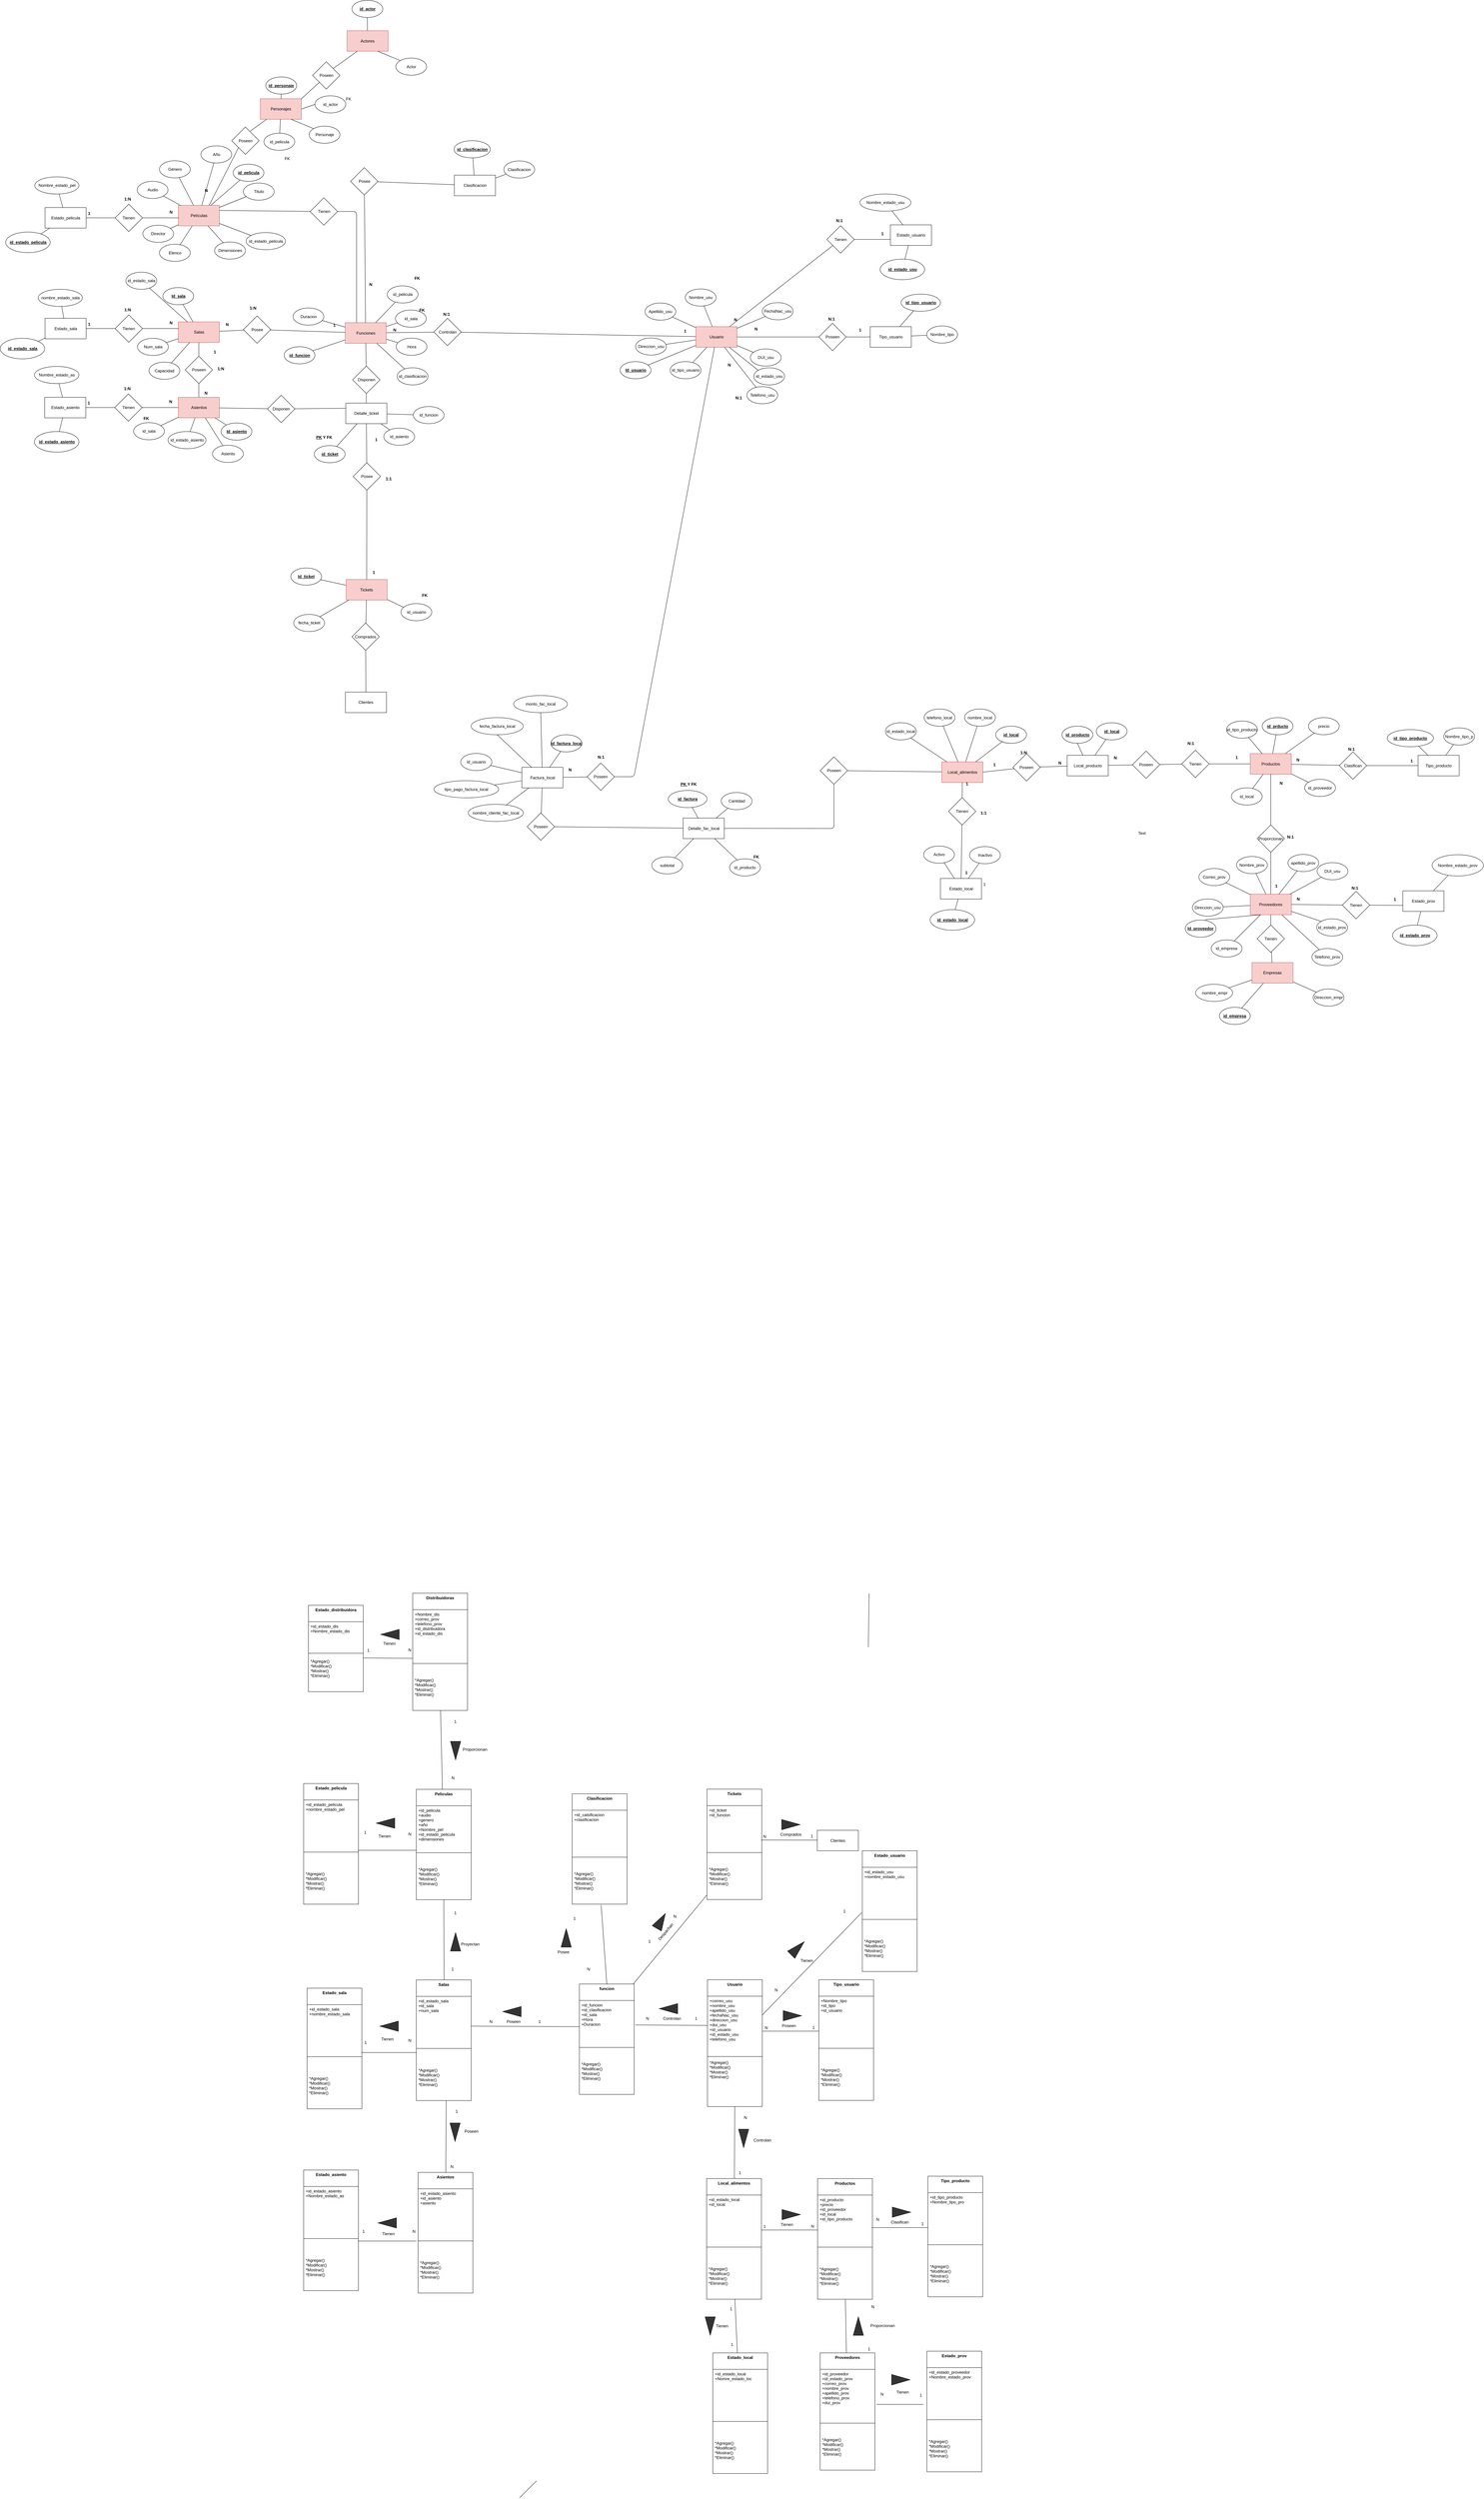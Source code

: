 <mxfile version="11.0.2" type="device"><diagram id="3c2a438c-0151-3463-a0f8-afdee2b9ebee" name="Page-1"><mxGraphModel dx="2279" dy="704" grid="1" gridSize="10" guides="1" tooltips="1" connect="1" arrows="1" fold="1" page="1" pageScale="1" pageWidth="827" pageHeight="1169" background="#ffffff" math="0" shadow="0"><root><mxCell id="0"/><mxCell id="1" parent="0"/><mxCell id="2" value="Usuario" style="rounded=0;whiteSpace=wrap;html=1;fillColor=#f8cecc;strokeColor=#b85450;" parent="1" vertex="1"><mxGeometry x="1830.5" y="1342" width="120" height="60" as="geometry"/></mxCell><mxCell id="3" value="Nombre_usu&lt;br&gt;" style="ellipse;whiteSpace=wrap;html=1;" parent="1" vertex="1"><mxGeometry x="1799.5" y="1232" width="90" height="50" as="geometry"/></mxCell><mxCell id="4" value="Telefono_usu&lt;br&gt;" style="ellipse;whiteSpace=wrap;html=1;" parent="1" vertex="1"><mxGeometry x="1979.5" y="1517" width="90" height="50" as="geometry"/></mxCell><mxCell id="5" value="DUI_usu&lt;br&gt;" style="ellipse;whiteSpace=wrap;html=1;" parent="1" vertex="1"><mxGeometry x="1989.5" y="1407" width="90" height="50" as="geometry"/></mxCell><mxCell id="6" value="Direccion_usu&lt;br&gt;" style="ellipse;whiteSpace=wrap;html=1;" parent="1" vertex="1"><mxGeometry x="1654.5" y="1375" width="90" height="50" as="geometry"/></mxCell><mxCell id="7" value="FechaNac_usu&lt;br&gt;" style="ellipse;whiteSpace=wrap;html=1;" parent="1" vertex="1"><mxGeometry x="2024.5" y="1272" width="90" height="50" as="geometry"/></mxCell><mxCell id="8" value="Apellido_usu" style="ellipse;whiteSpace=wrap;html=1;" parent="1" vertex="1"><mxGeometry x="1682" y="1273" width="90" height="50" as="geometry"/></mxCell><mxCell id="10" value="" style="endArrow=none;html=1;" parent="1" source="2" target="_SIDKP9BB4LQwrYBlaxg-490" edge="1"><mxGeometry width="50" height="50" relative="1" as="geometry"><mxPoint x="1709.5" y="1382" as="sourcePoint"/><mxPoint x="1815.596" y="1468.99" as="targetPoint"/></mxGeometry></mxCell><mxCell id="11" value="" style="endArrow=none;html=1;" parent="1" source="2" target="7" edge="1"><mxGeometry width="50" height="50" relative="1" as="geometry"><mxPoint x="1679.5" y="1372" as="sourcePoint"/><mxPoint x="1729.5" y="1322" as="targetPoint"/></mxGeometry></mxCell><mxCell id="12" value="" style="endArrow=none;html=1;" parent="1" source="2" target="6" edge="1"><mxGeometry width="50" height="50" relative="1" as="geometry"><mxPoint x="1689.5" y="1382" as="sourcePoint"/><mxPoint x="1739.5" y="1332" as="targetPoint"/></mxGeometry></mxCell><mxCell id="13" value="" style="endArrow=none;html=1;" parent="1" source="2" target="8" edge="1"><mxGeometry width="50" height="50" relative="1" as="geometry"><mxPoint x="1699.5" y="1392" as="sourcePoint"/><mxPoint x="1749.5" y="1342" as="targetPoint"/></mxGeometry></mxCell><mxCell id="14" value="" style="endArrow=none;html=1;" parent="1" source="2" target="3" edge="1"><mxGeometry width="50" height="50" relative="1" as="geometry"><mxPoint x="1709.5" y="1402" as="sourcePoint"/><mxPoint x="1759.5" y="1352" as="targetPoint"/></mxGeometry></mxCell><mxCell id="15" value="" style="endArrow=none;html=1;" parent="1" source="2" target="5" edge="1"><mxGeometry width="50" height="50" relative="1" as="geometry"><mxPoint x="1689.5" y="1382" as="sourcePoint"/><mxPoint x="1739.5" y="1332" as="targetPoint"/></mxGeometry></mxCell><mxCell id="16" value="" style="endArrow=none;html=1;" parent="1" source="2" target="4" edge="1"><mxGeometry width="50" height="50" relative="1" as="geometry"><mxPoint x="1699.5" y="1392" as="sourcePoint"/><mxPoint x="1749.5" y="1342" as="targetPoint"/></mxGeometry></mxCell><mxCell id="17" value="" style="endArrow=none;html=1;" parent="1" source="2" edge="1"><mxGeometry width="50" height="50" relative="1" as="geometry"><mxPoint x="2019.5" y="1402" as="sourcePoint"/><mxPoint x="2189.5" y="1372" as="targetPoint"/></mxGeometry></mxCell><mxCell id="18" value="Poseen" style="rhombus;whiteSpace=wrap;html=1;" parent="1" vertex="1"><mxGeometry x="2189.5" y="1332" width="80" height="80" as="geometry"/></mxCell><mxCell id="19" value="" style="endArrow=none;html=1;entryX=1;entryY=0.5;entryDx=0;entryDy=0;" parent="1" target="18" edge="1"><mxGeometry width="50" height="50" relative="1" as="geometry"><mxPoint x="2339.5" y="1372" as="sourcePoint"/><mxPoint x="2279.5" y="1432" as="targetPoint"/></mxGeometry></mxCell><mxCell id="20" value="Tipo_usuario" style="rounded=0;whiteSpace=wrap;html=1;" parent="1" vertex="1"><mxGeometry x="2339.5" y="1342" width="120" height="60" as="geometry"/></mxCell><mxCell id="23" value="Id_usuario&lt;br&gt;" style="ellipse;whiteSpace=wrap;html=1;fontStyle=5" parent="1" vertex="1"><mxGeometry x="1609.5" y="1444" width="90" height="50" as="geometry"/></mxCell><mxCell id="24" value="" style="endArrow=none;html=1;" parent="1" source="23" target="2" edge="1"><mxGeometry width="50" height="50" relative="1" as="geometry"><mxPoint x="1779.5" y="1532" as="sourcePoint"/><mxPoint x="1779.5" y="1562" as="targetPoint"/></mxGeometry></mxCell><mxCell id="25" value="Controlan" style="rhombus;whiteSpace=wrap;html=1;" parent="1" vertex="1"><mxGeometry x="1065.5" y="1317.5" width="80" height="80" as="geometry"/></mxCell><mxCell id="26" value="Salas" style="rounded=0;whiteSpace=wrap;html=1;fillColor=#f8cecc;strokeColor=#b85450;" parent="1" vertex="1"><mxGeometry x="319.5" y="1328" width="120" height="60" as="geometry"/></mxCell><mxCell id="27" value="" style="endArrow=none;html=1;" parent="1" source="431" edge="1"><mxGeometry width="50" height="50" relative="1" as="geometry"><mxPoint x="439.5" y="1428" as="sourcePoint"/><mxPoint x="546" y="1358.5" as="targetPoint"/></mxGeometry></mxCell><mxCell id="28" value="" style="endArrow=none;html=1;" parent="1" source="25" target="2" edge="1"><mxGeometry width="50" height="50" relative="1" as="geometry"><mxPoint x="1539.5" y="1532" as="sourcePoint"/><mxPoint x="1589.5" y="1482" as="targetPoint"/></mxGeometry></mxCell><mxCell id="29" value="Id_sala&lt;br&gt;" style="ellipse;whiteSpace=wrap;html=1;fontStyle=5" parent="1" vertex="1"><mxGeometry x="274.5" y="1228" width="90" height="50" as="geometry"/></mxCell><mxCell id="30" value="id_estado_sala&lt;br&gt;" style="ellipse;whiteSpace=wrap;html=1;" parent="1" vertex="1"><mxGeometry x="166.5" y="1183" width="90" height="50" as="geometry"/></mxCell><mxCell id="31" value="Num_sala&lt;br&gt;" style="ellipse;whiteSpace=wrap;html=1;" parent="1" vertex="1"><mxGeometry x="200.5" y="1376" width="90" height="50" as="geometry"/></mxCell><mxCell id="33" value="" style="endArrow=none;html=1;" parent="1" target="26" edge="1"><mxGeometry width="50" height="50" relative="1" as="geometry"><mxPoint x="379.5" y="1438" as="sourcePoint"/><mxPoint x="404.5" y="1398" as="targetPoint"/></mxGeometry></mxCell><mxCell id="34" value="" style="endArrow=none;html=1;" parent="1" source="26" target="29" edge="1"><mxGeometry width="50" height="50" relative="1" as="geometry"><mxPoint x="269.5" y="1518" as="sourcePoint"/><mxPoint x="319.5" y="1468" as="targetPoint"/></mxGeometry></mxCell><mxCell id="35" value="" style="endArrow=none;html=1;" parent="1" source="26" target="31" edge="1"><mxGeometry width="50" height="50" relative="1" as="geometry"><mxPoint x="279.5" y="1528" as="sourcePoint"/><mxPoint x="329.5" y="1478" as="targetPoint"/></mxGeometry></mxCell><mxCell id="36" value="" style="endArrow=none;html=1;" parent="1" source="26" target="30" edge="1"><mxGeometry width="50" height="50" relative="1" as="geometry"><mxPoint x="289.5" y="1538" as="sourcePoint"/><mxPoint x="339.5" y="1488" as="targetPoint"/></mxGeometry></mxCell><mxCell id="37" value="Poseen" style="rhombus;whiteSpace=wrap;html=1;" parent="1" vertex="1"><mxGeometry x="339.5" y="1428" width="80" height="80" as="geometry"/></mxCell><mxCell id="38" value="Asientos" style="rounded=0;whiteSpace=wrap;html=1;fillColor=#f8cecc;strokeColor=#b85450;" parent="1" vertex="1"><mxGeometry x="319.5" y="1548" width="120" height="60" as="geometry"/></mxCell><mxCell id="39" value="" style="endArrow=none;html=1;" parent="1" source="38" target="37" edge="1"><mxGeometry width="50" height="50" relative="1" as="geometry"><mxPoint x="379.5" y="1553" as="sourcePoint"/><mxPoint x="379.5" y="1503" as="targetPoint"/></mxGeometry></mxCell><mxCell id="40" value="Asiento&lt;br&gt;" style="ellipse;whiteSpace=wrap;html=1;" parent="1" vertex="1"><mxGeometry x="419.5" y="1688" width="90" height="50" as="geometry"/></mxCell><mxCell id="41" value="Id_asiento&lt;br&gt;" style="ellipse;whiteSpace=wrap;html=1;fontStyle=5" parent="1" vertex="1"><mxGeometry x="444.5" y="1623" width="90" height="50" as="geometry"/></mxCell><mxCell id="42" value="id_estado_asiento&lt;br&gt;" style="ellipse;whiteSpace=wrap;html=1;" parent="1" vertex="1"><mxGeometry x="289.5" y="1648" width="111" height="50" as="geometry"/></mxCell><mxCell id="43" value="" style="endArrow=none;html=1;" parent="1" source="40" target="38" edge="1"><mxGeometry width="50" height="50" relative="1" as="geometry"><mxPoint x="259.5" y="1508" as="sourcePoint"/><mxPoint x="309.5" y="1458" as="targetPoint"/></mxGeometry></mxCell><mxCell id="44" value="" style="endArrow=none;html=1;" parent="1" source="41" target="38" edge="1"><mxGeometry width="50" height="50" relative="1" as="geometry"><mxPoint x="269.5" y="1518" as="sourcePoint"/><mxPoint x="319.5" y="1468" as="targetPoint"/></mxGeometry></mxCell><mxCell id="45" value="" style="endArrow=none;html=1;" parent="1" source="42" target="38" edge="1"><mxGeometry width="50" height="50" relative="1" as="geometry"><mxPoint x="279.5" y="1528" as="sourcePoint"/><mxPoint x="329.5" y="1478" as="targetPoint"/></mxGeometry></mxCell><mxCell id="46" value="Películas" style="rounded=0;whiteSpace=wrap;html=1;fillColor=#f8cecc;strokeColor=#b85450;" parent="1" vertex="1"><mxGeometry x="319.5" y="988" width="120" height="60" as="geometry"/></mxCell><mxCell id="48" value="id_pelicula&lt;br&gt;" style="ellipse;whiteSpace=wrap;html=1;fontStyle=5" parent="1" vertex="1"><mxGeometry x="479.5" y="868" width="90" height="50" as="geometry"/></mxCell><mxCell id="49" value="Audio&lt;br&gt;" style="ellipse;whiteSpace=wrap;html=1;" parent="1" vertex="1"><mxGeometry x="199.5" y="918" width="90" height="50" as="geometry"/></mxCell><mxCell id="50" value="Año&lt;br&gt;" style="ellipse;whiteSpace=wrap;html=1;" parent="1" vertex="1"><mxGeometry x="385.5" y="814.5" width="90" height="50" as="geometry"/></mxCell><mxCell id="51" value="Género&lt;br&gt;" style="ellipse;whiteSpace=wrap;html=1;" parent="1" vertex="1"><mxGeometry x="264.5" y="858" width="90" height="50" as="geometry"/></mxCell><mxCell id="52" value="Titulo&lt;br&gt;" style="ellipse;whiteSpace=wrap;html=1;" parent="1" vertex="1"><mxGeometry x="509.5" y="923" width="90" height="50" as="geometry"/></mxCell><mxCell id="53" value="Dimensiones&lt;br&gt;" style="ellipse;whiteSpace=wrap;html=1;" parent="1" vertex="1"><mxGeometry x="425.5" y="1095" width="90" height="50" as="geometry"/></mxCell><mxCell id="55" value="" style="endArrow=none;html=1;" parent="1" source="46" target="49" edge="1"><mxGeometry width="50" height="50" relative="1" as="geometry"><mxPoint x="149.5" y="1088" as="sourcePoint"/><mxPoint x="199.5" y="1038" as="targetPoint"/></mxGeometry></mxCell><mxCell id="56" value="" style="endArrow=none;html=1;" parent="1" source="46" target="51" edge="1"><mxGeometry width="50" height="50" relative="1" as="geometry"><mxPoint x="159.5" y="1098" as="sourcePoint"/><mxPoint x="209.5" y="1048" as="targetPoint"/></mxGeometry></mxCell><mxCell id="57" value="" style="endArrow=none;html=1;" parent="1" source="46" target="50" edge="1"><mxGeometry width="50" height="50" relative="1" as="geometry"><mxPoint x="169.5" y="1108" as="sourcePoint"/><mxPoint x="219.5" y="1058" as="targetPoint"/></mxGeometry></mxCell><mxCell id="58" value="" style="endArrow=none;html=1;" parent="1" source="46" target="48" edge="1"><mxGeometry width="50" height="50" relative="1" as="geometry"><mxPoint x="179.5" y="1118" as="sourcePoint"/><mxPoint x="229.5" y="1068" as="targetPoint"/></mxGeometry></mxCell><mxCell id="59" value="" style="endArrow=none;html=1;" parent="1" source="46" target="52" edge="1"><mxGeometry width="50" height="50" relative="1" as="geometry"><mxPoint x="189.5" y="1128" as="sourcePoint"/><mxPoint x="239.5" y="1078" as="targetPoint"/></mxGeometry></mxCell><mxCell id="60" value="" style="endArrow=none;html=1;" parent="1" source="53" target="46" edge="1"><mxGeometry width="50" height="50" relative="1" as="geometry"><mxPoint x="199.5" y="1138" as="sourcePoint"/><mxPoint x="249.5" y="1088" as="targetPoint"/></mxGeometry></mxCell><mxCell id="79" value="id_estado_pelicula" style="ellipse;whiteSpace=wrap;html=1;" parent="1" vertex="1"><mxGeometry x="517.5" y="1067.5" width="115" height="50" as="geometry"/></mxCell><mxCell id="80" value="" style="endArrow=none;html=1;" parent="1" source="46" target="79" edge="1"><mxGeometry width="50" height="50" relative="1" as="geometry"><mxPoint x="449.5" y="1178" as="sourcePoint"/><mxPoint x="499.5" y="1128" as="targetPoint"/></mxGeometry></mxCell><mxCell id="87" value="Local_alimentos" style="rounded=0;whiteSpace=wrap;html=1;fillColor=#f8cecc;strokeColor=#b85450;" parent="1" vertex="1"><mxGeometry x="2548.5" y="2611.5" width="120" height="60" as="geometry"/></mxCell><mxCell id="91" value="" style="endArrow=none;html=1;" parent="1" source="96" target="87" edge="1"><mxGeometry width="50" height="50" relative="1" as="geometry"><mxPoint x="2476" y="2631" as="sourcePoint"/><mxPoint x="2436" y="2676" as="targetPoint"/></mxGeometry></mxCell><mxCell id="92" value="" style="endArrow=none;html=1;" parent="1" source="102" target="99" edge="1"><mxGeometry width="50" height="50" relative="1" as="geometry"><mxPoint x="3659" y="2582.5" as="sourcePoint"/><mxPoint x="3399" y="2697.5" as="targetPoint"/></mxGeometry></mxCell><mxCell id="93" value="" style="endArrow=none;html=1;" parent="1" source="103" target="99" edge="1"><mxGeometry width="50" height="50" relative="1" as="geometry"><mxPoint x="3629" y="2647.5" as="sourcePoint"/><mxPoint x="3409" y="2707.5" as="targetPoint"/></mxGeometry></mxCell><mxCell id="94" value="" style="endArrow=none;html=1;" parent="1" source="101" target="99" edge="1"><mxGeometry width="50" height="50" relative="1" as="geometry"><mxPoint x="3509" y="2522.5" as="sourcePoint"/><mxPoint x="3419" y="2717.5" as="targetPoint"/></mxGeometry></mxCell><mxCell id="95" value="" style="endArrow=none;html=1;exitX=1;exitY=0.5;exitDx=0;exitDy=0;" parent="1" source="87" target="VaXyNUnt2iO_vMwDO8as-507" edge="1"><mxGeometry width="50" height="50" relative="1" as="geometry"><mxPoint x="2716" y="2656" as="sourcePoint"/><mxPoint x="2756" y="2631" as="targetPoint"/></mxGeometry></mxCell><mxCell id="96" value="id_local&lt;br&gt;" style="ellipse;whiteSpace=wrap;html=1;fontStyle=5" parent="1" vertex="1"><mxGeometry x="2706" y="2507.5" width="90" height="50" as="geometry"/></mxCell><mxCell id="97" value="Tienen" style="rhombus;whiteSpace=wrap;html=1;" parent="1" vertex="1"><mxGeometry x="3249" y="2577.5" width="80" height="80" as="geometry"/></mxCell><mxCell id="98" value="" style="endArrow=none;html=1;exitX=1;exitY=0.5;exitDx=0;exitDy=0;" parent="1" source="97" edge="1"><mxGeometry width="50" height="50" relative="1" as="geometry"><mxPoint x="3409" y="2642.5" as="sourcePoint"/><mxPoint x="3449" y="2617.5" as="targetPoint"/></mxGeometry></mxCell><mxCell id="99" value="Productos&lt;br&gt;" style="rounded=0;whiteSpace=wrap;html=1;fillColor=#f8cecc;strokeColor=#b85450;" parent="1" vertex="1"><mxGeometry x="3449" y="2587.5" width="120" height="60" as="geometry"/></mxCell><mxCell id="100" value="" style="endArrow=none;html=1;" parent="1" source="104" target="99" edge="1"><mxGeometry width="50" height="50" relative="1" as="geometry"><mxPoint x="3489" y="2742.5" as="sourcePoint"/><mxPoint x="3429" y="2722.5" as="targetPoint"/></mxGeometry></mxCell><mxCell id="101" value="id_prducto&lt;br&gt;" style="ellipse;whiteSpace=wrap;html=1;fontStyle=5" parent="1" vertex="1"><mxGeometry x="3484" y="2482.5" width="90" height="50" as="geometry"/></mxCell><mxCell id="102" value="precio&lt;br&gt;" style="ellipse;whiteSpace=wrap;html=1;" parent="1" vertex="1"><mxGeometry x="3619" y="2482.5" width="90" height="50" as="geometry"/></mxCell><mxCell id="103" value="id_proveedor&lt;br&gt;" style="ellipse;whiteSpace=wrap;html=1;" parent="1" vertex="1"><mxGeometry x="3608" y="2662.5" width="90" height="50" as="geometry"/></mxCell><mxCell id="104" value="id_local" style="ellipse;whiteSpace=wrap;html=1;" parent="1" vertex="1"><mxGeometry x="3394" y="2687.5" width="90" height="50" as="geometry"/></mxCell><mxCell id="105" value="id_estado_local" style="ellipse;whiteSpace=wrap;html=1;" parent="1" vertex="1"><mxGeometry x="2384" y="2497.5" width="90" height="50" as="geometry"/></mxCell><mxCell id="106" value="" style="endArrow=none;html=1;" parent="1" source="105" target="87" edge="1"><mxGeometry width="50" height="50" relative="1" as="geometry"><mxPoint x="2426" y="2846" as="sourcePoint"/><mxPoint x="2476" y="2796" as="targetPoint"/></mxGeometry></mxCell><mxCell id="107" value="id_estado_usu&lt;br&gt;" style="ellipse;whiteSpace=wrap;html=1;" parent="1" vertex="1"><mxGeometry x="1999.5" y="1462" width="90" height="50" as="geometry"/></mxCell><mxCell id="108" value="" style="endArrow=none;html=1;entryX=0;entryY=0;entryDx=0;entryDy=0;" parent="1" source="2" target="107" edge="1"><mxGeometry width="50" height="50" relative="1" as="geometry"><mxPoint x="1931.559" y="1412" as="sourcePoint"/><mxPoint x="2017.483" y="1528.857" as="targetPoint"/></mxGeometry></mxCell><mxCell id="126" value="id_tipo_usuario&lt;br&gt;" style="ellipse;whiteSpace=wrap;html=1;fontStyle=5" parent="1" vertex="1"><mxGeometry x="2429.5" y="1247" width="115" height="50" as="geometry"/></mxCell><mxCell id="127" value="" style="endArrow=none;html=1;" parent="1" source="20" target="126" edge="1"><mxGeometry width="50" height="50" relative="1" as="geometry"><mxPoint x="2529.5" y="1462" as="sourcePoint"/><mxPoint x="2579.5" y="1412" as="targetPoint"/></mxGeometry></mxCell><mxCell id="128" value="&lt;b&gt;N&lt;/b&gt;" style="text;html=1;resizable=0;points=[];autosize=1;align=left;verticalAlign=top;spacingTop=-4;" parent="1" vertex="1"><mxGeometry x="1999.5" y="1339" width="20" height="20" as="geometry"/></mxCell><mxCell id="129" value="&lt;b&gt;N:1&lt;/b&gt;" style="text;html=1;resizable=0;points=[];autosize=1;align=left;verticalAlign=top;spacingTop=-4;" parent="1" vertex="1"><mxGeometry x="2214.5" y="1310" width="30" height="20" as="geometry"/></mxCell><mxCell id="130" value="&lt;b&gt;1&lt;/b&gt;" style="text;html=1;resizable=0;points=[];autosize=1;align=left;verticalAlign=top;spacingTop=-4;" parent="1" vertex="1"><mxGeometry x="2304.5" y="1342" width="20" height="20" as="geometry"/></mxCell><mxCell id="131" value="N" style="text;html=1;resizable=0;points=[];autosize=1;align=left;verticalAlign=top;spacingTop=-4;fontStyle=1" parent="1" vertex="1"><mxGeometry x="1939.5" y="1312" width="20" height="20" as="geometry"/></mxCell><mxCell id="132" value="&lt;b&gt;N&lt;/b&gt;" style="text;html=1;resizable=0;points=[];autosize=1;align=left;verticalAlign=top;spacingTop=-4;" parent="1" vertex="1"><mxGeometry x="1921.5" y="1444" width="20" height="20" as="geometry"/></mxCell><mxCell id="133" value="&lt;b&gt;N:1&lt;/b&gt;" style="text;html=1;resizable=0;points=[];autosize=1;align=left;verticalAlign=top;spacingTop=-4;" parent="1" vertex="1"><mxGeometry x="1943.5" y="1539.5" width="30" height="20" as="geometry"/></mxCell><mxCell id="135" value="&lt;b&gt;1&lt;/b&gt;" style="text;html=1;resizable=0;points=[];autosize=1;align=left;verticalAlign=top;spacingTop=-4;" parent="1" vertex="1"><mxGeometry x="2697" y="2610" width="20" height="20" as="geometry"/></mxCell><mxCell id="136" value="&lt;b&gt;N:1&lt;/b&gt;" style="text;html=1;resizable=0;points=[];autosize=1;align=left;verticalAlign=top;spacingTop=-4;" parent="1" vertex="1"><mxGeometry x="3264" y="2547.5" width="30" height="20" as="geometry"/></mxCell><mxCell id="137" value="&lt;b&gt;1&lt;/b&gt;" style="text;html=1;resizable=0;points=[];autosize=1;align=left;verticalAlign=top;spacingTop=-4;" parent="1" vertex="1"><mxGeometry x="3404" y="2588.5" width="20" height="20" as="geometry"/></mxCell><mxCell id="138" value="1" style="text;html=1;resizable=0;points=[];autosize=1;align=left;verticalAlign=top;spacingTop=-4;fontStyle=1" parent="1" vertex="1"><mxGeometry x="1793.5" y="1345" width="20" height="20" as="geometry"/></mxCell><mxCell id="139" value="&lt;span&gt;N:1&lt;/span&gt;" style="text;html=1;resizable=0;points=[];autosize=1;align=left;verticalAlign=top;spacingTop=-4;fontStyle=1" parent="1" vertex="1"><mxGeometry x="1090.5" y="1295.5" width="30" height="20" as="geometry"/></mxCell><mxCell id="140" value="&lt;b&gt;N&lt;/b&gt;" style="text;html=1;resizable=0;points=[];autosize=1;align=left;verticalAlign=top;spacingTop=-4;" parent="1" vertex="1"><mxGeometry x="455.5" y="1326" width="20" height="20" as="geometry"/></mxCell><mxCell id="141" value="&lt;b&gt;1&lt;/b&gt;" style="text;html=1;resizable=0;points=[];autosize=1;align=left;verticalAlign=top;spacingTop=-4;" parent="1" vertex="1"><mxGeometry x="420.5" y="1406" width="20" height="20" as="geometry"/></mxCell><mxCell id="142" value="1:N" style="text;html=1;resizable=0;points=[];autosize=1;align=left;verticalAlign=top;spacingTop=-4;fontStyle=1" parent="1" vertex="1"><mxGeometry x="431.5" y="1455" width="30" height="20" as="geometry"/></mxCell><mxCell id="143" value="&lt;b&gt;N&lt;/b&gt;" style="text;html=1;resizable=0;points=[];autosize=1;align=left;verticalAlign=top;spacingTop=-4;" parent="1" vertex="1"><mxGeometry x="393.5" y="1526" width="20" height="20" as="geometry"/></mxCell><mxCell id="147" value="N" style="text;html=1;resizable=0;points=[];autosize=1;align=left;verticalAlign=top;spacingTop=-4;fontStyle=1" parent="1" vertex="1"><mxGeometry x="394.5" y="935" width="20" height="20" as="geometry"/></mxCell><mxCell id="230" value="Estado_asiento" style="rounded=0;whiteSpace=wrap;html=1;" parent="1" vertex="1"><mxGeometry x="-70.5" y="1548" width="120" height="60" as="geometry"/></mxCell><mxCell id="231" value="Tienen" style="rhombus;whiteSpace=wrap;html=1;" parent="1" vertex="1"><mxGeometry x="134" y="1538" width="80" height="80" as="geometry"/></mxCell><mxCell id="232" value="" style="endArrow=none;html=1;entryX=0;entryY=0.5;entryDx=0;entryDy=0;exitX=1;exitY=0.5;exitDx=0;exitDy=0;" parent="1" source="231" target="38" edge="1"><mxGeometry width="50" height="50" relative="1" as="geometry"><mxPoint x="229.5" y="1618" as="sourcePoint"/><mxPoint x="279.5" y="1568" as="targetPoint"/></mxGeometry></mxCell><mxCell id="233" value="" style="endArrow=none;html=1;" parent="1" source="230" target="231" edge="1"><mxGeometry width="50" height="50" relative="1" as="geometry"><mxPoint x="49.5" y="1618" as="sourcePoint"/><mxPoint x="99.5" y="1568" as="targetPoint"/></mxGeometry></mxCell><mxCell id="234" value="" style="endArrow=none;html=1;" parent="1" source="230" target="238" edge="1"><mxGeometry width="50" height="50" relative="1" as="geometry"><mxPoint x="-50.5" y="1538" as="sourcePoint"/><mxPoint x="-70.5" y="1488" as="targetPoint"/></mxGeometry></mxCell><mxCell id="235" value="N" style="text;html=1;resizable=0;points=[];autosize=1;align=left;verticalAlign=top;spacingTop=-4;fontStyle=1" parent="1" vertex="1"><mxGeometry x="290.5" y="1551" width="20" height="20" as="geometry"/></mxCell><mxCell id="236" value="1" style="text;html=1;resizable=0;points=[];autosize=1;align=left;verticalAlign=top;spacingTop=-4;fontStyle=1" parent="1" vertex="1"><mxGeometry x="52.5" y="1555" width="20" height="20" as="geometry"/></mxCell><mxCell id="237" value="1:N" style="text;html=1;resizable=0;points=[];autosize=1;align=left;verticalAlign=top;spacingTop=-4;fontStyle=1" parent="1" vertex="1"><mxGeometry x="159" y="1513" width="30" height="20" as="geometry"/></mxCell><mxCell id="238" value="Nombre_estado_as&lt;br&gt;" style="ellipse;whiteSpace=wrap;html=1;" parent="1" vertex="1"><mxGeometry x="-100.5" y="1458" width="130" height="50" as="geometry"/></mxCell><mxCell id="239" value="" style="endArrow=none;html=1;" parent="1" source="240" target="230" edge="1"><mxGeometry width="50" height="50" relative="1" as="geometry"><mxPoint x="-50.5" y="1668" as="sourcePoint"/><mxPoint x="-0.5" y="1618" as="targetPoint"/></mxGeometry></mxCell><mxCell id="240" value="id_estado_asiento&lt;br&gt;" style="ellipse;whiteSpace=wrap;html=1;fontStyle=5" parent="1" vertex="1"><mxGeometry x="-100.5" y="1648" width="130" height="60" as="geometry"/></mxCell><mxCell id="241" value="Estado_sala" style="rounded=0;whiteSpace=wrap;html=1;" parent="1" vertex="1"><mxGeometry x="-69.5" y="1317.5" width="120" height="60" as="geometry"/></mxCell><mxCell id="242" value="Tienen" style="rhombus;whiteSpace=wrap;html=1;" parent="1" vertex="1"><mxGeometry x="135" y="1307.5" width="80" height="80" as="geometry"/></mxCell><mxCell id="243" value="" style="endArrow=none;html=1;entryX=0;entryY=0.5;entryDx=0;entryDy=0;exitX=1;exitY=0.5;exitDx=0;exitDy=0;" parent="1" source="242" edge="1"><mxGeometry width="50" height="50" relative="1" as="geometry"><mxPoint x="230.5" y="1387.5" as="sourcePoint"/><mxPoint x="320.5" y="1347.5" as="targetPoint"/></mxGeometry></mxCell><mxCell id="244" value="" style="endArrow=none;html=1;" parent="1" source="241" target="242" edge="1"><mxGeometry width="50" height="50" relative="1" as="geometry"><mxPoint x="50.5" y="1387.5" as="sourcePoint"/><mxPoint x="100.5" y="1337.5" as="targetPoint"/></mxGeometry></mxCell><mxCell id="245" value="" style="endArrow=none;html=1;" parent="1" source="241" target="249" edge="1"><mxGeometry width="50" height="50" relative="1" as="geometry"><mxPoint x="-49.5" y="1307.5" as="sourcePoint"/><mxPoint x="-69.5" y="1257.5" as="targetPoint"/></mxGeometry></mxCell><mxCell id="246" value="N" style="text;html=1;resizable=0;points=[];autosize=1;align=left;verticalAlign=top;spacingTop=-4;fontStyle=1" parent="1" vertex="1"><mxGeometry x="291.5" y="1320.5" width="20" height="20" as="geometry"/></mxCell><mxCell id="247" value="1" style="text;html=1;resizable=0;points=[];autosize=1;align=left;verticalAlign=top;spacingTop=-4;fontStyle=1" parent="1" vertex="1"><mxGeometry x="53.5" y="1324.5" width="20" height="20" as="geometry"/></mxCell><mxCell id="248" value="1:N" style="text;html=1;resizable=0;points=[];autosize=1;align=left;verticalAlign=top;spacingTop=-4;fontStyle=1" parent="1" vertex="1"><mxGeometry x="160" y="1282.5" width="30" height="20" as="geometry"/></mxCell><mxCell id="249" value="nombre_estado_sala&lt;br&gt;" style="ellipse;whiteSpace=wrap;html=1;" parent="1" vertex="1"><mxGeometry x="-89.5" y="1233" width="129" height="50" as="geometry"/></mxCell><mxCell id="250" value="" style="endArrow=none;html=1;" parent="1" source="251" target="241" edge="1"><mxGeometry width="50" height="50" relative="1" as="geometry"><mxPoint x="-49.5" y="1437.5" as="sourcePoint"/><mxPoint x="0.5" y="1387.5" as="targetPoint"/></mxGeometry></mxCell><mxCell id="251" value="id_estado_sala&lt;br&gt;" style="ellipse;whiteSpace=wrap;html=1;fontStyle=5" parent="1" vertex="1"><mxGeometry x="-200.5" y="1376" width="130" height="60" as="geometry"/></mxCell><mxCell id="252" value="Estado_pelicula" style="rounded=0;whiteSpace=wrap;html=1;" parent="1" vertex="1"><mxGeometry x="-69.5" y="994.5" width="120" height="60" as="geometry"/></mxCell><mxCell id="253" value="Tienen" style="rhombus;whiteSpace=wrap;html=1;" parent="1" vertex="1"><mxGeometry x="135" y="984.5" width="80" height="80" as="geometry"/></mxCell><mxCell id="254" value="" style="endArrow=none;html=1;entryX=0;entryY=0.5;entryDx=0;entryDy=0;exitX=1;exitY=0.5;exitDx=0;exitDy=0;" parent="1" source="253" edge="1"><mxGeometry width="50" height="50" relative="1" as="geometry"><mxPoint x="230.5" y="1064.5" as="sourcePoint"/><mxPoint x="320.5" y="1024.5" as="targetPoint"/></mxGeometry></mxCell><mxCell id="255" value="" style="endArrow=none;html=1;" parent="1" source="252" target="253" edge="1"><mxGeometry width="50" height="50" relative="1" as="geometry"><mxPoint x="50.5" y="1064.5" as="sourcePoint"/><mxPoint x="100.5" y="1014.5" as="targetPoint"/></mxGeometry></mxCell><mxCell id="256" value="" style="endArrow=none;html=1;" parent="1" source="252" target="260" edge="1"><mxGeometry width="50" height="50" relative="1" as="geometry"><mxPoint x="-49.5" y="984.5" as="sourcePoint"/><mxPoint x="-69.5" y="934.5" as="targetPoint"/></mxGeometry></mxCell><mxCell id="257" value="N" style="text;html=1;resizable=0;points=[];autosize=1;align=left;verticalAlign=top;spacingTop=-4;fontStyle=1" parent="1" vertex="1"><mxGeometry x="291.5" y="997.5" width="20" height="20" as="geometry"/></mxCell><mxCell id="258" value="1" style="text;html=1;resizable=0;points=[];autosize=1;align=left;verticalAlign=top;spacingTop=-4;fontStyle=1" parent="1" vertex="1"><mxGeometry x="53.5" y="1001.5" width="20" height="20" as="geometry"/></mxCell><mxCell id="259" value="1:N" style="text;html=1;resizable=0;points=[];autosize=1;align=left;verticalAlign=top;spacingTop=-4;fontStyle=1" parent="1" vertex="1"><mxGeometry x="160" y="959.5" width="30" height="20" as="geometry"/></mxCell><mxCell id="260" value="Nombre_estado_pel&lt;br&gt;" style="ellipse;whiteSpace=wrap;html=1;" parent="1" vertex="1"><mxGeometry x="-99.5" y="905" width="129" height="50" as="geometry"/></mxCell><mxCell id="261" value="" style="endArrow=none;html=1;" parent="1" source="262" target="252" edge="1"><mxGeometry width="50" height="50" relative="1" as="geometry"><mxPoint x="-49.5" y="1114.5" as="sourcePoint"/><mxPoint x="0.5" y="1064.5" as="targetPoint"/></mxGeometry></mxCell><mxCell id="262" value="id_estado_pelicula&lt;br&gt;" style="ellipse;whiteSpace=wrap;html=1;fontStyle=5" parent="1" vertex="1"><mxGeometry x="-184.5" y="1066" width="130" height="60" as="geometry"/></mxCell><mxCell id="274" value="Estado_usuario" style="rounded=0;whiteSpace=wrap;html=1;" parent="1" vertex="1"><mxGeometry x="2398.5" y="1045" width="120" height="60" as="geometry"/></mxCell><mxCell id="275" value="Tienen" style="rhombus;whiteSpace=wrap;html=1;" parent="1" vertex="1"><mxGeometry x="2213" y="1047.5" width="80" height="80" as="geometry"/></mxCell><mxCell id="276" value="" style="endArrow=none;html=1;entryX=0;entryY=0.5;entryDx=0;entryDy=0;exitX=1;exitY=0.5;exitDx=0;exitDy=0;" parent="1" source="275" edge="1"><mxGeometry width="50" height="50" relative="1" as="geometry"><mxPoint x="2308.5" y="1127.5" as="sourcePoint"/><mxPoint x="2398.5" y="1087.5" as="targetPoint"/></mxGeometry></mxCell><mxCell id="277" value="" style="endArrow=none;html=1;" parent="1" source="2" target="275" edge="1"><mxGeometry width="50" height="50" relative="1" as="geometry"><mxPoint x="2128.5" y="1087.5" as="sourcePoint"/><mxPoint x="2178.5" y="1077.5" as="targetPoint"/></mxGeometry></mxCell><mxCell id="278" value="" style="endArrow=none;html=1;" parent="1" source="274" target="281" edge="1"><mxGeometry width="50" height="50" relative="1" as="geometry"><mxPoint x="2418.5" y="1035" as="sourcePoint"/><mxPoint x="2398.5" y="985" as="targetPoint"/></mxGeometry></mxCell><mxCell id="279" value="1" style="text;html=1;resizable=0;points=[];autosize=1;align=left;verticalAlign=top;spacingTop=-4;fontStyle=1" parent="1" vertex="1"><mxGeometry x="2369.5" y="1060.5" width="20" height="20" as="geometry"/></mxCell><mxCell id="280" value="N:1" style="text;html=1;resizable=0;points=[];autosize=1;align=left;verticalAlign=top;spacingTop=-4;fontStyle=1" parent="1" vertex="1"><mxGeometry x="2238" y="1022.5" width="30" height="20" as="geometry"/></mxCell><mxCell id="281" value="Nombre_estado_usu&lt;br&gt;" style="ellipse;whiteSpace=wrap;html=1;" parent="1" vertex="1"><mxGeometry x="2309.5" y="955" width="149" height="50" as="geometry"/></mxCell><mxCell id="282" value="" style="endArrow=none;html=1;" parent="1" source="283" target="274" edge="1"><mxGeometry width="50" height="50" relative="1" as="geometry"><mxPoint x="2418.5" y="1165" as="sourcePoint"/><mxPoint x="2468.5" y="1115" as="targetPoint"/></mxGeometry></mxCell><mxCell id="283" value="id_estado_usu&lt;br&gt;" style="ellipse;whiteSpace=wrap;html=1;fontStyle=5" parent="1" vertex="1"><mxGeometry x="2368.5" y="1145" width="130" height="60" as="geometry"/></mxCell><mxCell id="284" value="" style="endArrow=none;html=1;" parent="1" source="285" edge="1"><mxGeometry width="50" height="50" relative="1" as="geometry"><mxPoint x="3759" y="2606.5" as="sourcePoint"/><mxPoint x="3749" y="2617.5" as="targetPoint"/></mxGeometry></mxCell><mxCell id="285" value="Clasifican" style="rhombus;whiteSpace=wrap;html=1;" parent="1" vertex="1"><mxGeometry x="3709" y="2582.5" width="80" height="80" as="geometry"/></mxCell><mxCell id="286" value="" style="endArrow=none;html=1;" parent="1" source="99" target="285" edge="1"><mxGeometry width="50" height="50" relative="1" as="geometry"><mxPoint x="3569" y="2617.5" as="sourcePoint"/><mxPoint x="3749.0" y="2617.5" as="targetPoint"/></mxGeometry></mxCell><mxCell id="287" value="" style="endArrow=none;html=1;" parent="1" source="288" edge="1"><mxGeometry width="50" height="50" relative="1" as="geometry"><mxPoint x="3849" y="2672.5" as="sourcePoint"/><mxPoint x="3999" y="2622.5" as="targetPoint"/></mxGeometry></mxCell><mxCell id="288" value="Tipo_producto&lt;br&gt;" style="rounded=0;whiteSpace=wrap;html=1;" parent="1" vertex="1"><mxGeometry x="3939" y="2592.5" width="120" height="60" as="geometry"/></mxCell><mxCell id="289" value="" style="endArrow=none;html=1;" parent="1" source="285" target="288" edge="1"><mxGeometry width="50" height="50" relative="1" as="geometry"><mxPoint x="3789.0" y="2622.5" as="sourcePoint"/><mxPoint x="3999.0" y="2622.5" as="targetPoint"/></mxGeometry></mxCell><mxCell id="290" value="" style="endArrow=none;html=1;" parent="1" source="292" edge="1"><mxGeometry width="50" height="50" relative="1" as="geometry"><mxPoint x="3969" y="2572.5" as="sourcePoint"/><mxPoint x="4019" y="2522.5" as="targetPoint"/></mxGeometry></mxCell><mxCell id="291" value="" style="endArrow=none;html=1;" parent="1" source="294" edge="1"><mxGeometry width="50" height="50" relative="1" as="geometry"><mxPoint x="4015.0" y="2602.5" as="sourcePoint"/><mxPoint x="3939" y="2532.5" as="targetPoint"/></mxGeometry></mxCell><mxCell id="292" value="Nombre_tipo_p&lt;br&gt;" style="ellipse;whiteSpace=wrap;html=1;" parent="1" vertex="1"><mxGeometry x="4014" y="2512.5" width="90" height="50" as="geometry"/></mxCell><mxCell id="293" value="" style="endArrow=none;html=1;" parent="1" source="288" target="292" edge="1"><mxGeometry width="50" height="50" relative="1" as="geometry"><mxPoint x="4005.0" y="2592.5" as="sourcePoint"/><mxPoint x="4019.0" y="2522.5" as="targetPoint"/></mxGeometry></mxCell><mxCell id="294" value="id_tipo_producto&lt;br&gt;" style="ellipse;whiteSpace=wrap;html=1;fontStyle=5" parent="1" vertex="1"><mxGeometry x="3849" y="2517.5" width="135" height="50" as="geometry"/></mxCell><mxCell id="295" value="" style="endArrow=none;html=1;" parent="1" source="288" target="294" edge="1"><mxGeometry width="50" height="50" relative="1" as="geometry"><mxPoint x="3979.0" y="2592.5" as="sourcePoint"/><mxPoint x="3939.0" y="2532.5" as="targetPoint"/></mxGeometry></mxCell><mxCell id="298" value="&lt;br&gt;&lt;br&gt;" style="endArrow=none;html=1;" parent="1" source="318" target="99" edge="1"><mxGeometry width="50" height="50" relative="1" as="geometry"><mxPoint x="3099" y="2782.5" as="sourcePoint"/><mxPoint x="3129" y="2672.5" as="targetPoint"/></mxGeometry></mxCell><mxCell id="299" value="Proveedores" style="rounded=0;whiteSpace=wrap;html=1;fillColor=#f8cecc;strokeColor=#b85450;" parent="1" vertex="1"><mxGeometry x="3449.088" y="2997.667" width="120" height="60" as="geometry"/></mxCell><mxCell id="300" value="Nombre_prov&lt;br&gt;" style="ellipse;whiteSpace=wrap;html=1;" parent="1" vertex="1"><mxGeometry x="3409.088" y="2887.667" width="90" height="50" as="geometry"/></mxCell><mxCell id="301" value="Telefono_prov&lt;br&gt;" style="ellipse;whiteSpace=wrap;html=1;" parent="1" vertex="1"><mxGeometry x="3629.088" y="3156.167" width="90" height="50" as="geometry"/></mxCell><mxCell id="302" value="DUI_usu&lt;br&gt;" style="ellipse;whiteSpace=wrap;html=1;" parent="1" vertex="1"><mxGeometry x="3644.088" y="2905.667" width="90" height="50" as="geometry"/></mxCell><mxCell id="303" value="Direccion_usu&lt;br&gt;" style="ellipse;whiteSpace=wrap;html=1;" parent="1" vertex="1"><mxGeometry x="3280.088" y="3011.667" width="90" height="50" as="geometry"/></mxCell><mxCell id="304" value="apellido_prov" style="ellipse;whiteSpace=wrap;html=1;" parent="1" vertex="1"><mxGeometry x="3559.088" y="2881.667" width="90" height="50" as="geometry"/></mxCell><mxCell id="305" value="Correo_prov&lt;br&gt;" style="ellipse;whiteSpace=wrap;html=1;" parent="1" vertex="1"><mxGeometry x="3299.088" y="2922.667" width="90" height="50" as="geometry"/></mxCell><mxCell id="306" value="" style="endArrow=none;html=1;" parent="1" source="299" target="305" edge="1"><mxGeometry width="50" height="50" relative="1" as="geometry"><mxPoint x="3319.088" y="3037.667" as="sourcePoint"/><mxPoint x="3369.088" y="2987.667" as="targetPoint"/></mxGeometry></mxCell><mxCell id="307" value="" style="endArrow=none;html=1;" parent="1" source="299" target="303" edge="1"><mxGeometry width="50" height="50" relative="1" as="geometry"><mxPoint x="3299.088" y="3037.667" as="sourcePoint"/><mxPoint x="3349.088" y="2987.667" as="targetPoint"/></mxGeometry></mxCell><mxCell id="308" value="" style="endArrow=none;html=1;" parent="1" source="299" target="304" edge="1"><mxGeometry width="50" height="50" relative="1" as="geometry"><mxPoint x="3309.088" y="3047.667" as="sourcePoint"/><mxPoint x="3359.088" y="2997.667" as="targetPoint"/></mxGeometry></mxCell><mxCell id="309" value="" style="endArrow=none;html=1;" parent="1" source="299" target="300" edge="1"><mxGeometry width="50" height="50" relative="1" as="geometry"><mxPoint x="3319.088" y="3057.667" as="sourcePoint"/><mxPoint x="3369.088" y="3007.667" as="targetPoint"/></mxGeometry></mxCell><mxCell id="310" value="" style="endArrow=none;html=1;" parent="1" source="299" target="302" edge="1"><mxGeometry width="50" height="50" relative="1" as="geometry"><mxPoint x="3299.088" y="3037.667" as="sourcePoint"/><mxPoint x="3349.088" y="2987.667" as="targetPoint"/></mxGeometry></mxCell><mxCell id="311" value="" style="endArrow=none;html=1;" parent="1" source="299" target="301" edge="1"><mxGeometry width="50" height="50" relative="1" as="geometry"><mxPoint x="3309.088" y="3047.667" as="sourcePoint"/><mxPoint x="3359.088" y="2997.667" as="targetPoint"/></mxGeometry></mxCell><mxCell id="312" value="Id_proveedor&lt;br&gt;" style="ellipse;whiteSpace=wrap;html=1;fontStyle=5" parent="1" vertex="1"><mxGeometry x="3259.088" y="3073.167" width="90" height="50" as="geometry"/></mxCell><mxCell id="313" value="" style="endArrow=none;html=1;entryX=0.25;entryY=1;entryDx=0;entryDy=0;exitX=0.644;exitY=-0.02;exitDx=0;exitDy=0;exitPerimeter=0;" parent="1" source="312" target="299" edge="1"><mxGeometry width="50" height="50" relative="1" as="geometry"><mxPoint x="3389.088" y="3187.667" as="sourcePoint"/><mxPoint x="3389.088" y="3217.667" as="targetPoint"/></mxGeometry></mxCell><mxCell id="314" value="" style="endArrow=none;html=1;" parent="1" source="299" edge="1"><mxGeometry width="50" height="50" relative="1" as="geometry"><mxPoint x="3519.088" y="2877.667" as="sourcePoint"/><mxPoint x="3509.088" y="2867.667" as="targetPoint"/></mxGeometry></mxCell><mxCell id="315" value="" style="endArrow=none;html=1;" parent="1" edge="1"><mxGeometry width="50" height="50" relative="1" as="geometry"><mxPoint x="3505.088" y="3207.667" as="sourcePoint"/><mxPoint x="3509.088" y="3212.667" as="targetPoint"/></mxGeometry></mxCell><mxCell id="316" value="id_estado_prov&lt;br&gt;" style="ellipse;whiteSpace=wrap;html=1;" parent="1" vertex="1"><mxGeometry x="3643.088" y="3069.667" width="90" height="50" as="geometry"/></mxCell><mxCell id="317" value="" style="endArrow=none;html=1;entryX=0;entryY=0;entryDx=0;entryDy=0;" parent="1" source="299" target="316" edge="1"><mxGeometry width="50" height="50" relative="1" as="geometry"><mxPoint x="3541.147" y="3067.667" as="sourcePoint"/><mxPoint x="3627.071" y="3184.523" as="targetPoint"/></mxGeometry></mxCell><mxCell id="318" value="Proporcionan" style="rhombus;whiteSpace=wrap;html=1;" parent="1" vertex="1"><mxGeometry x="3469.088" y="2795.5" width="80" height="80" as="geometry"/></mxCell><mxCell id="319" value="" style="endArrow=none;html=1;exitX=1;exitY=0.5;exitDx=0;exitDy=0;" parent="1" source="299" target="327" edge="1"><mxGeometry width="50" height="50" relative="1" as="geometry"><mxPoint x="3649" y="3062.5" as="sourcePoint"/><mxPoint x="3729" y="3027.5" as="targetPoint"/></mxGeometry></mxCell><mxCell id="320" value="Estado_prov" style="rounded=0;whiteSpace=wrap;html=1;" parent="1" vertex="1"><mxGeometry x="3894.5" y="2987.853" width="120" height="60" as="geometry"/></mxCell><mxCell id="321" value="" style="endArrow=none;html=1;entryX=0;entryY=0.5;entryDx=0;entryDy=0;" parent="1" source="327" edge="1"><mxGeometry width="50" height="50" relative="1" as="geometry"><mxPoint x="3789.088" y="3030.382" as="sourcePoint"/><mxPoint x="3894.5" y="3030.353" as="targetPoint"/></mxGeometry></mxCell><mxCell id="322" value="" style="endArrow=none;html=1;" parent="1" source="320" target="325" edge="1"><mxGeometry width="50" height="50" relative="1" as="geometry"><mxPoint x="3964.5" y="2977.853" as="sourcePoint"/><mxPoint x="4014.5" y="2927.853" as="targetPoint"/></mxGeometry></mxCell><mxCell id="323" value="1" style="text;html=1;resizable=0;points=[];autosize=1;align=left;verticalAlign=top;spacingTop=-4;fontStyle=1" parent="1" vertex="1"><mxGeometry x="3865.5" y="3003.353" width="20" height="20" as="geometry"/></mxCell><mxCell id="324" value="" style="endArrow=none;html=1;" parent="1" source="326" target="320" edge="1"><mxGeometry width="50" height="50" relative="1" as="geometry"><mxPoint x="3914.5" y="3107.853" as="sourcePoint"/><mxPoint x="3964.5" y="3057.853" as="targetPoint"/></mxGeometry></mxCell><mxCell id="325" value="Nombre_estado_prov&lt;br&gt;" style="ellipse;whiteSpace=wrap;html=1;" parent="1" vertex="1"><mxGeometry x="3980" y="2882.5" width="150" height="62" as="geometry"/></mxCell><mxCell id="326" value="id_estado_prov&lt;br&gt;" style="ellipse;whiteSpace=wrap;html=1;fontStyle=5" parent="1" vertex="1"><mxGeometry x="3864.5" y="3087.853" width="130" height="60" as="geometry"/></mxCell><mxCell id="327" value="Tienen" style="rhombus;whiteSpace=wrap;html=1;" parent="1" vertex="1"><mxGeometry x="3718" y="2989.5" width="80" height="80" as="geometry"/></mxCell><mxCell id="328" value="N" style="text;html=1;resizable=0;points=[];autosize=1;align=left;verticalAlign=top;spacingTop=-4;fontStyle=1" parent="1" vertex="1"><mxGeometry x="3583" y="3001.5" width="20" height="20" as="geometry"/></mxCell><mxCell id="329" value="N:1&lt;br&gt;" style="text;html=1;resizable=0;points=[];autosize=1;align=left;verticalAlign=top;spacingTop=-4;fontStyle=1" parent="1" vertex="1"><mxGeometry x="3743" y="2969.5" width="30" height="20" as="geometry"/></mxCell><mxCell id="330" value="" style="endArrow=none;html=1;" parent="1" source="331" target="87" edge="1"><mxGeometry width="50" height="50" relative="1" as="geometry"><mxPoint x="2600" y="2756" as="sourcePoint"/><mxPoint x="2626" y="2726" as="targetPoint"/></mxGeometry></mxCell><mxCell id="331" value="Tienen" style="rhombus;whiteSpace=wrap;html=1;" parent="1" vertex="1"><mxGeometry x="2568" y="2716.0" width="80" height="80" as="geometry"/></mxCell><mxCell id="332" value="Estado_local" style="rounded=0;whiteSpace=wrap;html=1;" parent="1" vertex="1"><mxGeometry x="2544.5" y="2951.765" width="120" height="60" as="geometry"/></mxCell><mxCell id="333" value="" style="endArrow=none;html=1;" parent="1" source="332" target="336" edge="1"><mxGeometry width="50" height="50" relative="1" as="geometry"><mxPoint x="2564.5" y="2941.765" as="sourcePoint"/><mxPoint x="2544.5" y="2891.765" as="targetPoint"/></mxGeometry></mxCell><mxCell id="334" value="" style="endArrow=none;html=1;" parent="1" source="332" target="338" edge="1"><mxGeometry width="50" height="50" relative="1" as="geometry"><mxPoint x="2614.5" y="2941.765" as="sourcePoint"/><mxPoint x="2664.5" y="2891.765" as="targetPoint"/></mxGeometry></mxCell><mxCell id="335" value="1" style="text;html=1;resizable=0;points=[];autosize=1;align=left;verticalAlign=top;spacingTop=-4;" parent="1" vertex="1"><mxGeometry x="2667.5" y="2958.765" width="20" height="20" as="geometry"/></mxCell><mxCell id="336" value="Activo&lt;br&gt;" style="ellipse;whiteSpace=wrap;html=1;" parent="1" vertex="1"><mxGeometry x="2495.5" y="2857.265" width="90" height="50" as="geometry"/></mxCell><mxCell id="337" value="" style="endArrow=none;html=1;" parent="1" source="339" target="332" edge="1"><mxGeometry width="50" height="50" relative="1" as="geometry"><mxPoint x="2564.5" y="3071.765" as="sourcePoint"/><mxPoint x="2614.5" y="3021.765" as="targetPoint"/></mxGeometry></mxCell><mxCell id="338" value="Inactivo&lt;br&gt;" style="ellipse;whiteSpace=wrap;html=1;" parent="1" vertex="1"><mxGeometry x="2629.5" y="2858.765" width="90" height="50" as="geometry"/></mxCell><mxCell id="339" value="id_estado_local" style="ellipse;whiteSpace=wrap;html=1;fontStyle=5" parent="1" vertex="1"><mxGeometry x="2514.5" y="3042.765" width="130" height="60" as="geometry"/></mxCell><mxCell id="346" value="Nombre_tipo&lt;br&gt;" style="ellipse;whiteSpace=wrap;html=1;" parent="1" vertex="1"><mxGeometry x="2504.5" y="1340" width="90" height="50" as="geometry"/></mxCell><mxCell id="347" value="" style="endArrow=none;html=1;" parent="1" source="346" target="20" edge="1"><mxGeometry width="50" height="50" relative="1" as="geometry"><mxPoint x="2279.5" y="1462.0" as="sourcePoint"/><mxPoint x="2329.5" y="1412.0" as="targetPoint"/></mxGeometry></mxCell><mxCell id="348" value="1" style="text;html=1;resizable=0;points=[];autosize=1;align=left;verticalAlign=top;spacingTop=-4;fontStyle=1" parent="1" vertex="1"><mxGeometry x="2617" y="2666" width="20" height="20" as="geometry"/></mxCell><mxCell id="349" value="1" style="text;html=1;resizable=0;points=[];autosize=1;align=left;verticalAlign=top;spacingTop=-4;fontStyle=1" parent="1" vertex="1"><mxGeometry x="2615" y="2925" width="20" height="20" as="geometry"/></mxCell><mxCell id="350" value="1:1" style="text;html=1;resizable=0;points=[];autosize=1;align=left;verticalAlign=top;spacingTop=-4;fontStyle=1" parent="1" vertex="1"><mxGeometry x="2660" y="2751" width="30" height="20" as="geometry"/></mxCell><mxCell id="351" value="N" style="text;html=1;resizable=0;points=[];autosize=1;align=left;verticalAlign=top;spacingTop=-4;fontStyle=1" parent="1" vertex="1"><mxGeometry x="3582" y="2595.5" width="20" height="20" as="geometry"/></mxCell><mxCell id="352" value="1" style="text;html=1;resizable=0;points=[];autosize=1;align=left;verticalAlign=top;spacingTop=-4;fontStyle=1" parent="1" vertex="1"><mxGeometry x="3915" y="2598.5" width="20" height="20" as="geometry"/></mxCell><mxCell id="353" value="N:1" style="text;html=1;resizable=0;points=[];autosize=1;align=left;verticalAlign=top;spacingTop=-4;fontStyle=1" parent="1" vertex="1"><mxGeometry x="3733" y="2564.5" width="30" height="20" as="geometry"/></mxCell><mxCell id="354" value="N" style="text;html=1;resizable=0;points=[];autosize=1;align=left;verticalAlign=top;spacingTop=-4;fontStyle=1" parent="1" vertex="1"><mxGeometry x="3533" y="2663.5" width="20" height="20" as="geometry"/></mxCell><mxCell id="355" value="1" style="text;html=1;resizable=0;points=[];autosize=1;align=left;verticalAlign=top;spacingTop=-4;fontStyle=1" parent="1" vertex="1"><mxGeometry x="3520" y="2963.5" width="20" height="20" as="geometry"/></mxCell><mxCell id="356" value="N:1" style="text;html=1;resizable=0;points=[];autosize=1;align=left;verticalAlign=top;spacingTop=-4;fontStyle=1" parent="1" vertex="1"><mxGeometry x="3555" y="2820.5" width="30" height="20" as="geometry"/></mxCell><mxCell id="386" value="id_tipo_producto&lt;br&gt;" style="ellipse;whiteSpace=wrap;html=1;" parent="1" vertex="1"><mxGeometry x="3380" y="2492.5" width="90" height="50" as="geometry"/></mxCell><mxCell id="387" value="" style="endArrow=none;html=1;" parent="1" source="386" target="99" edge="1"><mxGeometry width="50" height="50" relative="1" as="geometry"><mxPoint x="3534.646" y="2542.383" as="sourcePoint"/><mxPoint x="3524.455" y="2597.5" as="targetPoint"/></mxGeometry></mxCell><mxCell id="430" value="Funciones" style="rounded=0;whiteSpace=wrap;html=1;fillColor=#f8cecc;strokeColor=#b85450;" parent="1" vertex="1"><mxGeometry x="806.5" y="1330.5" width="120" height="60" as="geometry"/></mxCell><mxCell id="431" value="Posee" style="rhombus;whiteSpace=wrap;html=1;" parent="1" vertex="1"><mxGeometry x="509.5" y="1310.5" width="80" height="80" as="geometry"/></mxCell><mxCell id="432" value="" style="endArrow=none;html=1;" parent="1" source="26" target="431" edge="1"><mxGeometry width="50" height="50" relative="1" as="geometry"><mxPoint x="439.5" y="1358.18" as="sourcePoint"/><mxPoint x="546" y="1358.5" as="targetPoint"/></mxGeometry></mxCell><mxCell id="437" value="" style="endArrow=none;html=1;" parent="1" source="431" target="430" edge="1"><mxGeometry width="50" height="50" relative="1" as="geometry"><mxPoint x="818.735" y="1380.588" as="sourcePoint"/><mxPoint x="924" y="1381" as="targetPoint"/></mxGeometry></mxCell><mxCell id="438" value="" style="endArrow=none;html=1;" parent="1" source="25" target="430" edge="1"><mxGeometry width="50" height="50" relative="1" as="geometry"><mxPoint x="697.242" y="1367.742" as="sourcePoint"/><mxPoint x="816.5" y="1362.259" as="targetPoint"/></mxGeometry></mxCell><mxCell id="439" value="id_sala&lt;br&gt;" style="ellipse;whiteSpace=wrap;html=1;" parent="1" vertex="1"><mxGeometry x="953.5" y="1293.5" width="90" height="50" as="geometry"/></mxCell><mxCell id="440" value="" style="endArrow=none;html=1;" parent="1" source="430" target="439" edge="1"><mxGeometry width="50" height="50" relative="1" as="geometry"><mxPoint x="842.024" y="1311.5" as="sourcePoint"/><mxPoint x="782.151" y="1270.322" as="targetPoint"/></mxGeometry></mxCell><mxCell id="441" value="&lt;u&gt;id_funcion&lt;/u&gt;" style="ellipse;whiteSpace=wrap;html=1;fontStyle=1" parent="1" vertex="1"><mxGeometry x="628.5" y="1400.5" width="90" height="50" as="geometry"/></mxCell><mxCell id="442" value="" style="endArrow=none;html=1;" parent="1" source="430" target="441" edge="1"><mxGeometry width="50" height="50" relative="1" as="geometry"><mxPoint x="882.646" y="1340.5" as="sourcePoint"/><mxPoint x="792.151" y="1280.322" as="targetPoint"/></mxGeometry></mxCell><mxCell id="443" value="Hora" style="ellipse;whiteSpace=wrap;html=1;" parent="1" vertex="1"><mxGeometry x="955.5" y="1375.5" width="90" height="50" as="geometry"/></mxCell><mxCell id="444" value="" style="endArrow=none;html=1;" parent="1" source="443" target="430" edge="1"><mxGeometry width="50" height="50" relative="1" as="geometry"><mxPoint x="892.646" y="1350.5" as="sourcePoint"/><mxPoint x="903.605" y="1296.852" as="targetPoint"/></mxGeometry></mxCell><mxCell id="445" value="Director&lt;br&gt;" style="ellipse;whiteSpace=wrap;html=1;" parent="1" vertex="1"><mxGeometry x="216" y="1046" width="90" height="50" as="geometry"/></mxCell><mxCell id="446" value="Elenco&lt;br&gt;" style="ellipse;whiteSpace=wrap;html=1;" parent="1" vertex="1"><mxGeometry x="264.5" y="1101.5" width="90" height="50" as="geometry"/></mxCell><mxCell id="447" value="" style="endArrow=none;html=1;" parent="1" source="445" target="46" edge="1"><mxGeometry width="50" height="50" relative="1" as="geometry"><mxPoint x="306" y="1121" as="sourcePoint"/><mxPoint x="376.711" y="1071" as="targetPoint"/></mxGeometry></mxCell><mxCell id="448" value="" style="endArrow=none;html=1;" parent="1" source="446" target="46" edge="1"><mxGeometry width="50" height="50" relative="1" as="geometry"><mxPoint x="306" y="1148.5" as="sourcePoint"/><mxPoint x="356" y="1098.5" as="targetPoint"/></mxGeometry></mxCell><mxCell id="449" value="id_clasificacion" style="ellipse;whiteSpace=wrap;html=1;" parent="1" vertex="1"><mxGeometry x="958.5" y="1462" width="90" height="50" as="geometry"/></mxCell><mxCell id="450" value="Duracion" style="ellipse;whiteSpace=wrap;html=1;" parent="1" vertex="1"><mxGeometry x="654.5" y="1287.5" width="90" height="50" as="geometry"/></mxCell><mxCell id="451" value="" style="endArrow=none;html=1;" parent="1" source="430" target="450" edge="1"><mxGeometry width="50" height="50" relative="1" as="geometry"><mxPoint x="962.781" y="1415.336" as="sourcePoint"/><mxPoint x="934.081" y="1400.5" as="targetPoint"/></mxGeometry></mxCell><mxCell id="452" value="" style="endArrow=none;html=1;" parent="1" source="430" target="449" edge="1"><mxGeometry width="50" height="50" relative="1" as="geometry"><mxPoint x="972.781" y="1425.336" as="sourcePoint"/><mxPoint x="944.081" y="1410.5" as="targetPoint"/></mxGeometry></mxCell><mxCell id="453" value="Clasificacion" style="rounded=0;whiteSpace=wrap;html=1;" parent="1" vertex="1"><mxGeometry x="1125.5" y="900" width="120" height="60" as="geometry"/></mxCell><mxCell id="454" value="id_clasificacion&lt;br&gt;" style="ellipse;whiteSpace=wrap;html=1;fontStyle=5" parent="1" vertex="1"><mxGeometry x="1124.5" y="799.5" width="106" height="50" as="geometry"/></mxCell><mxCell id="455" value="Clasificacion&lt;br&gt;" style="ellipse;whiteSpace=wrap;html=1;" parent="1" vertex="1"><mxGeometry x="1270" y="858.5" width="90" height="50" as="geometry"/></mxCell><mxCell id="456" value="" style="endArrow=none;html=1;" parent="1" source="453" target="454" edge="1"><mxGeometry width="50" height="50" relative="1" as="geometry"><mxPoint x="1252.4" y="1167.5" as="sourcePoint"/><mxPoint x="1278.453" y="1153.764" as="targetPoint"/></mxGeometry></mxCell><mxCell id="459" value="Posee&lt;br&gt;" style="rhombus;whiteSpace=wrap;html=1;" parent="1" vertex="1"><mxGeometry x="822.5" y="878" width="80" height="80" as="geometry"/></mxCell><mxCell id="460" value="" style="endArrow=none;html=1;" parent="1" source="430" target="459" edge="1"><mxGeometry width="50" height="50" relative="1" as="geometry"><mxPoint x="933.4" y="1340.5" as="sourcePoint"/><mxPoint x="959.453" y="1326.764" as="targetPoint"/></mxGeometry></mxCell><mxCell id="462" value="N" style="text;html=1;resizable=0;points=[];autosize=1;align=left;verticalAlign=top;spacingTop=-4;fontStyle=1" parent="1" vertex="1"><mxGeometry x="874.5" y="1209" width="20" height="20" as="geometry"/></mxCell><mxCell id="463" value="1:N&lt;br&gt;" style="text;html=1;resizable=0;points=[];autosize=1;align=left;verticalAlign=top;spacingTop=-4;fontStyle=1" parent="1" vertex="1"><mxGeometry x="525.5" y="1278" width="30" height="20" as="geometry"/></mxCell><mxCell id="467" value="1" style="text;html=1;resizable=0;points=[];autosize=1;align=left;verticalAlign=top;spacingTop=-4;fontStyle=1" parent="1" vertex="1"><mxGeometry x="769.5" y="1327.5" width="20" height="20" as="geometry"/></mxCell><mxCell id="468" value="N" style="text;html=1;resizable=0;points=[];autosize=1;align=left;verticalAlign=top;spacingTop=-4;fontStyle=1" parent="1" vertex="1"><mxGeometry x="944.5" y="1341.5" width="20" height="20" as="geometry"/></mxCell><mxCell id="Vt_PhFvZWyVRoxY3zhEB-494" value="Personajes" style="rounded=0;whiteSpace=wrap;html=1;fillColor=#f8cecc;strokeColor=#b85450;" parent="1" vertex="1"><mxGeometry x="559" y="677" width="120" height="60" as="geometry"/></mxCell><mxCell id="Vt_PhFvZWyVRoxY3zhEB-495" value="id_actor" style="ellipse;whiteSpace=wrap;html=1;" parent="1" vertex="1"><mxGeometry x="718.5" y="668.5" width="90" height="50" as="geometry"/></mxCell><mxCell id="Vt_PhFvZWyVRoxY3zhEB-496" value="Personaje" style="ellipse;whiteSpace=wrap;html=1;" parent="1" vertex="1"><mxGeometry x="701.5" y="757" width="90" height="50" as="geometry"/></mxCell><mxCell id="Vt_PhFvZWyVRoxY3zhEB-498" value="id_personaje" style="ellipse;whiteSpace=wrap;html=1;fontStyle=5" parent="1" vertex="1"><mxGeometry x="575" y="613.5" width="90" height="50" as="geometry"/></mxCell><mxCell id="Vt_PhFvZWyVRoxY3zhEB-499" value="" style="endArrow=none;html=1;" parent="1" source="Vt_PhFvZWyVRoxY3zhEB-494" target="Vt_PhFvZWyVRoxY3zhEB-498" edge="1"><mxGeometry width="50" height="50" relative="1" as="geometry"><mxPoint x="629.5" y="696.5" as="sourcePoint"/><mxPoint x="629.5" y="656.833" as="targetPoint"/></mxGeometry></mxCell><mxCell id="Vt_PhFvZWyVRoxY3zhEB-500" value="" style="endArrow=none;html=1;entryX=0;entryY=0.5;entryDx=0;entryDy=0;exitX=1;exitY=0.5;exitDx=0;exitDy=0;" parent="1" source="Vt_PhFvZWyVRoxY3zhEB-494" target="Vt_PhFvZWyVRoxY3zhEB-495" edge="1"><mxGeometry width="50" height="50" relative="1" as="geometry"><mxPoint x="659" y="747" as="sourcePoint"/><mxPoint x="709" y="697" as="targetPoint"/></mxGeometry></mxCell><mxCell id="Vt_PhFvZWyVRoxY3zhEB-502" value="" style="endArrow=none;html=1;entryX=0.75;entryY=1;entryDx=0;entryDy=0;exitX=0;exitY=0;exitDx=0;exitDy=0;" parent="1" source="Vt_PhFvZWyVRoxY3zhEB-496" target="Vt_PhFvZWyVRoxY3zhEB-494" edge="1"><mxGeometry width="50" height="50" relative="1" as="geometry"><mxPoint x="659" y="807" as="sourcePoint"/><mxPoint x="689" y="747" as="targetPoint"/></mxGeometry></mxCell><mxCell id="Vt_PhFvZWyVRoxY3zhEB-503" value="Poseen" style="rhombus;whiteSpace=wrap;html=1;" parent="1" vertex="1"><mxGeometry x="475.5" y="759.5" width="80" height="80" as="geometry"/></mxCell><mxCell id="Vt_PhFvZWyVRoxY3zhEB-504" value="" style="endArrow=none;html=1;entryX=0;entryY=1;entryDx=0;entryDy=0;exitX=0.75;exitY=0;exitDx=0;exitDy=0;" parent="1" source="46" target="Vt_PhFvZWyVRoxY3zhEB-503" edge="1"><mxGeometry width="50" height="50" relative="1" as="geometry"><mxPoint x="446.5" y="916.5" as="sourcePoint"/><mxPoint x="496.5" y="866.5" as="targetPoint"/></mxGeometry></mxCell><mxCell id="Vt_PhFvZWyVRoxY3zhEB-505" value="Actores" style="rounded=0;whiteSpace=wrap;html=1;fillColor=#f8cecc;strokeColor=#b85450;" parent="1" vertex="1"><mxGeometry x="812" y="478.5" width="120" height="60" as="geometry"/></mxCell><mxCell id="Vt_PhFvZWyVRoxY3zhEB-507" value="Actor" style="ellipse;whiteSpace=wrap;html=1;" parent="1" vertex="1"><mxGeometry x="954.5" y="558.5" width="90" height="50" as="geometry"/></mxCell><mxCell id="Vt_PhFvZWyVRoxY3zhEB-508" value="id_actor" style="ellipse;whiteSpace=wrap;html=1;fontStyle=5" parent="1" vertex="1"><mxGeometry x="826.5" y="390" width="90" height="50" as="geometry"/></mxCell><mxCell id="Vt_PhFvZWyVRoxY3zhEB-509" value="" style="endArrow=none;html=1;entryX=0.5;entryY=1;entryDx=0;entryDy=0;" parent="1" source="Vt_PhFvZWyVRoxY3zhEB-505" target="Vt_PhFvZWyVRoxY3zhEB-508" edge="1"><mxGeometry width="50" height="50" relative="1" as="geometry"><mxPoint x="872" y="457.789" as="sourcePoint"/><mxPoint x="872" y="407.789" as="targetPoint"/></mxGeometry></mxCell><mxCell id="Vt_PhFvZWyVRoxY3zhEB-511" value="" style="endArrow=none;html=1;entryX=0.75;entryY=1;entryDx=0;entryDy=0;exitX=0;exitY=0;exitDx=0;exitDy=0;" parent="1" source="Vt_PhFvZWyVRoxY3zhEB-507" target="Vt_PhFvZWyVRoxY3zhEB-505" edge="1"><mxGeometry width="50" height="50" relative="1" as="geometry"><mxPoint x="912" y="608.5" as="sourcePoint"/><mxPoint x="942" y="548.5" as="targetPoint"/></mxGeometry></mxCell><mxCell id="Vt_PhFvZWyVRoxY3zhEB-513" value="" style="endArrow=none;html=1;exitX=0.675;exitY=0.15;exitDx=0;exitDy=0;exitPerimeter=0;" parent="1" source="Vt_PhFvZWyVRoxY3zhEB-503" edge="1" target="Vt_PhFvZWyVRoxY3zhEB-494"><mxGeometry width="50" height="50" relative="1" as="geometry"><mxPoint x="536.5" y="786.5" as="sourcePoint"/><mxPoint x="569.5" y="740.167" as="targetPoint"/></mxGeometry></mxCell><mxCell id="Vt_PhFvZWyVRoxY3zhEB-514" value="Poseen" style="rhombus;whiteSpace=wrap;html=1;" parent="1" vertex="1"><mxGeometry x="711.5" y="569" width="80" height="80" as="geometry"/></mxCell><mxCell id="Vt_PhFvZWyVRoxY3zhEB-515" value="" style="endArrow=none;html=1;entryX=0;entryY=1;entryDx=0;entryDy=0;exitX=0.992;exitY=0.017;exitDx=0;exitDy=0;exitPerimeter=0;" parent="1" source="Vt_PhFvZWyVRoxY3zhEB-494" target="Vt_PhFvZWyVRoxY3zhEB-514" edge="1"><mxGeometry width="50" height="50" relative="1" as="geometry"><mxPoint x="616" y="727" as="sourcePoint"/><mxPoint x="666" y="677" as="targetPoint"/></mxGeometry></mxCell><mxCell id="Vt_PhFvZWyVRoxY3zhEB-516" value="" style="endArrow=none;html=1;entryX=0.25;entryY=1;entryDx=0;entryDy=0;exitX=1;exitY=0;exitDx=0;exitDy=0;" parent="1" source="Vt_PhFvZWyVRoxY3zhEB-514" target="Vt_PhFvZWyVRoxY3zhEB-505" edge="1"><mxGeometry width="50" height="50" relative="1" as="geometry"><mxPoint x="786" y="587" as="sourcePoint"/><mxPoint x="836" y="537" as="targetPoint"/></mxGeometry></mxCell><mxCell id="UD5pNS64Z6PbMPTUfj3j-495" value="Capacidad" style="ellipse;whiteSpace=wrap;html=1;" parent="1" vertex="1"><mxGeometry x="234" y="1445.5" width="90" height="50" as="geometry"/></mxCell><mxCell id="UD5pNS64Z6PbMPTUfj3j-496" value="" style="endArrow=none;html=1;" parent="1" source="UD5pNS64Z6PbMPTUfj3j-495" target="26" edge="1"><mxGeometry width="50" height="50" relative="1" as="geometry"><mxPoint x="306.5" y="1456.5" as="sourcePoint"/><mxPoint x="356.5" y="1406.5" as="targetPoint"/></mxGeometry></mxCell><mxCell id="VaXyNUnt2iO_vMwDO8as-494" value="id_empresa" style="ellipse;whiteSpace=wrap;html=1;" parent="1" vertex="1"><mxGeometry x="3335.088" y="3131.167" width="90" height="50" as="geometry"/></mxCell><mxCell id="VaXyNUnt2iO_vMwDO8as-495" value="" style="endArrow=none;html=1;" parent="1" source="299" target="VaXyNUnt2iO_vMwDO8as-494" edge="1"><mxGeometry width="50" height="50" relative="1" as="geometry"><mxPoint x="3305.319" y="3076.667" as="sourcePoint"/><mxPoint x="3123.088" y="3016.667" as="targetPoint"/></mxGeometry></mxCell><mxCell id="VaXyNUnt2iO_vMwDO8as-496" value="Empresas" style="rounded=0;whiteSpace=wrap;html=1;fillColor=#f8cecc;strokeColor=#b85450;" parent="1" vertex="1"><mxGeometry x="3454.088" y="3197.167" width="120" height="60" as="geometry"/></mxCell><mxCell id="VaXyNUnt2iO_vMwDO8as-497" value="" style="endArrow=none;html=1;" parent="1" source="VaXyNUnt2iO_vMwDO8as-498" target="VaXyNUnt2iO_vMwDO8as-496" edge="1"><mxGeometry width="50" height="50" relative="1" as="geometry"><mxPoint x="3519.088" y="3007.667" as="sourcePoint"/><mxPoint x="3519.088" y="2877.667" as="targetPoint"/></mxGeometry></mxCell><mxCell id="VaXyNUnt2iO_vMwDO8as-498" value="Tienen" style="rhombus;whiteSpace=wrap;html=1;" parent="1" vertex="1"><mxGeometry x="3469.088" y="3087.5" width="80" height="80" as="geometry"/></mxCell><mxCell id="VaXyNUnt2iO_vMwDO8as-499" value="" style="endArrow=none;html=1;" parent="1" source="299" target="VaXyNUnt2iO_vMwDO8as-498" edge="1"><mxGeometry width="50" height="50" relative="1" as="geometry"><mxPoint x="3509.84" y="3057.667" as="sourcePoint"/><mxPoint x="3513.336" y="3197.167" as="targetPoint"/></mxGeometry></mxCell><mxCell id="VaXyNUnt2iO_vMwDO8as-500" value="Direccion_empr" style="ellipse;whiteSpace=wrap;html=1;" parent="1" vertex="1"><mxGeometry x="3632.588" y="3274.167" width="90" height="50" as="geometry"/></mxCell><mxCell id="VaXyNUnt2iO_vMwDO8as-501" value="" style="endArrow=none;html=1;" parent="1" source="VaXyNUnt2iO_vMwDO8as-496" target="VaXyNUnt2iO_vMwDO8as-500" edge="1"><mxGeometry width="50" height="50" relative="1" as="geometry"><mxPoint x="3553.096" y="3366.167" as="sourcePoint"/><mxPoint x="3337.588" y="3356.167" as="targetPoint"/></mxGeometry></mxCell><mxCell id="VaXyNUnt2iO_vMwDO8as-502" value="&amp;nbsp;nombre_empr" style="ellipse;whiteSpace=wrap;html=1;" parent="1" vertex="1"><mxGeometry x="3289.5" y="3260.5" width="108" height="50" as="geometry"/></mxCell><mxCell id="VaXyNUnt2iO_vMwDO8as-503" value="" style="endArrow=none;html=1;" parent="1" source="VaXyNUnt2iO_vMwDO8as-496" target="VaXyNUnt2iO_vMwDO8as-502" edge="1"><mxGeometry width="50" height="50" relative="1" as="geometry"><mxPoint x="3289.096" y="3355.167" as="sourcePoint"/><mxPoint x="3073.588" y="3345.167" as="targetPoint"/></mxGeometry></mxCell><mxCell id="VaXyNUnt2iO_vMwDO8as-504" value="id_empresa" style="ellipse;whiteSpace=wrap;html=1;fontStyle=5" parent="1" vertex="1"><mxGeometry x="3359.088" y="3327.667" width="90" height="50" as="geometry"/></mxCell><mxCell id="VaXyNUnt2iO_vMwDO8as-506" value="" style="endArrow=none;html=1;" parent="1" source="VaXyNUnt2iO_vMwDO8as-496" target="VaXyNUnt2iO_vMwDO8as-504" edge="1"><mxGeometry width="50" height="50" relative="1" as="geometry"><mxPoint x="3485.437" y="3267.167" as="sourcePoint"/><mxPoint x="3430.399" y="3309.885" as="targetPoint"/></mxGeometry></mxCell><mxCell id="VaXyNUnt2iO_vMwDO8as-507" value="Poseen" style="rhombus;whiteSpace=wrap;html=1;" parent="1" vertex="1"><mxGeometry x="2756" y="2587.5" width="80" height="80" as="geometry"/></mxCell><mxCell id="VaXyNUnt2iO_vMwDO8as-511" value="Local_producto" style="rounded=0;whiteSpace=wrap;html=1;" parent="1" vertex="1"><mxGeometry x="2914.5" y="2592.5" width="120" height="60" as="geometry"/></mxCell><mxCell id="VaXyNUnt2iO_vMwDO8as-512" value="" style="endArrow=none;html=1;" parent="1" source="VaXyNUnt2iO_vMwDO8as-511" target="VaXyNUnt2iO_vMwDO8as-507" edge="1"><mxGeometry width="50" height="50" relative="1" as="geometry"><mxPoint x="2678.5" y="2652" as="sourcePoint"/><mxPoint x="2770.085" y="2641.585" as="targetPoint"/></mxGeometry></mxCell><mxCell id="VaXyNUnt2iO_vMwDO8as-513" value="Poseen" style="rhombus;whiteSpace=wrap;html=1;" parent="1" vertex="1"><mxGeometry x="3105" y="2580" width="80" height="80" as="geometry"/></mxCell><mxCell id="VaXyNUnt2iO_vMwDO8as-514" value="" style="endArrow=none;html=1;" parent="1" source="97" target="VaXyNUnt2iO_vMwDO8as-513" edge="1"><mxGeometry width="50" height="50" relative="1" as="geometry"><mxPoint x="3263.5" y="2616.681" as="sourcePoint"/><mxPoint x="3119.085" y="2634.085" as="targetPoint"/></mxGeometry></mxCell><mxCell id="VaXyNUnt2iO_vMwDO8as-515" value="" style="endArrow=none;html=1;" parent="1" source="VaXyNUnt2iO_vMwDO8as-511" target="VaXyNUnt2iO_vMwDO8as-513" edge="1"><mxGeometry width="50" height="50" relative="1" as="geometry"><mxPoint x="2924.5" y="2634.181" as="sourcePoint"/><mxPoint x="2844.91" y="2636.41" as="targetPoint"/></mxGeometry></mxCell><mxCell id="VaXyNUnt2iO_vMwDO8as-516" value="&lt;b&gt;&lt;u&gt;id_producto&lt;/u&gt;&lt;/b&gt;" style="ellipse;whiteSpace=wrap;html=1;" parent="1" vertex="1"><mxGeometry x="2899.5" y="2507.5" width="90" height="50" as="geometry"/></mxCell><mxCell id="VaXyNUnt2iO_vMwDO8as-517" value="&lt;u&gt;id_local&lt;/u&gt;" style="ellipse;whiteSpace=wrap;html=1;fontStyle=1" parent="1" vertex="1"><mxGeometry x="2999.5" y="2497.5" width="90" height="50" as="geometry"/></mxCell><mxCell id="VaXyNUnt2iO_vMwDO8as-518" value="" style="endArrow=none;html=1;" parent="1" source="VaXyNUnt2iO_vMwDO8as-511" target="VaXyNUnt2iO_vMwDO8as-517" edge="1"><mxGeometry width="50" height="50" relative="1" as="geometry"><mxPoint x="3044.5" y="2631.62" as="sourcePoint"/><mxPoint x="3115.578" y="2630.578" as="targetPoint"/></mxGeometry></mxCell><mxCell id="VaXyNUnt2iO_vMwDO8as-519" value="" style="endArrow=none;html=1;entryX=0.5;entryY=1;entryDx=0;entryDy=0;" parent="1" source="VaXyNUnt2iO_vMwDO8as-511" target="VaXyNUnt2iO_vMwDO8as-516" edge="1"><mxGeometry width="50" height="50" relative="1" as="geometry"><mxPoint x="3054.5" y="2641.62" as="sourcePoint"/><mxPoint x="3125.578" y="2640.578" as="targetPoint"/></mxGeometry></mxCell><mxCell id="VaXyNUnt2iO_vMwDO8as-520" value="Text" style="text;html=1;resizable=0;points=[];autosize=1;align=left;verticalAlign=top;spacingTop=-4;" parent="1" vertex="1"><mxGeometry x="3120" y="2809.5" width="40" height="20" as="geometry"/></mxCell><mxCell id="VaXyNUnt2iO_vMwDO8as-521" value="&lt;b&gt;N&lt;/b&gt;" style="text;html=1;resizable=0;points=[];autosize=1;align=left;verticalAlign=top;spacingTop=-4;" parent="1" vertex="1"><mxGeometry x="3048.5" y="2590" width="20" height="20" as="geometry"/></mxCell><mxCell id="VaXyNUnt2iO_vMwDO8as-522" value="&lt;b&gt;N&lt;/b&gt;" style="text;html=1;resizable=0;points=[];autosize=1;align=left;verticalAlign=top;spacingTop=-4;" parent="1" vertex="1"><mxGeometry x="2886.5" y="2605" width="20" height="20" as="geometry"/></mxCell><mxCell id="VaXyNUnt2iO_vMwDO8as-523" value="&lt;b&gt;1:N&lt;/b&gt;" style="text;html=1;resizable=0;points=[];autosize=1;align=left;verticalAlign=top;spacingTop=-4;" parent="1" vertex="1"><mxGeometry x="2776" y="2574.5" width="30" height="20" as="geometry"/></mxCell><mxCell id="VaXyNUnt2iO_vMwDO8as-554" value="Factura_local" style="rounded=0;whiteSpace=wrap;html=1;" parent="1" vertex="1"><mxGeometry x="1322.5" y="2627.5" width="120" height="60" as="geometry"/></mxCell><mxCell id="VaXyNUnt2iO_vMwDO8as-555" value="Poseen" style="rhombus;whiteSpace=wrap;html=1;" parent="1" vertex="1"><mxGeometry x="1513" y="2615" width="80" height="80" as="geometry"/></mxCell><mxCell id="VaXyNUnt2iO_vMwDO8as-557" value="" style="endArrow=none;html=1;" parent="1" source="VaXyNUnt2iO_vMwDO8as-554" target="VaXyNUnt2iO_vMwDO8as-555" edge="1"><mxGeometry width="50" height="50" relative="1" as="geometry"><mxPoint x="1332.5" y="2669.181" as="sourcePoint"/><mxPoint x="1252.91" y="2671.41" as="targetPoint"/></mxGeometry></mxCell><mxCell id="VaXyNUnt2iO_vMwDO8as-558" value="&lt;span&gt;&lt;span&gt;fecha_factura_local&lt;/span&gt;&lt;/span&gt;" style="ellipse;whiteSpace=wrap;html=1;fontStyle=0" parent="1" vertex="1"><mxGeometry x="1174.5" y="2482.5" width="152" height="50" as="geometry"/></mxCell><mxCell id="VaXyNUnt2iO_vMwDO8as-559" value="id_factura_local" style="ellipse;whiteSpace=wrap;html=1;fontStyle=5" parent="1" vertex="1"><mxGeometry x="1407.5" y="2532.5" width="90" height="50" as="geometry"/></mxCell><mxCell id="VaXyNUnt2iO_vMwDO8as-560" value="" style="endArrow=none;html=1;" parent="1" source="VaXyNUnt2iO_vMwDO8as-554" target="VaXyNUnt2iO_vMwDO8as-559" edge="1"><mxGeometry width="50" height="50" relative="1" as="geometry"><mxPoint x="1452.5" y="2666.62" as="sourcePoint"/><mxPoint x="1523.578" y="2665.578" as="targetPoint"/></mxGeometry></mxCell><mxCell id="VaXyNUnt2iO_vMwDO8as-561" value="" style="endArrow=none;html=1;entryX=0.5;entryY=1;entryDx=0;entryDy=0;" parent="1" source="VaXyNUnt2iO_vMwDO8as-554" target="VaXyNUnt2iO_vMwDO8as-558" edge="1"><mxGeometry width="50" height="50" relative="1" as="geometry"><mxPoint x="1462.5" y="2676.62" as="sourcePoint"/><mxPoint x="1533.578" y="2675.578" as="targetPoint"/></mxGeometry></mxCell><mxCell id="VaXyNUnt2iO_vMwDO8as-562" value="&lt;b&gt;N&lt;/b&gt;" style="text;html=1;resizable=0;points=[];autosize=1;align=left;verticalAlign=top;spacingTop=-4;" parent="1" vertex="1"><mxGeometry x="1456.5" y="2625" width="20" height="20" as="geometry"/></mxCell><mxCell id="VaXyNUnt2iO_vMwDO8as-563" value="&lt;span&gt;&lt;span&gt;monto_fac_local&lt;/span&gt;&lt;/span&gt;" style="ellipse;whiteSpace=wrap;html=1;fontStyle=0" parent="1" vertex="1"><mxGeometry x="1298.5" y="2418" width="157" height="50" as="geometry"/></mxCell><mxCell id="VaXyNUnt2iO_vMwDO8as-564" value="" style="endArrow=none;html=1;" parent="1" source="VaXyNUnt2iO_vMwDO8as-554" target="VaXyNUnt2iO_vMwDO8as-563" edge="1"><mxGeometry width="50" height="50" relative="1" as="geometry"><mxPoint x="1388.885" y="2647.5" as="sourcePoint"/><mxPoint x="1553.578" y="2695.578" as="targetPoint"/></mxGeometry></mxCell><mxCell id="VaXyNUnt2iO_vMwDO8as-565" value="" style="endArrow=none;html=1;" parent="1" source="VaXyNUnt2iO_vMwDO8as-554" target="VaXyNUnt2iO_vMwDO8as-568" edge="1"><mxGeometry width="50" height="50" relative="1" as="geometry"><mxPoint x="1386" y="2657.5" as="sourcePoint"/><mxPoint x="1563.578" y="2705.578" as="targetPoint"/></mxGeometry></mxCell><mxCell id="VaXyNUnt2iO_vMwDO8as-566" value="&lt;span&gt;&lt;span&gt;nombre_cliente_fac_local&lt;/span&gt;&lt;/span&gt;" style="ellipse;whiteSpace=wrap;html=1;fontStyle=0" parent="1" vertex="1"><mxGeometry x="1166" y="2735.5" width="161" height="50" as="geometry"/></mxCell><mxCell id="VaXyNUnt2iO_vMwDO8as-567" value="" style="endArrow=none;html=1;" parent="1" source="VaXyNUnt2iO_vMwDO8as-554" target="VaXyNUnt2iO_vMwDO8as-566" edge="1"><mxGeometry width="50" height="50" relative="1" as="geometry"><mxPoint x="1408.885" y="2667.5" as="sourcePoint"/><mxPoint x="1573.578" y="2715.578" as="targetPoint"/></mxGeometry></mxCell><mxCell id="VaXyNUnt2iO_vMwDO8as-568" value="&lt;span&gt;&lt;span&gt;tipo_pago_factura_local&lt;/span&gt;&lt;/span&gt;" style="ellipse;whiteSpace=wrap;html=1;fontStyle=0" parent="1" vertex="1"><mxGeometry x="1066" y="2666.5" width="189" height="50" as="geometry"/></mxCell><mxCell id="VaXyNUnt2iO_vMwDO8as-578" value="&lt;b&gt;N:1&lt;/b&gt;" style="text;html=1;resizable=0;points=[];autosize=1;align=left;verticalAlign=top;spacingTop=-4;" parent="1" vertex="1"><mxGeometry x="1542" y="2588" width="30" height="20" as="geometry"/></mxCell><mxCell id="VaXyNUnt2iO_vMwDO8as-579" value="&lt;span&gt;&lt;span&gt;id_usuario&lt;/span&gt;&lt;/span&gt;" style="ellipse;whiteSpace=wrap;html=1;fontStyle=0" parent="1" vertex="1"><mxGeometry x="1144" y="2587" width="91" height="50" as="geometry"/></mxCell><mxCell id="VaXyNUnt2iO_vMwDO8as-580" value="" style="endArrow=none;html=1;" parent="1" source="VaXyNUnt2iO_vMwDO8as-554" target="VaXyNUnt2iO_vMwDO8as-579" edge="1"><mxGeometry width="50" height="50" relative="1" as="geometry"><mxPoint x="1508" y="2841" as="sourcePoint"/><mxPoint x="1558" y="2791" as="targetPoint"/></mxGeometry></mxCell><mxCell id="VaXyNUnt2iO_vMwDO8as-606" value="" style="endArrow=none;html=1;" parent="1" source="VaXyNUnt2iO_vMwDO8as-555" target="2" edge="1"><mxGeometry width="50" height="50" relative="1" as="geometry"><mxPoint x="1154.775" y="1368.225" as="sourcePoint"/><mxPoint x="1840.5" y="1380.892" as="targetPoint"/><Array as="points"><mxPoint x="1650" y="2655"/></Array></mxGeometry></mxCell><mxCell id="pyX4lpvkP8WM9edgnrFm-494" value="" style="endArrow=none;html=1;" parent="1" source="pyX4lpvkP8WM9edgnrFm-495" edge="1"><mxGeometry width="50" height="50" relative="1" as="geometry"><mxPoint x="849.412" y="2199.5" as="sourcePoint"/><mxPoint x="849.412" y="2119.5" as="targetPoint"/></mxGeometry></mxCell><mxCell id="pyX4lpvkP8WM9edgnrFm-495" value="Tickets" style="rounded=0;whiteSpace=wrap;html=1;fillColor=#f8cecc;strokeColor=#b85450;" parent="1" vertex="1"><mxGeometry x="809.412" y="2079.5" width="120" height="60" as="geometry"/></mxCell><mxCell id="pyX4lpvkP8WM9edgnrFm-496" value="" style="endArrow=none;html=1;" parent="1" source="pyX4lpvkP8WM9edgnrFm-495" edge="1"><mxGeometry width="50" height="50" relative="1" as="geometry"><mxPoint x="878.912" y="2089.5" as="sourcePoint"/><mxPoint x="986.845" y="2165.223" as="targetPoint"/></mxGeometry></mxCell><mxCell id="pyX4lpvkP8WM9edgnrFm-497" value="Id_ticket&lt;br&gt;" style="ellipse;whiteSpace=wrap;html=1;fontStyle=5" parent="1" vertex="1"><mxGeometry x="648" y="2046" width="90" height="50" as="geometry"/></mxCell><mxCell id="pyX4lpvkP8WM9edgnrFm-498" value="" style="endArrow=none;html=1;" parent="1" source="pyX4lpvkP8WM9edgnrFm-495" target="pyX4lpvkP8WM9edgnrFm-497" edge="1"><mxGeometry width="50" height="50" relative="1" as="geometry"><mxPoint x="837.412" y="2079.5" as="sourcePoint"/><mxPoint x="809.412" y="2009.5" as="targetPoint"/></mxGeometry></mxCell><mxCell id="pyX4lpvkP8WM9edgnrFm-500" value="" style="endArrow=none;html=1;" parent="1" source="pyX4lpvkP8WM9edgnrFm-495" target="pyX4lpvkP8WM9edgnrFm-501" edge="1"><mxGeometry width="50" height="50" relative="1" as="geometry"><mxPoint x="969.412" y="2079.5" as="sourcePoint"/><mxPoint x="1049.412" y="2019.5" as="targetPoint"/></mxGeometry></mxCell><mxCell id="pyX4lpvkP8WM9edgnrFm-501" value="Comprados" style="rhombus;whiteSpace=wrap;html=1;" parent="1" vertex="1"><mxGeometry x="826.412" y="2206.5" width="80" height="80" as="geometry"/></mxCell><mxCell id="pyX4lpvkP8WM9edgnrFm-502" value="" style="endArrow=none;html=1;" parent="1" source="pyX4lpvkP8WM9edgnrFm-501" edge="1" target="pyX4lpvkP8WM9edgnrFm-503"><mxGeometry width="50" height="50" relative="1" as="geometry"><mxPoint x="1109.412" y="2059.5" as="sourcePoint"/><mxPoint x="1159.412" y="2009.5" as="targetPoint"/></mxGeometry></mxCell><mxCell id="pyX4lpvkP8WM9edgnrFm-503" value="Clientes" style="rounded=0;whiteSpace=wrap;html=1;" parent="1" vertex="1"><mxGeometry x="807.412" y="2408" width="120" height="60" as="geometry"/></mxCell><mxCell id="pyX4lpvkP8WM9edgnrFm-513" value="Usuario" style="swimlane;fontStyle=1;align=center;verticalAlign=top;childLayout=stackLayout;horizontal=1;startSize=48;horizontalStack=0;resizeParent=1;resizeParentMax=0;resizeLast=0;collapsible=1;marginBottom=0;" parent="1" vertex="1"><mxGeometry x="1864.5" y="6164.618" width="160" height="370" as="geometry"/></mxCell><mxCell id="pyX4lpvkP8WM9edgnrFm-514" value="+correo_usu&#10;+nombre_usu&#10;+apellido_usu&#10;+fechaNac_usu&#10;+direccion_usu&#10;+dui_usu&#10;+id_usuario&#10;+id_estado_usu&#10;+telefono_usu&#10;" style="text;strokeColor=none;fillColor=none;align=left;verticalAlign=top;spacingLeft=4;spacingRight=4;overflow=hidden;rotatable=0;points=[[0,0.5],[1,0.5]];portConstraint=eastwest;" parent="pyX4lpvkP8WM9edgnrFm-513" vertex="1"><mxGeometry y="48" width="160" height="172" as="geometry"/></mxCell><mxCell id="pyX4lpvkP8WM9edgnrFm-515" value="" style="line;strokeWidth=1;fillColor=none;align=left;verticalAlign=middle;spacingTop=-1;spacingLeft=3;spacingRight=3;rotatable=0;labelPosition=right;points=[];portConstraint=eastwest;" parent="pyX4lpvkP8WM9edgnrFm-513" vertex="1"><mxGeometry y="220" width="160" height="8" as="geometry"/></mxCell><mxCell id="pyX4lpvkP8WM9edgnrFm-516" value="*Agregar()&#10;*Modificar()&#10;*Mostrar()&#10;*Eliminar()&#10;" style="text;strokeColor=none;fillColor=none;align=left;verticalAlign=top;spacingLeft=4;spacingRight=4;overflow=hidden;rotatable=0;points=[[0,0.5],[1,0.5]];portConstraint=eastwest;" parent="pyX4lpvkP8WM9edgnrFm-513" vertex="1"><mxGeometry y="228" width="160" height="142" as="geometry"/></mxCell><mxCell id="pyX4lpvkP8WM9edgnrFm-517" value="" style="triangle;whiteSpace=wrap;html=1;fillColor=#333333;" parent="1" vertex="1"><mxGeometry x="2085.5" y="6254.618" width="54" height="30" as="geometry"/></mxCell><mxCell id="pyX4lpvkP8WM9edgnrFm-518" value="Tipo_usuario" style="swimlane;fontStyle=1;align=center;verticalAlign=top;childLayout=stackLayout;horizontal=1;startSize=48;horizontalStack=0;resizeParent=1;resizeParentMax=0;resizeLast=0;collapsible=1;marginBottom=0;" parent="1" vertex="1"><mxGeometry x="2189.5" y="6164.618" width="160" height="352" as="geometry"/></mxCell><mxCell id="pyX4lpvkP8WM9edgnrFm-519" value="+Nombre_tipo&#10;+id_tipo&#10;+id_usuario" style="text;strokeColor=none;fillColor=none;align=left;verticalAlign=top;spacingLeft=4;spacingRight=4;overflow=hidden;rotatable=0;points=[[0,0.5],[1,0.5]];portConstraint=eastwest;" parent="pyX4lpvkP8WM9edgnrFm-518" vertex="1"><mxGeometry y="48" width="160" height="102" as="geometry"/></mxCell><mxCell id="pyX4lpvkP8WM9edgnrFm-520" value="" style="line;strokeWidth=1;fillColor=none;align=left;verticalAlign=middle;spacingTop=-1;spacingLeft=3;spacingRight=3;rotatable=0;labelPosition=right;points=[];portConstraint=eastwest;" parent="pyX4lpvkP8WM9edgnrFm-518" vertex="1"><mxGeometry y="150" width="160" height="100" as="geometry"/></mxCell><mxCell id="pyX4lpvkP8WM9edgnrFm-521" value="*Agregar()&#10;*Modificar()&#10;*Mostrar()&#10;*Eliminar()&#10;" style="text;strokeColor=none;fillColor=none;align=left;verticalAlign=top;spacingLeft=4;spacingRight=4;overflow=hidden;rotatable=0;points=[[0,0.5],[1,0.5]];portConstraint=eastwest;" parent="pyX4lpvkP8WM9edgnrFm-518" vertex="1"><mxGeometry y="250" width="160" height="102" as="geometry"/></mxCell><mxCell id="pyX4lpvkP8WM9edgnrFm-522" value="" style="endArrow=none;html=1;entryX=0;entryY=1;entryPerimeter=0;" parent="1" target="pyX4lpvkP8WM9edgnrFm-519" edge="1"><mxGeometry width="50" height="50" relative="1" as="geometry"><mxPoint x="2025.5" y="6314.618" as="sourcePoint"/><mxPoint x="2059.5" y="6294.618" as="targetPoint"/></mxGeometry></mxCell><mxCell id="pyX4lpvkP8WM9edgnrFm-523" value="Poseen" style="text;html=1;resizable=0;points=[];autosize=1;align=left;verticalAlign=top;spacingTop=-4;" parent="1" vertex="1"><mxGeometry x="2079.5" y="6288.618" width="60" height="20" as="geometry"/></mxCell><mxCell id="pyX4lpvkP8WM9edgnrFm-524" value="N" style="text;html=1;resizable=0;points=[];autosize=1;align=left;verticalAlign=top;spacingTop=-4;" parent="1" vertex="1"><mxGeometry x="2029.5" y="6294.618" width="20" height="20" as="geometry"/></mxCell><mxCell id="pyX4lpvkP8WM9edgnrFm-525" value="1&lt;br&gt;" style="text;html=1;resizable=0;points=[];autosize=1;align=left;verticalAlign=top;spacingTop=-4;" parent="1" vertex="1"><mxGeometry x="2168.5" y="6293.618" width="20" height="20" as="geometry"/></mxCell><mxCell id="pyX4lpvkP8WM9edgnrFm-526" value="Local_alimentos" style="swimlane;fontStyle=1;align=center;verticalAlign=top;childLayout=stackLayout;horizontal=1;startSize=48;horizontalStack=0;resizeParent=1;resizeParentMax=0;resizeLast=0;collapsible=1;marginBottom=0;" parent="1" vertex="1"><mxGeometry x="1862" y="6744.676" width="160" height="352" as="geometry"/></mxCell><mxCell id="pyX4lpvkP8WM9edgnrFm-527" value="+id_estado_local&#10;+id_local" style="text;strokeColor=none;fillColor=none;align=left;verticalAlign=top;spacingLeft=4;spacingRight=4;overflow=hidden;rotatable=0;points=[[0,0.5],[1,0.5]];portConstraint=eastwest;" parent="pyX4lpvkP8WM9edgnrFm-526" vertex="1"><mxGeometry y="48" width="160" height="102" as="geometry"/></mxCell><mxCell id="pyX4lpvkP8WM9edgnrFm-528" value="" style="line;strokeWidth=1;fillColor=none;align=left;verticalAlign=middle;spacingTop=-1;spacingLeft=3;spacingRight=3;rotatable=0;labelPosition=right;points=[];portConstraint=eastwest;" parent="pyX4lpvkP8WM9edgnrFm-526" vertex="1"><mxGeometry y="150" width="160" height="100" as="geometry"/></mxCell><mxCell id="pyX4lpvkP8WM9edgnrFm-529" value="*Agregar()&#10;*Modificar()&#10;*Mostrar()&#10;*Eliminar()&#10;" style="text;strokeColor=none;fillColor=none;align=left;verticalAlign=top;spacingLeft=4;spacingRight=4;overflow=hidden;rotatable=0;points=[[0,0.5],[1,0.5]];portConstraint=eastwest;" parent="pyX4lpvkP8WM9edgnrFm-526" vertex="1"><mxGeometry y="250" width="160" height="102" as="geometry"/></mxCell><mxCell id="pyX4lpvkP8WM9edgnrFm-530" value="" style="triangle;whiteSpace=wrap;html=1;fillColor=#333333;rotation=90;" parent="1" vertex="1"><mxGeometry x="1943" y="6612.618" width="54" height="30" as="geometry"/></mxCell><mxCell id="pyX4lpvkP8WM9edgnrFm-531" value="Controlan" style="text;html=1;resizable=0;points=[];autosize=1;align=left;verticalAlign=top;spacingTop=-4;" parent="1" vertex="1"><mxGeometry x="1997" y="6622.618" width="70" height="20" as="geometry"/></mxCell><mxCell id="pyX4lpvkP8WM9edgnrFm-532" value="" style="endArrow=none;html=1;" parent="1" source="pyX4lpvkP8WM9edgnrFm-526" target="pyX4lpvkP8WM9edgnrFm-516" edge="1"><mxGeometry width="50" height="50" relative="1" as="geometry"><mxPoint x="1842" y="6687.559" as="sourcePoint"/><mxPoint x="1892" y="6637.559" as="targetPoint"/></mxGeometry></mxCell><mxCell id="pyX4lpvkP8WM9edgnrFm-533" value="N" style="text;html=1;resizable=0;points=[];autosize=1;align=left;verticalAlign=top;spacingTop=-4;" parent="1" vertex="1"><mxGeometry x="1969" y="6556.559" width="20" height="20" as="geometry"/></mxCell><mxCell id="pyX4lpvkP8WM9edgnrFm-534" value="1" style="text;html=1;resizable=0;points=[];autosize=1;align=left;verticalAlign=top;spacingTop=-4;" parent="1" vertex="1"><mxGeometry x="1954" y="6717.559" width="20" height="20" as="geometry"/></mxCell><mxCell id="pyX4lpvkP8WM9edgnrFm-535" value="" style="triangle;whiteSpace=wrap;html=1;fillColor=#333333;" parent="1" vertex="1"><mxGeometry x="2082" y="6834.794" width="54" height="30" as="geometry"/></mxCell><mxCell id="pyX4lpvkP8WM9edgnrFm-536" value="Productos" style="swimlane;fontStyle=1;align=center;verticalAlign=top;childLayout=stackLayout;horizontal=1;startSize=48;horizontalStack=0;resizeParent=1;resizeParentMax=0;resizeLast=0;collapsible=1;marginBottom=0;" parent="1" vertex="1"><mxGeometry x="2186" y="6744.794" width="160" height="352" as="geometry"/></mxCell><mxCell id="pyX4lpvkP8WM9edgnrFm-537" value="+id_producto&#10;+precio&#10;+id_proveedor&#10;+id_local&#10;+id_tipo_producto" style="text;strokeColor=none;fillColor=none;align=left;verticalAlign=top;spacingLeft=4;spacingRight=4;overflow=hidden;rotatable=0;points=[[0,0.5],[1,0.5]];portConstraint=eastwest;" parent="pyX4lpvkP8WM9edgnrFm-536" vertex="1"><mxGeometry y="48" width="160" height="102" as="geometry"/></mxCell><mxCell id="pyX4lpvkP8WM9edgnrFm-538" value="" style="line;strokeWidth=1;fillColor=none;align=left;verticalAlign=middle;spacingTop=-1;spacingLeft=3;spacingRight=3;rotatable=0;labelPosition=right;points=[];portConstraint=eastwest;" parent="pyX4lpvkP8WM9edgnrFm-536" vertex="1"><mxGeometry y="150" width="160" height="100" as="geometry"/></mxCell><mxCell id="pyX4lpvkP8WM9edgnrFm-539" value="*Agregar()&#10;*Modificar()&#10;*Mostrar()&#10;*Eliminar()&#10;" style="text;strokeColor=none;fillColor=none;align=left;verticalAlign=top;spacingLeft=4;spacingRight=4;overflow=hidden;rotatable=0;points=[[0,0.5],[1,0.5]];portConstraint=eastwest;" parent="pyX4lpvkP8WM9edgnrFm-536" vertex="1"><mxGeometry y="250" width="160" height="102" as="geometry"/></mxCell><mxCell id="pyX4lpvkP8WM9edgnrFm-540" value="" style="endArrow=none;html=1;entryX=0;entryY=1;entryPerimeter=0;" parent="1" target="pyX4lpvkP8WM9edgnrFm-537" edge="1"><mxGeometry width="50" height="50" relative="1" as="geometry"><mxPoint x="2022" y="6894.794" as="sourcePoint"/><mxPoint x="2056" y="6874.794" as="targetPoint"/></mxGeometry></mxCell><mxCell id="pyX4lpvkP8WM9edgnrFm-541" value="Tienen" style="text;html=1;resizable=0;points=[];autosize=1;align=left;verticalAlign=top;spacingTop=-4;" parent="1" vertex="1"><mxGeometry x="2076" y="6868.794" width="50" height="20" as="geometry"/></mxCell><mxCell id="pyX4lpvkP8WM9edgnrFm-542" value="1" style="text;html=1;resizable=0;points=[];autosize=1;align=left;verticalAlign=top;spacingTop=-4;" parent="1" vertex="1"><mxGeometry x="2026" y="6874.794" width="20" height="20" as="geometry"/></mxCell><mxCell id="pyX4lpvkP8WM9edgnrFm-543" value="N&lt;br&gt;" style="text;html=1;resizable=0;points=[];autosize=1;align=left;verticalAlign=top;spacingTop=-4;" parent="1" vertex="1"><mxGeometry x="2165" y="6873.794" width="20" height="20" as="geometry"/></mxCell><mxCell id="pyX4lpvkP8WM9edgnrFm-544" value="Tickets" style="swimlane;fontStyle=1;align=center;verticalAlign=top;childLayout=stackLayout;horizontal=1;startSize=48;horizontalStack=0;resizeParent=1;resizeParentMax=0;resizeLast=0;collapsible=1;marginBottom=0;" parent="1" vertex="1"><mxGeometry x="1863" y="5608.618" width="160" height="322" as="geometry"/></mxCell><mxCell id="pyX4lpvkP8WM9edgnrFm-545" value="+id_ticket&#10;+id_funcion&#10;" style="text;strokeColor=none;fillColor=none;align=left;verticalAlign=top;spacingLeft=4;spacingRight=4;overflow=hidden;rotatable=0;points=[[0,0.5],[1,0.5]];portConstraint=eastwest;" parent="pyX4lpvkP8WM9edgnrFm-544" vertex="1"><mxGeometry y="48" width="160" height="102" as="geometry"/></mxCell><mxCell id="pyX4lpvkP8WM9edgnrFm-546" value="" style="line;strokeWidth=1;fillColor=none;align=left;verticalAlign=middle;spacingTop=-1;spacingLeft=3;spacingRight=3;rotatable=0;labelPosition=right;points=[];portConstraint=eastwest;" parent="pyX4lpvkP8WM9edgnrFm-544" vertex="1"><mxGeometry y="150" width="160" height="70" as="geometry"/></mxCell><mxCell id="pyX4lpvkP8WM9edgnrFm-547" value="*Agregar()&#10;*Modificar()&#10;*Mostrar()&#10;*Eliminar()&#10;" style="text;strokeColor=none;fillColor=none;align=left;verticalAlign=top;spacingLeft=4;spacingRight=4;overflow=hidden;rotatable=0;points=[[0,0.5],[1,0.5]];portConstraint=eastwest;" parent="pyX4lpvkP8WM9edgnrFm-544" vertex="1"><mxGeometry y="220" width="160" height="102" as="geometry"/></mxCell><mxCell id="pyX4lpvkP8WM9edgnrFm-548" value="" style="triangle;whiteSpace=wrap;html=1;fillColor=#333333;" parent="1" vertex="1"><mxGeometry x="2081" y="5697.118" width="54" height="30" as="geometry"/></mxCell><mxCell id="pyX4lpvkP8WM9edgnrFm-549" value="" style="endArrow=none;html=1;entryX=0;entryY=1;entryPerimeter=0;" parent="1" edge="1"><mxGeometry width="50" height="50" relative="1" as="geometry"><mxPoint x="2021" y="5757.118" as="sourcePoint"/><mxPoint x="2185.167" y="5757.392" as="targetPoint"/></mxGeometry></mxCell><mxCell id="pyX4lpvkP8WM9edgnrFm-550" value="Comprados" style="text;html=1;resizable=0;points=[];autosize=1;align=left;verticalAlign=top;spacingTop=-4;" parent="1" vertex="1"><mxGeometry x="2075" y="5731.118" width="80" height="20" as="geometry"/></mxCell><mxCell id="pyX4lpvkP8WM9edgnrFm-551" value="N" style="text;html=1;resizable=0;points=[];autosize=1;align=left;verticalAlign=top;spacingTop=-4;" parent="1" vertex="1"><mxGeometry x="2025" y="5737.118" width="20" height="20" as="geometry"/></mxCell><mxCell id="pyX4lpvkP8WM9edgnrFm-552" value="1&lt;br&gt;" style="text;html=1;resizable=0;points=[];autosize=1;align=left;verticalAlign=top;spacingTop=-4;" parent="1" vertex="1"><mxGeometry x="2164" y="5736.118" width="20" height="20" as="geometry"/></mxCell><mxCell id="pyX4lpvkP8WM9edgnrFm-553" value="Clientes" style="rounded=0;whiteSpace=wrap;html=1;" parent="1" vertex="1"><mxGeometry x="2185" y="5728.559" width="120" height="60" as="geometry"/></mxCell><mxCell id="pyX4lpvkP8WM9edgnrFm-554" value="" style="endArrow=none;html=1;entryX=0.003;entryY=0.749;entryDx=0;entryDy=0;entryPerimeter=0;" parent="1" target="pyX4lpvkP8WM9edgnrFm-673" edge="1"><mxGeometry width="50" height="50" relative="1" as="geometry"><mxPoint x="1174.5" y="6300.059" as="sourcePoint"/><mxPoint x="1354" y="6298.024" as="targetPoint"/></mxGeometry></mxCell><mxCell id="pyX4lpvkP8WM9edgnrFm-555" value="" style="triangle;whiteSpace=wrap;html=1;fillColor=#333333;rotation=-180;" parent="1" vertex="1"><mxGeometry x="1723.5" y="6234.118" width="54" height="30" as="geometry"/></mxCell><mxCell id="pyX4lpvkP8WM9edgnrFm-556" value="Controlan" style="text;html=1;resizable=0;points=[];autosize=1;align=left;verticalAlign=top;spacingTop=-4;" parent="1" vertex="1"><mxGeometry x="1732.5" y="6268.059" width="70" height="20" as="geometry"/></mxCell><mxCell id="pyX4lpvkP8WM9edgnrFm-557" value="1" style="text;html=1;resizable=0;points=[];autosize=1;align=left;verticalAlign=top;spacingTop=-4;" parent="1" vertex="1"><mxGeometry x="1825.5" y="6268.059" width="20" height="20" as="geometry"/></mxCell><mxCell id="pyX4lpvkP8WM9edgnrFm-558" value="N" style="text;html=1;resizable=0;points=[];autosize=1;align=left;verticalAlign=top;spacingTop=-4;" parent="1" vertex="1"><mxGeometry x="1682.5" y="6268.059" width="20" height="20" as="geometry"/></mxCell><mxCell id="pyX4lpvkP8WM9edgnrFm-559" value="Salas" style="swimlane;fontStyle=1;align=center;verticalAlign=top;childLayout=stackLayout;horizontal=1;startSize=48;horizontalStack=0;resizeParent=1;resizeParentMax=0;resizeLast=0;collapsible=1;marginBottom=0;" parent="1" vertex="1"><mxGeometry x="1014.5" y="6165.118" width="160" height="352" as="geometry"/></mxCell><mxCell id="pyX4lpvkP8WM9edgnrFm-560" value="+id_estado_sala&#10;+id_sala&#10;+num_sala" style="text;strokeColor=none;fillColor=none;align=left;verticalAlign=top;spacingLeft=4;spacingRight=4;overflow=hidden;rotatable=0;points=[[0,0.5],[1,0.5]];portConstraint=eastwest;" parent="pyX4lpvkP8WM9edgnrFm-559" vertex="1"><mxGeometry y="48" width="160" height="102" as="geometry"/></mxCell><mxCell id="pyX4lpvkP8WM9edgnrFm-561" value="" style="line;strokeWidth=1;fillColor=none;align=left;verticalAlign=middle;spacingTop=-1;spacingLeft=3;spacingRight=3;rotatable=0;labelPosition=right;points=[];portConstraint=eastwest;" parent="pyX4lpvkP8WM9edgnrFm-559" vertex="1"><mxGeometry y="150" width="160" height="100" as="geometry"/></mxCell><mxCell id="pyX4lpvkP8WM9edgnrFm-562" value="*Agregar()&#10;*Modificar()&#10;*Mostrar()&#10;*Eliminar()&#10;" style="text;strokeColor=none;fillColor=none;align=left;verticalAlign=top;spacingLeft=4;spacingRight=4;overflow=hidden;rotatable=0;points=[[0,0.5],[1,0.5]];portConstraint=eastwest;" parent="pyX4lpvkP8WM9edgnrFm-559" vertex="1"><mxGeometry y="250" width="160" height="102" as="geometry"/></mxCell><mxCell id="pyX4lpvkP8WM9edgnrFm-563" value="Asientos" style="swimlane;fontStyle=1;align=center;verticalAlign=top;childLayout=stackLayout;horizontal=1;startSize=48;horizontalStack=0;resizeParent=1;resizeParentMax=0;resizeLast=0;collapsible=1;marginBottom=0;" parent="1" vertex="1"><mxGeometry x="1019.5" y="6726.676" width="160" height="352" as="geometry"/></mxCell><mxCell id="pyX4lpvkP8WM9edgnrFm-564" value="+id_estado_asiento&#10;+id_asiento&#10;+asiento" style="text;strokeColor=none;fillColor=none;align=left;verticalAlign=top;spacingLeft=4;spacingRight=4;overflow=hidden;rotatable=0;points=[[0,0.5],[1,0.5]];portConstraint=eastwest;" parent="pyX4lpvkP8WM9edgnrFm-563" vertex="1"><mxGeometry y="48" width="160" height="102" as="geometry"/></mxCell><mxCell id="pyX4lpvkP8WM9edgnrFm-565" value="" style="line;strokeWidth=1;fillColor=none;align=left;verticalAlign=middle;spacingTop=-1;spacingLeft=3;spacingRight=3;rotatable=0;labelPosition=right;points=[];portConstraint=eastwest;" parent="pyX4lpvkP8WM9edgnrFm-563" vertex="1"><mxGeometry y="150" width="160" height="100" as="geometry"/></mxCell><mxCell id="pyX4lpvkP8WM9edgnrFm-566" value="*Agregar()&#10;*Modificar()&#10;*Mostrar()&#10;*Eliminar()&#10;" style="text;strokeColor=none;fillColor=none;align=left;verticalAlign=top;spacingLeft=4;spacingRight=4;overflow=hidden;rotatable=0;points=[[0,0.5],[1,0.5]];portConstraint=eastwest;" parent="pyX4lpvkP8WM9edgnrFm-563" vertex="1"><mxGeometry y="250" width="160" height="102" as="geometry"/></mxCell><mxCell id="pyX4lpvkP8WM9edgnrFm-567" value="" style="triangle;whiteSpace=wrap;html=1;fillColor=#333333;rotation=90;" parent="1" vertex="1"><mxGeometry x="1100.5" y="6594.618" width="54" height="30" as="geometry"/></mxCell><mxCell id="pyX4lpvkP8WM9edgnrFm-568" value="" style="endArrow=none;html=1;" parent="1" source="pyX4lpvkP8WM9edgnrFm-563" edge="1"><mxGeometry width="50" height="50" relative="1" as="geometry"><mxPoint x="999.5" y="6669.559" as="sourcePoint"/><mxPoint x="1101.612" y="6516.618" as="targetPoint"/></mxGeometry></mxCell><mxCell id="pyX4lpvkP8WM9edgnrFm-569" value="1" style="text;html=1;resizable=0;points=[];autosize=1;align=left;verticalAlign=top;spacingTop=-4;" parent="1" vertex="1"><mxGeometry x="1126.5" y="6538.559" width="20" height="20" as="geometry"/></mxCell><mxCell id="pyX4lpvkP8WM9edgnrFm-570" value="N" style="text;html=1;resizable=0;points=[];autosize=1;align=left;verticalAlign=top;spacingTop=-4;" parent="1" vertex="1"><mxGeometry x="1111.5" y="6699.559" width="20" height="20" as="geometry"/></mxCell><mxCell id="pyX4lpvkP8WM9edgnrFm-571" value="Poseen" style="text;html=1;resizable=0;points=[];autosize=1;align=left;verticalAlign=top;spacingTop=-4;" parent="1" vertex="1"><mxGeometry x="1152.5" y="6597.059" width="60" height="20" as="geometry"/></mxCell><mxCell id="pyX4lpvkP8WM9edgnrFm-572" value="" style="triangle;whiteSpace=wrap;html=1;fillColor=#333333;rotation=-90;" parent="1" vertex="1"><mxGeometry x="1102" y="6039.118" width="54" height="30" as="geometry"/></mxCell><mxCell id="pyX4lpvkP8WM9edgnrFm-573" value="Peliculas" style="swimlane;fontStyle=1;align=center;verticalAlign=top;childLayout=stackLayout;horizontal=1;startSize=48;horizontalStack=0;resizeParent=1;resizeParentMax=0;resizeLast=0;collapsible=1;marginBottom=0;" parent="1" vertex="1"><mxGeometry x="1014.5" y="5609.118" width="160" height="322" as="geometry"/></mxCell><mxCell id="pyX4lpvkP8WM9edgnrFm-574" value="+id_pelicula&#10;+audio&#10;+genero&#10;+año&#10;+Nombre_pel&#10;+id_estado_pelicula&#10;+dimensiones" style="text;strokeColor=none;fillColor=none;align=left;verticalAlign=top;spacingLeft=4;spacingRight=4;overflow=hidden;rotatable=0;points=[[0,0.5],[1,0.5]];portConstraint=eastwest;" parent="pyX4lpvkP8WM9edgnrFm-573" vertex="1"><mxGeometry y="48" width="160" height="102" as="geometry"/></mxCell><mxCell id="pyX4lpvkP8WM9edgnrFm-575" value="" style="line;strokeWidth=1;fillColor=none;align=left;verticalAlign=middle;spacingTop=-1;spacingLeft=3;spacingRight=3;rotatable=0;labelPosition=right;points=[];portConstraint=eastwest;" parent="pyX4lpvkP8WM9edgnrFm-573" vertex="1"><mxGeometry y="150" width="160" height="70" as="geometry"/></mxCell><mxCell id="pyX4lpvkP8WM9edgnrFm-576" value="*Agregar()&#10;*Modificar()&#10;*Mostrar()&#10;*Eliminar()&#10;" style="text;strokeColor=none;fillColor=none;align=left;verticalAlign=top;spacingLeft=4;spacingRight=4;overflow=hidden;rotatable=0;points=[[0,0.5],[1,0.5]];portConstraint=eastwest;" parent="pyX4lpvkP8WM9edgnrFm-573" vertex="1"><mxGeometry y="220" width="160" height="102" as="geometry"/></mxCell><mxCell id="pyX4lpvkP8WM9edgnrFm-577" value="" style="endArrow=none;html=1;" parent="1" target="pyX4lpvkP8WM9edgnrFm-576" edge="1"><mxGeometry width="50" height="50" relative="1" as="geometry"><mxPoint x="1095.41" y="6165.118" as="sourcePoint"/><mxPoint x="846.5" y="6089.059" as="targetPoint"/></mxGeometry></mxCell><mxCell id="pyX4lpvkP8WM9edgnrFm-578" value="1" style="text;html=1;resizable=0;points=[];autosize=1;align=left;verticalAlign=top;spacingTop=-4;" parent="1" vertex="1"><mxGeometry x="1114.5" y="6124.059" width="20" height="20" as="geometry"/></mxCell><mxCell id="pyX4lpvkP8WM9edgnrFm-579" value="1" style="text;html=1;resizable=0;points=[];autosize=1;align=left;verticalAlign=top;spacingTop=-4;" parent="1" vertex="1"><mxGeometry x="1122.5" y="5960.059" width="20" height="20" as="geometry"/></mxCell><mxCell id="pyX4lpvkP8WM9edgnrFm-580" value="" style="triangle;whiteSpace=wrap;html=1;fillColor=#333333;rotation=90;" parent="1" vertex="1"><mxGeometry x="1102" y="5481.206" width="54" height="30" as="geometry"/></mxCell><mxCell id="pyX4lpvkP8WM9edgnrFm-581" value="Proveedores" style="swimlane;fontStyle=1;align=center;verticalAlign=top;childLayout=stackLayout;horizontal=1;startSize=48;horizontalStack=0;resizeParent=1;resizeParentMax=0;resizeLast=0;collapsible=1;marginBottom=0;" parent="1" vertex="1"><mxGeometry x="2193.412" y="7253.206" width="160" height="342" as="geometry"/></mxCell><mxCell id="pyX4lpvkP8WM9edgnrFm-582" value="+id_proveedor&#10;+id_estado_prov&#10;+correo_prov&#10;+nombre_prov&#10;+apellido_prov&#10;+telefono_prov&#10;+dui_prov" style="text;strokeColor=none;fillColor=none;align=left;verticalAlign=top;spacingLeft=4;spacingRight=4;overflow=hidden;rotatable=0;points=[[0,0.5],[1,0.5]];portConstraint=eastwest;" parent="pyX4lpvkP8WM9edgnrFm-581" vertex="1"><mxGeometry y="48" width="160" height="122" as="geometry"/></mxCell><mxCell id="pyX4lpvkP8WM9edgnrFm-583" value="" style="line;strokeWidth=1;fillColor=none;align=left;verticalAlign=middle;spacingTop=-1;spacingLeft=3;spacingRight=3;rotatable=0;labelPosition=right;points=[];portConstraint=eastwest;" parent="pyX4lpvkP8WM9edgnrFm-581" vertex="1"><mxGeometry y="170" width="160" height="70" as="geometry"/></mxCell><mxCell id="pyX4lpvkP8WM9edgnrFm-584" value="*Agregar()&#10;*Modificar()&#10;*Mostrar()&#10;*Eliminar()&#10;" style="text;strokeColor=none;fillColor=none;align=left;verticalAlign=top;spacingLeft=4;spacingRight=4;overflow=hidden;rotatable=0;points=[[0,0.5],[1,0.5]];portConstraint=eastwest;" parent="pyX4lpvkP8WM9edgnrFm-581" vertex="1"><mxGeometry y="240" width="160" height="102" as="geometry"/></mxCell><mxCell id="pyX4lpvkP8WM9edgnrFm-585" value="N" style="text;html=1;resizable=0;points=[];autosize=1;align=left;verticalAlign=top;spacingTop=-4;" parent="1" vertex="1"><mxGeometry x="1114.5" y="5566.147" width="20" height="20" as="geometry"/></mxCell><mxCell id="pyX4lpvkP8WM9edgnrFm-586" value="1" style="text;html=1;resizable=0;points=[];autosize=1;align=left;verticalAlign=top;spacingTop=-4;" parent="1" vertex="1"><mxGeometry x="1122.5" y="5402.147" width="20" height="20" as="geometry"/></mxCell><mxCell id="pyX4lpvkP8WM9edgnrFm-587" value="" style="triangle;whiteSpace=wrap;html=1;fillColor=#333333;" parent="1" vertex="1"><mxGeometry x="2404" y="6827.735" width="54" height="30" as="geometry"/></mxCell><mxCell id="pyX4lpvkP8WM9edgnrFm-588" value="Tipo_producto" style="swimlane;fontStyle=1;align=center;verticalAlign=top;childLayout=stackLayout;horizontal=1;startSize=48;horizontalStack=0;resizeParent=1;resizeParentMax=0;resizeLast=0;collapsible=1;marginBottom=0;" parent="1" vertex="1"><mxGeometry x="2508" y="6737.735" width="160" height="352" as="geometry"/></mxCell><mxCell id="pyX4lpvkP8WM9edgnrFm-589" value="+id_tipo_producto&#10;+Nombre_tipo_pro&#10;" style="text;strokeColor=none;fillColor=none;align=left;verticalAlign=top;spacingLeft=4;spacingRight=4;overflow=hidden;rotatable=0;points=[[0,0.5],[1,0.5]];portConstraint=eastwest;" parent="pyX4lpvkP8WM9edgnrFm-588" vertex="1"><mxGeometry y="48" width="160" height="102" as="geometry"/></mxCell><mxCell id="pyX4lpvkP8WM9edgnrFm-590" value="" style="line;strokeWidth=1;fillColor=none;align=left;verticalAlign=middle;spacingTop=-1;spacingLeft=3;spacingRight=3;rotatable=0;labelPosition=right;points=[];portConstraint=eastwest;" parent="pyX4lpvkP8WM9edgnrFm-588" vertex="1"><mxGeometry y="150" width="160" height="100" as="geometry"/></mxCell><mxCell id="pyX4lpvkP8WM9edgnrFm-591" value="*Agregar()&#10;*Modificar()&#10;*Mostrar()&#10;*Eliminar()&#10;" style="text;strokeColor=none;fillColor=none;align=left;verticalAlign=top;spacingLeft=4;spacingRight=4;overflow=hidden;rotatable=0;points=[[0,0.5],[1,0.5]];portConstraint=eastwest;" parent="pyX4lpvkP8WM9edgnrFm-588" vertex="1"><mxGeometry y="250" width="160" height="102" as="geometry"/></mxCell><mxCell id="pyX4lpvkP8WM9edgnrFm-592" value="" style="endArrow=none;html=1;entryX=0;entryY=1;entryPerimeter=0;" parent="1" target="pyX4lpvkP8WM9edgnrFm-589" edge="1"><mxGeometry width="50" height="50" relative="1" as="geometry"><mxPoint x="2344" y="6887.735" as="sourcePoint"/><mxPoint x="2378" y="6867.735" as="targetPoint"/></mxGeometry></mxCell><mxCell id="pyX4lpvkP8WM9edgnrFm-593" value="Clasifican" style="text;html=1;resizable=0;points=[];autosize=1;align=left;verticalAlign=top;spacingTop=-4;" parent="1" vertex="1"><mxGeometry x="2398" y="6861.735" width="70" height="20" as="geometry"/></mxCell><mxCell id="pyX4lpvkP8WM9edgnrFm-594" value="1&lt;br&gt;" style="text;html=1;resizable=0;points=[];autosize=1;align=left;verticalAlign=top;spacingTop=-4;" parent="1" vertex="1"><mxGeometry x="2487" y="6866.735" width="20" height="20" as="geometry"/></mxCell><mxCell id="pyX4lpvkP8WM9edgnrFm-595" value="" style="endArrow=none;html=1;" parent="1" edge="1"><mxGeometry width="50" height="50" relative="1" as="geometry"><mxPoint x="2333.965" y="5194.324" as="sourcePoint"/><mxPoint x="2336.389" y="5037.948" as="targetPoint"/></mxGeometry></mxCell><mxCell id="pyX4lpvkP8WM9edgnrFm-596" value="" style="endArrow=none;html=1;" parent="1" source="pyX4lpvkP8WM9edgnrFm-581" target="pyX4lpvkP8WM9edgnrFm-539" edge="1"><mxGeometry width="50" height="50" relative="1" as="geometry"><mxPoint x="2205" y="7238.559" as="sourcePoint"/><mxPoint x="2255" y="7188.559" as="targetPoint"/></mxGeometry></mxCell><mxCell id="pyX4lpvkP8WM9edgnrFm-597" value="Distribuidoras" style="swimlane;fontStyle=1;align=center;verticalAlign=top;childLayout=stackLayout;horizontal=1;startSize=48;horizontalStack=0;resizeParent=1;resizeParentMax=0;resizeLast=0;collapsible=1;marginBottom=0;" parent="1" vertex="1"><mxGeometry x="1003.912" y="5037" width="160" height="342" as="geometry"/></mxCell><mxCell id="pyX4lpvkP8WM9edgnrFm-598" value="+Nombre_dis&#10;+correo_prov&#10;+telefono_prov&#10;+id_distribuidora&#10;+id_estado_dis" style="text;strokeColor=none;fillColor=none;align=left;verticalAlign=top;spacingLeft=4;spacingRight=4;overflow=hidden;rotatable=0;points=[[0,0.5],[1,0.5]];portConstraint=eastwest;" parent="pyX4lpvkP8WM9edgnrFm-597" vertex="1"><mxGeometry y="48" width="160" height="122" as="geometry"/></mxCell><mxCell id="pyX4lpvkP8WM9edgnrFm-599" value="" style="line;strokeWidth=1;fillColor=none;align=left;verticalAlign=middle;spacingTop=-1;spacingLeft=3;spacingRight=3;rotatable=0;labelPosition=right;points=[];portConstraint=eastwest;" parent="pyX4lpvkP8WM9edgnrFm-597" vertex="1"><mxGeometry y="170" width="160" height="70" as="geometry"/></mxCell><mxCell id="pyX4lpvkP8WM9edgnrFm-600" value="*Agregar()&#10;*Modificar()&#10;*Mostrar()&#10;*Eliminar()&#10;" style="text;strokeColor=none;fillColor=none;align=left;verticalAlign=top;spacingLeft=4;spacingRight=4;overflow=hidden;rotatable=0;points=[[0,0.5],[1,0.5]];portConstraint=eastwest;" parent="pyX4lpvkP8WM9edgnrFm-597" vertex="1"><mxGeometry y="240" width="160" height="102" as="geometry"/></mxCell><mxCell id="pyX4lpvkP8WM9edgnrFm-601" value="" style="endArrow=none;html=1;" parent="1" source="pyX4lpvkP8WM9edgnrFm-513" edge="1"><mxGeometry width="50" height="50" relative="1" as="geometry"><mxPoint x="2125" y="6088.559" as="sourcePoint"/><mxPoint x="2315" y="5968.559" as="targetPoint"/></mxGeometry></mxCell><mxCell id="pyX4lpvkP8WM9edgnrFm-602" value="Estado_usuario" style="swimlane;fontStyle=1;align=center;verticalAlign=top;childLayout=stackLayout;horizontal=1;startSize=48;horizontalStack=0;resizeParent=1;resizeParentMax=0;resizeLast=0;collapsible=1;marginBottom=0;" parent="1" vertex="1"><mxGeometry x="2316.5" y="5788.618" width="160" height="352" as="geometry"/></mxCell><mxCell id="pyX4lpvkP8WM9edgnrFm-603" value="+id_estado_usu&#10;+nombre_estado_usu&#10;" style="text;strokeColor=none;fillColor=none;align=left;verticalAlign=top;spacingLeft=4;spacingRight=4;overflow=hidden;rotatable=0;points=[[0,0.5],[1,0.5]];portConstraint=eastwest;" parent="pyX4lpvkP8WM9edgnrFm-602" vertex="1"><mxGeometry y="48" width="160" height="102" as="geometry"/></mxCell><mxCell id="pyX4lpvkP8WM9edgnrFm-604" value="" style="line;strokeWidth=1;fillColor=none;align=left;verticalAlign=middle;spacingTop=-1;spacingLeft=3;spacingRight=3;rotatable=0;labelPosition=right;points=[];portConstraint=eastwest;" parent="pyX4lpvkP8WM9edgnrFm-602" vertex="1"><mxGeometry y="150" width="160" height="100" as="geometry"/></mxCell><mxCell id="pyX4lpvkP8WM9edgnrFm-605" value="*Agregar()&#10;*Modificar()&#10;*Mostrar()&#10;*Eliminar()&#10;" style="text;strokeColor=none;fillColor=none;align=left;verticalAlign=top;spacingLeft=4;spacingRight=4;overflow=hidden;rotatable=0;points=[[0,0.5],[1,0.5]];portConstraint=eastwest;" parent="pyX4lpvkP8WM9edgnrFm-602" vertex="1"><mxGeometry y="250" width="160" height="102" as="geometry"/></mxCell><mxCell id="pyX4lpvkP8WM9edgnrFm-606" value="Estado_prov" style="swimlane;fontStyle=1;align=center;verticalAlign=top;childLayout=stackLayout;horizontal=1;startSize=48;horizontalStack=0;resizeParent=1;resizeParentMax=0;resizeLast=0;collapsible=1;marginBottom=0;" parent="1" vertex="1"><mxGeometry x="2505" y="7248.235" width="160" height="352" as="geometry"/></mxCell><mxCell id="pyX4lpvkP8WM9edgnrFm-607" value="+id_estado_proveedor&#10;+Nombre_estado_prov&#10;" style="text;strokeColor=none;fillColor=none;align=left;verticalAlign=top;spacingLeft=4;spacingRight=4;overflow=hidden;rotatable=0;points=[[0,0.5],[1,0.5]];portConstraint=eastwest;" parent="pyX4lpvkP8WM9edgnrFm-606" vertex="1"><mxGeometry y="48" width="160" height="102" as="geometry"/></mxCell><mxCell id="pyX4lpvkP8WM9edgnrFm-608" value="" style="line;strokeWidth=1;fillColor=none;align=left;verticalAlign=middle;spacingTop=-1;spacingLeft=3;spacingRight=3;rotatable=0;labelPosition=right;points=[];portConstraint=eastwest;" parent="pyX4lpvkP8WM9edgnrFm-606" vertex="1"><mxGeometry y="150" width="160" height="100" as="geometry"/></mxCell><mxCell id="pyX4lpvkP8WM9edgnrFm-609" value="*Agregar()&#10;*Modificar()&#10;*Mostrar()&#10;*Eliminar()&#10;" style="text;strokeColor=none;fillColor=none;align=left;verticalAlign=top;spacingLeft=4;spacingRight=4;overflow=hidden;rotatable=0;points=[[0,0.5],[1,0.5]];portConstraint=eastwest;" parent="pyX4lpvkP8WM9edgnrFm-606" vertex="1"><mxGeometry y="250" width="160" height="102" as="geometry"/></mxCell><mxCell id="pyX4lpvkP8WM9edgnrFm-610" value="Estado_local" style="swimlane;fontStyle=1;align=center;verticalAlign=top;childLayout=stackLayout;horizontal=1;startSize=48;horizontalStack=0;resizeParent=1;resizeParentMax=0;resizeLast=0;collapsible=1;marginBottom=0;" parent="1" vertex="1"><mxGeometry x="1880" y="7253.235" width="160" height="352" as="geometry"/></mxCell><mxCell id="pyX4lpvkP8WM9edgnrFm-611" value="+id_estado_local&#10;+Nomre_estado_loc&#10;" style="text;strokeColor=none;fillColor=none;align=left;verticalAlign=top;spacingLeft=4;spacingRight=4;overflow=hidden;rotatable=0;points=[[0,0.5],[1,0.5]];portConstraint=eastwest;" parent="pyX4lpvkP8WM9edgnrFm-610" vertex="1"><mxGeometry y="48" width="160" height="102" as="geometry"/></mxCell><mxCell id="pyX4lpvkP8WM9edgnrFm-612" value="" style="line;strokeWidth=1;fillColor=none;align=left;verticalAlign=middle;spacingTop=-1;spacingLeft=3;spacingRight=3;rotatable=0;labelPosition=right;points=[];portConstraint=eastwest;" parent="pyX4lpvkP8WM9edgnrFm-610" vertex="1"><mxGeometry y="150" width="160" height="100" as="geometry"/></mxCell><mxCell id="pyX4lpvkP8WM9edgnrFm-613" value="*Agregar()&#10;*Modificar()&#10;*Mostrar()&#10;*Eliminar()&#10;" style="text;strokeColor=none;fillColor=none;align=left;verticalAlign=top;spacingLeft=4;spacingRight=4;overflow=hidden;rotatable=0;points=[[0,0.5],[1,0.5]];portConstraint=eastwest;" parent="pyX4lpvkP8WM9edgnrFm-610" vertex="1"><mxGeometry y="250" width="160" height="102" as="geometry"/></mxCell><mxCell id="pyX4lpvkP8WM9edgnrFm-614" value="Estado_asiento" style="swimlane;fontStyle=1;align=center;verticalAlign=top;childLayout=stackLayout;horizontal=1;startSize=48;horizontalStack=0;resizeParent=1;resizeParentMax=0;resizeLast=0;collapsible=1;marginBottom=0;" parent="1" vertex="1"><mxGeometry x="685.5" y="6719.735" width="160" height="352" as="geometry"/></mxCell><mxCell id="pyX4lpvkP8WM9edgnrFm-615" value="+id_estado_asiento&#10;+Nombre_estado_as&#10;" style="text;strokeColor=none;fillColor=none;align=left;verticalAlign=top;spacingLeft=4;spacingRight=4;overflow=hidden;rotatable=0;points=[[0,0.5],[1,0.5]];portConstraint=eastwest;" parent="pyX4lpvkP8WM9edgnrFm-614" vertex="1"><mxGeometry y="48" width="160" height="102" as="geometry"/></mxCell><mxCell id="pyX4lpvkP8WM9edgnrFm-616" value="" style="line;strokeWidth=1;fillColor=none;align=left;verticalAlign=middle;spacingTop=-1;spacingLeft=3;spacingRight=3;rotatable=0;labelPosition=right;points=[];portConstraint=eastwest;" parent="pyX4lpvkP8WM9edgnrFm-614" vertex="1"><mxGeometry y="150" width="160" height="100" as="geometry"/></mxCell><mxCell id="pyX4lpvkP8WM9edgnrFm-617" value="*Agregar()&#10;*Modificar()&#10;*Mostrar()&#10;*Eliminar()&#10;" style="text;strokeColor=none;fillColor=none;align=left;verticalAlign=top;spacingLeft=4;spacingRight=4;overflow=hidden;rotatable=0;points=[[0,0.5],[1,0.5]];portConstraint=eastwest;" parent="pyX4lpvkP8WM9edgnrFm-614" vertex="1"><mxGeometry y="250" width="160" height="102" as="geometry"/></mxCell><mxCell id="pyX4lpvkP8WM9edgnrFm-618" value="Estado_sala" style="swimlane;fontStyle=1;align=center;verticalAlign=top;childLayout=stackLayout;horizontal=1;startSize=48;horizontalStack=0;resizeParent=1;resizeParentMax=0;resizeLast=0;collapsible=1;marginBottom=0;" parent="1" vertex="1"><mxGeometry x="695.5" y="6189.235" width="160" height="352" as="geometry"/></mxCell><mxCell id="pyX4lpvkP8WM9edgnrFm-619" value="+id_estado_sala&#10;+nombre_estado_sala&#10;" style="text;strokeColor=none;fillColor=none;align=left;verticalAlign=top;spacingLeft=4;spacingRight=4;overflow=hidden;rotatable=0;points=[[0,0.5],[1,0.5]];portConstraint=eastwest;" parent="pyX4lpvkP8WM9edgnrFm-618" vertex="1"><mxGeometry y="48" width="160" height="102" as="geometry"/></mxCell><mxCell id="pyX4lpvkP8WM9edgnrFm-620" value="" style="line;strokeWidth=1;fillColor=none;align=left;verticalAlign=middle;spacingTop=-1;spacingLeft=3;spacingRight=3;rotatable=0;labelPosition=right;points=[];portConstraint=eastwest;" parent="pyX4lpvkP8WM9edgnrFm-618" vertex="1"><mxGeometry y="150" width="160" height="100" as="geometry"/></mxCell><mxCell id="pyX4lpvkP8WM9edgnrFm-621" value="*Agregar()&#10;*Modificar()&#10;*Mostrar()&#10;*Eliminar()&#10;" style="text;strokeColor=none;fillColor=none;align=left;verticalAlign=top;spacingLeft=4;spacingRight=4;overflow=hidden;rotatable=0;points=[[0,0.5],[1,0.5]];portConstraint=eastwest;" parent="pyX4lpvkP8WM9edgnrFm-618" vertex="1"><mxGeometry y="250" width="160" height="102" as="geometry"/></mxCell><mxCell id="pyX4lpvkP8WM9edgnrFm-622" value="Estado_pelicula" style="swimlane;fontStyle=1;align=center;verticalAlign=top;childLayout=stackLayout;horizontal=1;startSize=48;horizontalStack=0;resizeParent=1;resizeParentMax=0;resizeLast=0;collapsible=1;marginBottom=0;" parent="1" vertex="1"><mxGeometry x="685.5" y="5592.235" width="160" height="352" as="geometry"/></mxCell><mxCell id="pyX4lpvkP8WM9edgnrFm-623" value="+id_estado_pelicula&#10;+nombre_estado_pel&#10;" style="text;strokeColor=none;fillColor=none;align=left;verticalAlign=top;spacingLeft=4;spacingRight=4;overflow=hidden;rotatable=0;points=[[0,0.5],[1,0.5]];portConstraint=eastwest;" parent="pyX4lpvkP8WM9edgnrFm-622" vertex="1"><mxGeometry y="48" width="160" height="102" as="geometry"/></mxCell><mxCell id="pyX4lpvkP8WM9edgnrFm-624" value="" style="line;strokeWidth=1;fillColor=none;align=left;verticalAlign=middle;spacingTop=-1;spacingLeft=3;spacingRight=3;rotatable=0;labelPosition=right;points=[];portConstraint=eastwest;" parent="pyX4lpvkP8WM9edgnrFm-622" vertex="1"><mxGeometry y="150" width="160" height="100" as="geometry"/></mxCell><mxCell id="pyX4lpvkP8WM9edgnrFm-625" value="*Agregar()&#10;*Modificar()&#10;*Mostrar()&#10;*Eliminar()&#10;" style="text;strokeColor=none;fillColor=none;align=left;verticalAlign=top;spacingLeft=4;spacingRight=4;overflow=hidden;rotatable=0;points=[[0,0.5],[1,0.5]];portConstraint=eastwest;" parent="pyX4lpvkP8WM9edgnrFm-622" vertex="1"><mxGeometry y="250" width="160" height="102" as="geometry"/></mxCell><mxCell id="pyX4lpvkP8WM9edgnrFm-626" value="Estado_distribuidora" style="swimlane;fontStyle=1;align=center;verticalAlign=top;childLayout=stackLayout;horizontal=1;startSize=48;horizontalStack=0;resizeParent=1;resizeParentMax=0;resizeLast=0;collapsible=1;marginBottom=0;" parent="1" vertex="1"><mxGeometry x="699.5" y="5072.235" width="160" height="252" as="geometry"/></mxCell><mxCell id="pyX4lpvkP8WM9edgnrFm-627" value="+id_estado_dis&#10;+Nombre_estado_dis&#10;" style="text;strokeColor=none;fillColor=none;align=left;verticalAlign=top;spacingLeft=4;spacingRight=4;overflow=hidden;rotatable=0;points=[[0,0.5],[1,0.5]];portConstraint=eastwest;" parent="pyX4lpvkP8WM9edgnrFm-626" vertex="1"><mxGeometry y="48" width="160" height="82" as="geometry"/></mxCell><mxCell id="pyX4lpvkP8WM9edgnrFm-628" value="" style="line;strokeWidth=1;fillColor=none;align=left;verticalAlign=middle;spacingTop=-1;spacingLeft=3;spacingRight=3;rotatable=0;labelPosition=right;points=[];portConstraint=eastwest;" parent="pyX4lpvkP8WM9edgnrFm-626" vertex="1"><mxGeometry y="130" width="160" height="20" as="geometry"/></mxCell><mxCell id="pyX4lpvkP8WM9edgnrFm-629" value="*Agregar()&#10;*Modificar()&#10;*Mostrar()&#10;*Eliminar()&#10;" style="text;strokeColor=none;fillColor=none;align=left;verticalAlign=top;spacingLeft=4;spacingRight=4;overflow=hidden;rotatable=0;points=[[0,0.5],[1,0.5]];portConstraint=eastwest;" parent="pyX4lpvkP8WM9edgnrFm-626" vertex="1"><mxGeometry y="150" width="160" height="102" as="geometry"/></mxCell><mxCell id="pyX4lpvkP8WM9edgnrFm-630" value="" style="triangle;whiteSpace=wrap;html=1;fillColor=#333333;rotation=-45;" parent="1" vertex="1"><mxGeometry x="2101" y="6057.618" width="54" height="30" as="geometry"/></mxCell><mxCell id="pyX4lpvkP8WM9edgnrFm-631" value="" style="triangle;whiteSpace=wrap;html=1;fillColor=#333333;rotation=-180;" parent="1" vertex="1"><mxGeometry x="910.5" y="5142.403" width="54" height="30" as="geometry"/></mxCell><mxCell id="pyX4lpvkP8WM9edgnrFm-632" value="" style="triangle;whiteSpace=wrap;html=1;fillColor=#333333;rotation=-180;" parent="1" vertex="1"><mxGeometry x="897.5" y="5692.903" width="54" height="30" as="geometry"/></mxCell><mxCell id="pyX4lpvkP8WM9edgnrFm-633" value="" style="triangle;whiteSpace=wrap;html=1;fillColor=#333333;rotation=-180;" parent="1" vertex="1"><mxGeometry x="908" y="6285.261" width="54" height="30" as="geometry"/></mxCell><mxCell id="pyX4lpvkP8WM9edgnrFm-634" value="" style="triangle;whiteSpace=wrap;html=1;fillColor=#333333;rotation=-180;" parent="1" vertex="1"><mxGeometry x="902.5" y="6859.118" width="54" height="30" as="geometry"/></mxCell><mxCell id="pyX4lpvkP8WM9edgnrFm-635" value="" style="triangle;whiteSpace=wrap;html=1;fillColor=#333333;rotation=90;" parent="1" vertex="1"><mxGeometry x="1845.5" y="7160.118" width="54" height="30" as="geometry"/></mxCell><mxCell id="pyX4lpvkP8WM9edgnrFm-636" value="" style="triangle;whiteSpace=wrap;html=1;fillColor=#333333;rotation=-90;" parent="1" vertex="1"><mxGeometry x="2278" y="7160.118" width="54" height="30" as="geometry"/></mxCell><mxCell id="pyX4lpvkP8WM9edgnrFm-637" value="" style="triangle;whiteSpace=wrap;html=1;fillColor=#333333;" parent="1" vertex="1"><mxGeometry x="2402" y="7316.059" width="54" height="31" as="geometry"/></mxCell><mxCell id="pyX4lpvkP8WM9edgnrFm-638" value="Tienen" style="text;html=1;resizable=0;points=[];autosize=1;align=left;verticalAlign=top;spacingTop=-4;" parent="1" vertex="1"><mxGeometry x="2134" y="6098.559" width="50" height="20" as="geometry"/></mxCell><mxCell id="pyX4lpvkP8WM9edgnrFm-639" value="N" style="text;html=1;resizable=0;points=[];autosize=1;align=left;verticalAlign=top;spacingTop=-4;" parent="1" vertex="1"><mxGeometry x="2059" y="6184.559" width="20" height="20" as="geometry"/></mxCell><mxCell id="pyX4lpvkP8WM9edgnrFm-640" value="1" style="text;html=1;resizable=0;points=[];autosize=1;align=left;verticalAlign=top;spacingTop=-4;" parent="1" vertex="1"><mxGeometry x="2259" y="5954.559" width="20" height="20" as="geometry"/></mxCell><mxCell id="pyX4lpvkP8WM9edgnrFm-641" value="N" style="text;html=1;resizable=0;points=[];autosize=1;align=left;verticalAlign=top;spacingTop=-4;" parent="1" vertex="1"><mxGeometry x="988.5" y="5729.559" width="20" height="20" as="geometry"/></mxCell><mxCell id="pyX4lpvkP8WM9edgnrFm-642" value="1" style="text;html=1;resizable=0;points=[];autosize=1;align=left;verticalAlign=top;spacingTop=-4;" parent="1" vertex="1"><mxGeometry x="859.5" y="5724.559" width="20" height="20" as="geometry"/></mxCell><mxCell id="pyX4lpvkP8WM9edgnrFm-643" value="N" style="text;html=1;resizable=0;points=[];autosize=1;align=left;verticalAlign=top;spacingTop=-4;" parent="1" vertex="1"><mxGeometry x="988.5" y="6332.059" width="20" height="20" as="geometry"/></mxCell><mxCell id="pyX4lpvkP8WM9edgnrFm-644" value="1" style="text;html=1;resizable=0;points=[];autosize=1;align=left;verticalAlign=top;spacingTop=-4;" parent="1" vertex="1"><mxGeometry x="860.5" y="6338.059" width="20" height="20" as="geometry"/></mxCell><mxCell id="pyX4lpvkP8WM9edgnrFm-645" value="N" style="text;html=1;resizable=0;points=[];autosize=1;align=left;verticalAlign=top;spacingTop=-4;" parent="1" vertex="1"><mxGeometry x="1000.5" y="6889.059" width="20" height="20" as="geometry"/></mxCell><mxCell id="pyX4lpvkP8WM9edgnrFm-646" value="1" style="text;html=1;resizable=0;points=[];autosize=1;align=left;verticalAlign=top;spacingTop=-4;" parent="1" vertex="1"><mxGeometry x="854.5" y="6889.059" width="20" height="20" as="geometry"/></mxCell><mxCell id="pyX4lpvkP8WM9edgnrFm-647" value="Tienen" style="text;html=1;resizable=0;points=[];autosize=1;align=left;verticalAlign=top;spacingTop=-4;" parent="1" vertex="1"><mxGeometry x="912.5" y="6895.559" width="50" height="20" as="geometry"/></mxCell><mxCell id="pyX4lpvkP8WM9edgnrFm-648" value="Tienen" style="text;html=1;resizable=0;points=[];autosize=1;align=left;verticalAlign=top;spacingTop=-4;" parent="1" vertex="1"><mxGeometry x="909.5" y="6328.059" width="50" height="20" as="geometry"/></mxCell><mxCell id="pyX4lpvkP8WM9edgnrFm-649" value="Tienen" style="text;html=1;resizable=0;points=[];autosize=1;align=left;verticalAlign=top;spacingTop=-4;" parent="1" vertex="1"><mxGeometry x="901.5" y="5735.702" width="50" height="20" as="geometry"/></mxCell><mxCell id="pyX4lpvkP8WM9edgnrFm-650" value="Tienen" style="text;html=1;resizable=0;points=[];autosize=1;align=left;verticalAlign=top;spacingTop=-4;" parent="1" vertex="1"><mxGeometry x="915.5" y="5174.202" width="50" height="20" as="geometry"/></mxCell><mxCell id="pyX4lpvkP8WM9edgnrFm-651" value="N" style="text;html=1;resizable=0;points=[];autosize=1;align=left;verticalAlign=top;spacingTop=-4;" parent="1" vertex="1"><mxGeometry x="988.5" y="5193.059" width="20" height="20" as="geometry"/></mxCell><mxCell id="pyX4lpvkP8WM9edgnrFm-652" value="1" style="text;html=1;resizable=0;points=[];autosize=1;align=left;verticalAlign=top;spacingTop=-4;" parent="1" vertex="1"><mxGeometry x="868.5" y="5194.059" width="20" height="20" as="geometry"/></mxCell><mxCell id="pyX4lpvkP8WM9edgnrFm-653" value="1" style="text;html=1;resizable=0;points=[];autosize=1;align=left;verticalAlign=top;spacingTop=-4;" parent="1" vertex="1"><mxGeometry x="1928" y="7114.559" width="20" height="20" as="geometry"/></mxCell><mxCell id="pyX4lpvkP8WM9edgnrFm-654" value="1" style="text;html=1;resizable=0;points=[];autosize=1;align=left;verticalAlign=top;spacingTop=-4;" parent="1" vertex="1"><mxGeometry x="1931" y="7218.559" width="20" height="20" as="geometry"/></mxCell><mxCell id="pyX4lpvkP8WM9edgnrFm-655" value="N" style="text;html=1;resizable=0;points=[];autosize=1;align=left;verticalAlign=top;spacingTop=-4;" parent="1" vertex="1"><mxGeometry x="2355" y="6853.559" width="20" height="20" as="geometry"/></mxCell><mxCell id="pyX4lpvkP8WM9edgnrFm-656" value="1" style="text;html=1;resizable=0;points=[];autosize=1;align=left;verticalAlign=top;spacingTop=-4;" parent="1" vertex="1"><mxGeometry x="2331" y="7231.559" width="20" height="20" as="geometry"/></mxCell><mxCell id="pyX4lpvkP8WM9edgnrFm-657" value="N" style="text;html=1;resizable=0;points=[];autosize=1;align=left;verticalAlign=top;spacingTop=-4;" parent="1" vertex="1"><mxGeometry x="2341" y="7108.559" width="20" height="20" as="geometry"/></mxCell><mxCell id="pyX4lpvkP8WM9edgnrFm-658" value="N" style="text;html=1;resizable=0;points=[];autosize=1;align=left;verticalAlign=top;spacingTop=-4;" parent="1" vertex="1"><mxGeometry x="2368" y="7363.559" width="20" height="20" as="geometry"/></mxCell><mxCell id="pyX4lpvkP8WM9edgnrFm-659" value="1" style="text;html=1;resizable=0;points=[];autosize=1;align=left;verticalAlign=top;spacingTop=-4;" parent="1" vertex="1"><mxGeometry x="2482" y="7366.559" width="20" height="20" as="geometry"/></mxCell><mxCell id="pyX4lpvkP8WM9edgnrFm-660" value="Tienen" style="text;html=1;resizable=0;points=[];autosize=1;align=left;verticalAlign=top;spacingTop=-4;" parent="1" vertex="1"><mxGeometry x="2414" y="7357.559" width="50" height="20" as="geometry"/></mxCell><mxCell id="pyX4lpvkP8WM9edgnrFm-661" value="Tienen" style="text;html=1;resizable=0;points=[];autosize=1;align=left;verticalAlign=top;spacingTop=-4;" parent="1" vertex="1"><mxGeometry x="1886.5" y="7165.059" width="50" height="20" as="geometry"/></mxCell><mxCell id="pyX4lpvkP8WM9edgnrFm-662" value="" style="endArrow=none;html=1;exitX=1.004;exitY=0.037;exitDx=0;exitDy=0;exitPerimeter=0;" parent="1" source="pyX4lpvkP8WM9edgnrFm-629" edge="1"><mxGeometry width="50" height="50" relative="1" as="geometry"><mxPoint x="859.5" y="5323.235" as="sourcePoint"/><mxPoint x="1004.5" y="5227.059" as="targetPoint"/></mxGeometry></mxCell><mxCell id="pyX4lpvkP8WM9edgnrFm-663" value="" style="endArrow=none;html=1;" parent="1" source="pyX4lpvkP8WM9edgnrFm-573" target="pyX4lpvkP8WM9edgnrFm-600" edge="1"><mxGeometry width="50" height="50" relative="1" as="geometry"><mxPoint x="984.5" y="5467.059" as="sourcePoint"/><mxPoint x="1034.5" y="5417.059" as="targetPoint"/></mxGeometry></mxCell><mxCell id="pyX4lpvkP8WM9edgnrFm-664" value="" style="endArrow=none;html=1;" parent="1" edge="1"><mxGeometry width="50" height="50" relative="1" as="geometry"><mxPoint x="854.5" y="6377.059" as="sourcePoint"/><mxPoint x="1014.5" y="6377.059" as="targetPoint"/></mxGeometry></mxCell><mxCell id="pyX4lpvkP8WM9edgnrFm-665" value="" style="endArrow=none;html=1;" parent="1" edge="1"><mxGeometry width="50" height="50" relative="1" as="geometry"><mxPoint x="844.5" y="5787.059" as="sourcePoint"/><mxPoint x="1014.5" y="5787.059" as="targetPoint"/></mxGeometry></mxCell><mxCell id="pyX4lpvkP8WM9edgnrFm-666" value="" style="endArrow=none;html=1;" parent="1" edge="1"><mxGeometry width="50" height="50" relative="1" as="geometry"><mxPoint x="844.5" y="6927.059" as="sourcePoint"/><mxPoint x="1014.5" y="6927.059" as="targetPoint"/></mxGeometry></mxCell><mxCell id="pyX4lpvkP8WM9edgnrFm-667" value="" style="endArrow=none;html=1;" parent="1" source="pyX4lpvkP8WM9edgnrFm-610" target="pyX4lpvkP8WM9edgnrFm-529" edge="1"><mxGeometry width="50" height="50" relative="1" as="geometry"><mxPoint x="1855" y="7178.559" as="sourcePoint"/><mxPoint x="1905" y="7128.559" as="targetPoint"/></mxGeometry></mxCell><mxCell id="pyX4lpvkP8WM9edgnrFm-668" value="Proyectan" style="text;html=1;resizable=0;points=[];autosize=1;align=left;verticalAlign=top;spacingTop=-4;" parent="1" vertex="1"><mxGeometry x="1142.5" y="6051.059" width="70" height="20" as="geometry"/></mxCell><mxCell id="pyX4lpvkP8WM9edgnrFm-669" value="Proporcionan" style="text;html=1;resizable=0;points=[];autosize=1;align=left;verticalAlign=top;spacingTop=-4;" parent="1" vertex="1"><mxGeometry x="1147.5" y="5483.059" width="90" height="20" as="geometry"/></mxCell><mxCell id="pyX4lpvkP8WM9edgnrFm-670" value="" style="endArrow=none;html=1;exitX=1.028;exitY=0.837;exitDx=0;exitDy=0;exitPerimeter=0;" parent="1" source="pyX4lpvkP8WM9edgnrFm-582" edge="1"><mxGeometry width="50" height="50" relative="1" as="geometry"><mxPoint x="2395" y="7448.559" as="sourcePoint"/><mxPoint x="2495" y="7403.559" as="targetPoint"/></mxGeometry></mxCell><mxCell id="pyX4lpvkP8WM9edgnrFm-671" value="Proporcionan&lt;br&gt;" style="text;html=1;resizable=0;points=[];autosize=1;align=left;verticalAlign=top;spacingTop=-4;" parent="1" vertex="1"><mxGeometry x="2338" y="7163.559" width="90" height="20" as="geometry"/></mxCell><mxCell id="pyX4lpvkP8WM9edgnrFm-672" value="funcion" style="swimlane;fontStyle=1;align=center;verticalAlign=top;childLayout=stackLayout;horizontal=1;startSize=48;horizontalStack=0;resizeParent=1;resizeParentMax=0;resizeLast=0;collapsible=1;marginBottom=0;" parent="1" vertex="1"><mxGeometry x="1490.5" y="6177.118" width="160" height="322" as="geometry"/></mxCell><mxCell id="pyX4lpvkP8WM9edgnrFm-673" value="+id_funcion&#10;+id_clasificacion&#10;+id_sala&#10;+Hora&#10;+Duracion&#10;&#10;" style="text;strokeColor=none;fillColor=none;align=left;verticalAlign=top;spacingLeft=4;spacingRight=4;overflow=hidden;rotatable=0;points=[[0,0.5],[1,0.5]];portConstraint=eastwest;" parent="pyX4lpvkP8WM9edgnrFm-672" vertex="1"><mxGeometry y="48" width="160" height="102" as="geometry"/></mxCell><mxCell id="pyX4lpvkP8WM9edgnrFm-674" value="" style="line;strokeWidth=1;fillColor=none;align=left;verticalAlign=middle;spacingTop=-1;spacingLeft=3;spacingRight=3;rotatable=0;labelPosition=right;points=[];portConstraint=eastwest;" parent="pyX4lpvkP8WM9edgnrFm-672" vertex="1"><mxGeometry y="150" width="160" height="70" as="geometry"/></mxCell><mxCell id="pyX4lpvkP8WM9edgnrFm-675" value="*Agregar()&#10;*Modificar()&#10;*Mostrar()&#10;*Eliminar()&#10;" style="text;strokeColor=none;fillColor=none;align=left;verticalAlign=top;spacingLeft=4;spacingRight=4;overflow=hidden;rotatable=0;points=[[0,0.5],[1,0.5]];portConstraint=eastwest;" parent="pyX4lpvkP8WM9edgnrFm-672" vertex="1"><mxGeometry y="220" width="160" height="102" as="geometry"/></mxCell><mxCell id="pyX4lpvkP8WM9edgnrFm-676" value="Clasificacion" style="swimlane;fontStyle=1;align=center;verticalAlign=top;childLayout=stackLayout;horizontal=1;startSize=48;horizontalStack=0;resizeParent=1;resizeParentMax=0;resizeLast=0;collapsible=1;marginBottom=0;" parent="1" vertex="1"><mxGeometry x="1469.5" y="5622.118" width="160" height="322" as="geometry"/></mxCell><mxCell id="pyX4lpvkP8WM9edgnrFm-677" value="+id_calsificacion&#10;+clasificacion&#10;" style="text;strokeColor=none;fillColor=none;align=left;verticalAlign=top;spacingLeft=4;spacingRight=4;overflow=hidden;rotatable=0;points=[[0,0.5],[1,0.5]];portConstraint=eastwest;" parent="pyX4lpvkP8WM9edgnrFm-676" vertex="1"><mxGeometry y="48" width="160" height="102" as="geometry"/></mxCell><mxCell id="pyX4lpvkP8WM9edgnrFm-678" value="" style="line;strokeWidth=1;fillColor=none;align=left;verticalAlign=middle;spacingTop=-1;spacingLeft=3;spacingRight=3;rotatable=0;labelPosition=right;points=[];portConstraint=eastwest;" parent="pyX4lpvkP8WM9edgnrFm-676" vertex="1"><mxGeometry y="150" width="160" height="70" as="geometry"/></mxCell><mxCell id="pyX4lpvkP8WM9edgnrFm-679" value="*Agregar()&#10;*Modificar()&#10;*Mostrar()&#10;*Eliminar()&#10;" style="text;strokeColor=none;fillColor=none;align=left;verticalAlign=top;spacingLeft=4;spacingRight=4;overflow=hidden;rotatable=0;points=[[0,0.5],[1,0.5]];portConstraint=eastwest;" parent="pyX4lpvkP8WM9edgnrFm-676" vertex="1"><mxGeometry y="220" width="160" height="102" as="geometry"/></mxCell><mxCell id="pyX4lpvkP8WM9edgnrFm-680" value="" style="endArrow=none;html=1;entryX=1.022;entryY=0.7;entryDx=0;entryDy=0;entryPerimeter=0;" parent="1" source="pyX4lpvkP8WM9edgnrFm-514" target="pyX4lpvkP8WM9edgnrFm-673" edge="1"><mxGeometry width="50" height="50" relative="1" as="geometry"><mxPoint x="1184.5" y="6310.059" as="sourcePoint"/><mxPoint x="1501" y="6311.559" as="targetPoint"/></mxGeometry></mxCell><mxCell id="pyX4lpvkP8WM9edgnrFm-681" value="" style="endArrow=none;html=1;entryX=0.5;entryY=0;entryDx=0;entryDy=0;" parent="1" target="pyX4lpvkP8WM9edgnrFm-672" edge="1"><mxGeometry width="50" height="50" relative="1" as="geometry"><mxPoint x="1554" y="5946.559" as="sourcePoint"/><mxPoint x="1664" y="6306.559" as="targetPoint"/></mxGeometry></mxCell><mxCell id="pyX4lpvkP8WM9edgnrFm-682" value="" style="triangle;whiteSpace=wrap;html=1;fillColor=#333333;rotation=-180;" parent="1" vertex="1"><mxGeometry x="1266.5" y="6242.618" width="54" height="30" as="geometry"/></mxCell><mxCell id="pyX4lpvkP8WM9edgnrFm-683" value="Poseen" style="text;html=1;resizable=0;points=[];autosize=1;align=left;verticalAlign=top;spacingTop=-4;" parent="1" vertex="1"><mxGeometry x="1275.5" y="6276.559" width="60" height="20" as="geometry"/></mxCell><mxCell id="pyX4lpvkP8WM9edgnrFm-684" value="1" style="text;html=1;resizable=0;points=[];autosize=1;align=left;verticalAlign=top;spacingTop=-4;" parent="1" vertex="1"><mxGeometry x="1368.5" y="6276.559" width="20" height="20" as="geometry"/></mxCell><mxCell id="pyX4lpvkP8WM9edgnrFm-685" value="N" style="text;html=1;resizable=0;points=[];autosize=1;align=left;verticalAlign=top;spacingTop=-4;" parent="1" vertex="1"><mxGeometry x="1225.5" y="6276.559" width="20" height="20" as="geometry"/></mxCell><mxCell id="pyX4lpvkP8WM9edgnrFm-686" value="" style="triangle;whiteSpace=wrap;html=1;fillColor=#333333;rotation=-90;" parent="1" vertex="1"><mxGeometry x="1425" y="6027.618" width="54" height="30" as="geometry"/></mxCell><mxCell id="pyX4lpvkP8WM9edgnrFm-687" value="Posee" style="text;html=1;resizable=0;points=[];autosize=1;align=left;verticalAlign=top;spacingTop=-4;" parent="1" vertex="1"><mxGeometry x="1425" y="6073.559" width="50" height="20" as="geometry"/></mxCell><mxCell id="pyX4lpvkP8WM9edgnrFm-688" value="1" style="text;html=1;resizable=0;points=[];autosize=1;align=left;verticalAlign=top;spacingTop=-4;" parent="1" vertex="1"><mxGeometry x="1470.5" y="5976.059" width="20" height="20" as="geometry"/></mxCell><mxCell id="pyX4lpvkP8WM9edgnrFm-689" value="N" style="text;html=1;resizable=0;points=[];autosize=1;align=left;verticalAlign=top;spacingTop=-4;" parent="1" vertex="1"><mxGeometry x="1510.5" y="6124.059" width="20" height="20" as="geometry"/></mxCell><mxCell id="pyX4lpvkP8WM9edgnrFm-690" value="" style="endArrow=none;html=1;entryX=0.983;entryY=0;entryDx=0;entryDy=0;exitX=-0.007;exitY=0.879;exitDx=0;exitDy=0;exitPerimeter=0;entryPerimeter=0;" parent="1" source="pyX4lpvkP8WM9edgnrFm-547" target="pyX4lpvkP8WM9edgnrFm-672" edge="1"><mxGeometry width="50" height="50" relative="1" as="geometry"><mxPoint x="1564" y="5956.559" as="sourcePoint"/><mxPoint x="1580.118" y="6187.147" as="targetPoint"/></mxGeometry></mxCell><mxCell id="pyX4lpvkP8WM9edgnrFm-691" value="" style="triangle;whiteSpace=wrap;html=1;fillColor=#333333;rotation=-60;" parent="1" vertex="1"><mxGeometry x="1704" y="5977.559" width="50" height="31" as="geometry"/></mxCell><mxCell id="pyX4lpvkP8WM9edgnrFm-692" value="Despachan&lt;br&gt;" style="text;html=1;resizable=0;points=[];autosize=1;align=left;verticalAlign=top;spacingTop=-4;rotation=-50;" parent="1" vertex="1"><mxGeometry x="1708" y="6008.559" width="80" height="20" as="geometry"/></mxCell><mxCell id="pyX4lpvkP8WM9edgnrFm-693" value="N" style="text;html=1;resizable=0;points=[];autosize=1;align=left;verticalAlign=top;spacingTop=-4;" parent="1" vertex="1"><mxGeometry x="1763" y="5970.059" width="20" height="20" as="geometry"/></mxCell><mxCell id="pyX4lpvkP8WM9edgnrFm-694" value="1" style="text;html=1;resizable=0;points=[];autosize=1;align=left;verticalAlign=top;spacingTop=-4;" parent="1" vertex="1"><mxGeometry x="1690" y="6042.559" width="20" height="20" as="geometry"/></mxCell><mxCell id="pyX4lpvkP8WM9edgnrFm-695" value="" style="endArrow=none;html=1;" parent="1" edge="1"><mxGeometry width="50" height="50" relative="1" as="geometry"><mxPoint x="1315.5" y="7676.559" as="sourcePoint"/><mxPoint x="1365.5" y="7626.559" as="targetPoint"/></mxGeometry></mxCell><mxCell id="pyX4lpvkP8WM9edgnrFm-698" value="" style="endArrow=none;html=1;" parent="1" source="pyX4lpvkP8WM9edgnrFm-702" edge="1"><mxGeometry width="50" height="50" relative="1" as="geometry"><mxPoint x="840" y="1330" as="sourcePoint"/><mxPoint x="720" y="1010" as="targetPoint"/></mxGeometry></mxCell><mxCell id="pyX4lpvkP8WM9edgnrFm-700" value="" style="endArrow=none;html=1;" parent="1" source="455" target="453" edge="1"><mxGeometry width="50" height="50" relative="1" as="geometry"><mxPoint x="1250" y="920" as="sourcePoint"/><mxPoint x="1050.0" y="1010.0" as="targetPoint"/></mxGeometry></mxCell><mxCell id="pyX4lpvkP8WM9edgnrFm-701" value="" style="endArrow=none;html=1;" parent="1" source="459" target="453" edge="1"><mxGeometry width="50" height="50" relative="1" as="geometry"><mxPoint x="1010.0" y="1070.0" as="sourcePoint"/><mxPoint x="1060.0" y="1020.0" as="targetPoint"/></mxGeometry></mxCell><mxCell id="pyX4lpvkP8WM9edgnrFm-702" value="Tienen" style="rhombus;whiteSpace=wrap;html=1;" parent="1" vertex="1"><mxGeometry x="704.5" y="966" width="80" height="80" as="geometry"/></mxCell><mxCell id="pyX4lpvkP8WM9edgnrFm-703" value="" style="endArrow=none;html=1;" parent="1" target="pyX4lpvkP8WM9edgnrFm-702" edge="1"><mxGeometry width="50" height="50" relative="1" as="geometry"><mxPoint x="840.0" y="1330" as="sourcePoint"/><mxPoint x="720.0" y="1010.0" as="targetPoint"/><Array as="points"><mxPoint x="840" y="1006"/></Array></mxGeometry></mxCell><mxCell id="pyX4lpvkP8WM9edgnrFm-704" value="" style="endArrow=none;html=1;exitX=1;exitY=0.25;exitDx=0;exitDy=0;" parent="1" source="46" target="pyX4lpvkP8WM9edgnrFm-702" edge="1"><mxGeometry width="50" height="50" relative="1" as="geometry"><mxPoint x="560" y="1070" as="sourcePoint"/><mxPoint x="610" y="1020" as="targetPoint"/></mxGeometry></mxCell><mxCell id="pyX4lpvkP8WM9edgnrFm-709" value="" style="endArrow=none;html=1;" parent="1" source="332" target="331" edge="1"><mxGeometry width="50" height="50" relative="1" as="geometry"><mxPoint x="2362.5" y="2845" as="sourcePoint"/><mxPoint x="2412.5" y="2795" as="targetPoint"/></mxGeometry></mxCell><mxCell id="_SIDKP9BB4LQwrYBlaxg-468" value="Detalle_fac_local" style="rounded=0;whiteSpace=wrap;html=1;" vertex="1" parent="1"><mxGeometry x="1793.5" y="2775.5" width="120" height="60" as="geometry"/></mxCell><mxCell id="_SIDKP9BB4LQwrYBlaxg-469" value="id_factura" style="ellipse;whiteSpace=wrap;html=1;fontStyle=5" vertex="1" parent="1"><mxGeometry x="1750" y="2695" width="113" height="50" as="geometry"/></mxCell><mxCell id="_SIDKP9BB4LQwrYBlaxg-470" value="Cantidad" style="ellipse;whiteSpace=wrap;html=1;" vertex="1" parent="1"><mxGeometry x="1904.5" y="2701" width="90" height="50" as="geometry"/></mxCell><mxCell id="_SIDKP9BB4LQwrYBlaxg-471" value="subtotal" style="ellipse;whiteSpace=wrap;html=1;" vertex="1" parent="1"><mxGeometry x="1702" y="2888.5" width="90" height="50" as="geometry"/></mxCell><mxCell id="_SIDKP9BB4LQwrYBlaxg-472" value="id_producto" style="ellipse;whiteSpace=wrap;html=1;" vertex="1" parent="1"><mxGeometry x="1929" y="2894.5" width="90" height="50" as="geometry"/></mxCell><mxCell id="_SIDKP9BB4LQwrYBlaxg-473" value="" style="endArrow=none;html=1;" edge="1" parent="1" source="_SIDKP9BB4LQwrYBlaxg-469" target="_SIDKP9BB4LQwrYBlaxg-468"><mxGeometry width="50" height="50" relative="1" as="geometry"><mxPoint x="1800" y="2890" as="sourcePoint"/><mxPoint x="1850" y="2840" as="targetPoint"/></mxGeometry></mxCell><mxCell id="_SIDKP9BB4LQwrYBlaxg-474" value="" style="endArrow=none;html=1;" edge="1" parent="1" source="_SIDKP9BB4LQwrYBlaxg-470" target="_SIDKP9BB4LQwrYBlaxg-468"><mxGeometry width="50" height="50" relative="1" as="geometry"><mxPoint x="1810" y="2900.0" as="sourcePoint"/><mxPoint x="1860" y="2850.0" as="targetPoint"/></mxGeometry></mxCell><mxCell id="_SIDKP9BB4LQwrYBlaxg-475" value="" style="endArrow=none;html=1;" edge="1" parent="1" source="_SIDKP9BB4LQwrYBlaxg-471" target="_SIDKP9BB4LQwrYBlaxg-468"><mxGeometry width="50" height="50" relative="1" as="geometry"><mxPoint x="1820" y="2910.0" as="sourcePoint"/><mxPoint x="1870" y="2860.0" as="targetPoint"/></mxGeometry></mxCell><mxCell id="_SIDKP9BB4LQwrYBlaxg-476" value="" style="endArrow=none;html=1;" edge="1" parent="1" source="_SIDKP9BB4LQwrYBlaxg-468" target="_SIDKP9BB4LQwrYBlaxg-472"><mxGeometry width="50" height="50" relative="1" as="geometry"><mxPoint x="1830" y="2920.0" as="sourcePoint"/><mxPoint x="1880" y="2870.0" as="targetPoint"/></mxGeometry></mxCell><mxCell id="_SIDKP9BB4LQwrYBlaxg-477" value="Poseen" style="rhombus;whiteSpace=wrap;html=1;" vertex="1" parent="1"><mxGeometry x="1338" y="2760.5" width="80" height="80" as="geometry"/></mxCell><mxCell id="_SIDKP9BB4LQwrYBlaxg-478" value="Poseen" style="rhombus;whiteSpace=wrap;html=1;" vertex="1" parent="1"><mxGeometry x="2193.5" y="2597" width="80" height="80" as="geometry"/></mxCell><mxCell id="_SIDKP9BB4LQwrYBlaxg-479" value="" style="endArrow=none;html=1;" edge="1" parent="1" source="_SIDKP9BB4LQwrYBlaxg-468" target="_SIDKP9BB4LQwrYBlaxg-478"><mxGeometry width="50" height="50" relative="1" as="geometry"><mxPoint x="2120" y="2840" as="sourcePoint"/><mxPoint x="2170" y="2790" as="targetPoint"/><Array as="points"><mxPoint x="2234" y="2806"/></Array></mxGeometry></mxCell><mxCell id="_SIDKP9BB4LQwrYBlaxg-480" value="" style="endArrow=none;html=1;" edge="1" parent="1" source="_SIDKP9BB4LQwrYBlaxg-478" target="87"><mxGeometry width="50" height="50" relative="1" as="geometry"><mxPoint x="2370" y="2650" as="sourcePoint"/><mxPoint x="2420" y="2600" as="targetPoint"/></mxGeometry></mxCell><mxCell id="_SIDKP9BB4LQwrYBlaxg-481" value="" style="endArrow=none;html=1;" edge="1" parent="1" source="_SIDKP9BB4LQwrYBlaxg-477" target="VaXyNUnt2iO_vMwDO8as-554"><mxGeometry width="50" height="50" relative="1" as="geometry"><mxPoint x="1470" y="2820" as="sourcePoint"/><mxPoint x="1520" y="2770" as="targetPoint"/></mxGeometry></mxCell><mxCell id="_SIDKP9BB4LQwrYBlaxg-482" value="" style="endArrow=none;html=1;" edge="1" parent="1" source="_SIDKP9BB4LQwrYBlaxg-477" target="_SIDKP9BB4LQwrYBlaxg-468"><mxGeometry width="50" height="50" relative="1" as="geometry"><mxPoint x="1480" y="2830.0" as="sourcePoint"/><mxPoint x="1530" y="2780.0" as="targetPoint"/></mxGeometry></mxCell><mxCell id="_SIDKP9BB4LQwrYBlaxg-483" value="&lt;u&gt;PK &lt;/u&gt;Y FK" style="text;html=1;resizable=0;points=[];autosize=1;align=left;verticalAlign=top;spacingTop=-4;fontStyle=1" vertex="1" parent="1"><mxGeometry x="1784" y="2667" width="60" height="20" as="geometry"/></mxCell><mxCell id="_SIDKP9BB4LQwrYBlaxg-484" value="&lt;b&gt;FK&lt;/b&gt;" style="text;html=1;resizable=0;points=[];autosize=1;align=left;verticalAlign=top;spacingTop=-4;" vertex="1" parent="1"><mxGeometry x="1997" y="2879" width="30" height="20" as="geometry"/></mxCell><mxCell id="_SIDKP9BB4LQwrYBlaxg-485" value="telefono_local" style="ellipse;whiteSpace=wrap;html=1;" vertex="1" parent="1"><mxGeometry x="2497" y="2457.5" width="90" height="50" as="geometry"/></mxCell><mxCell id="_SIDKP9BB4LQwrYBlaxg-486" value="nombre_local" style="ellipse;whiteSpace=wrap;html=1;" vertex="1" parent="1"><mxGeometry x="2615" y="2457.5" width="90" height="50" as="geometry"/></mxCell><mxCell id="_SIDKP9BB4LQwrYBlaxg-487" value="" style="endArrow=none;html=1;" edge="1" parent="1" source="87" target="_SIDKP9BB4LQwrYBlaxg-485"><mxGeometry width="50" height="50" relative="1" as="geometry"><mxPoint x="2570" y="2580" as="sourcePoint"/><mxPoint x="2620" y="2530" as="targetPoint"/></mxGeometry></mxCell><mxCell id="_SIDKP9BB4LQwrYBlaxg-488" value="" style="endArrow=none;html=1;" edge="1" parent="1" source="87" target="_SIDKP9BB4LQwrYBlaxg-486"><mxGeometry width="50" height="50" relative="1" as="geometry"><mxPoint x="2580" y="2590.0" as="sourcePoint"/><mxPoint x="2630" y="2540.0" as="targetPoint"/></mxGeometry></mxCell><mxCell id="_SIDKP9BB4LQwrYBlaxg-490" value="id_tipo_usuario" style="ellipse;whiteSpace=wrap;html=1;" vertex="1" parent="1"><mxGeometry x="1755.5" y="1444" width="90" height="50" as="geometry"/></mxCell><mxCell id="_SIDKP9BB4LQwrYBlaxg-491" value="id_pelicula" style="ellipse;whiteSpace=wrap;html=1;" vertex="1" parent="1"><mxGeometry x="929.5" y="1223" width="90" height="50" as="geometry"/></mxCell><mxCell id="_SIDKP9BB4LQwrYBlaxg-492" value="" style="endArrow=none;html=1;" edge="1" parent="1" source="430" target="_SIDKP9BB4LQwrYBlaxg-491"><mxGeometry width="50" height="50" relative="1" as="geometry"><mxPoint x="890" y="1330" as="sourcePoint"/><mxPoint x="940" y="1280" as="targetPoint"/></mxGeometry></mxCell><mxCell id="_SIDKP9BB4LQwrYBlaxg-493" value="&lt;b&gt;FK&lt;/b&gt;" style="text;html=1;resizable=0;points=[];autosize=1;align=left;verticalAlign=top;spacingTop=-4;" vertex="1" parent="1"><mxGeometry x="1007" y="1191" width="30" height="20" as="geometry"/></mxCell><mxCell id="_SIDKP9BB4LQwrYBlaxg-494" value="&lt;b&gt;FK&lt;/b&gt;" style="text;html=1;resizable=0;points=[];autosize=1;align=left;verticalAlign=top;spacingTop=-4;" vertex="1" parent="1"><mxGeometry x="1020.5" y="1283.5" width="30" height="20" as="geometry"/></mxCell><mxCell id="_SIDKP9BB4LQwrYBlaxg-496" value="" style="endArrow=none;html=1;" edge="1" parent="1" source="_SIDKP9BB4LQwrYBlaxg-497" target="430"><mxGeometry width="50" height="50" relative="1" as="geometry"><mxPoint x="866" y="1550" as="sourcePoint"/><mxPoint x="940" y="1420" as="targetPoint"/></mxGeometry></mxCell><mxCell id="_SIDKP9BB4LQwrYBlaxg-497" value="Disponen" style="rhombus;whiteSpace=wrap;html=1;" vertex="1" parent="1"><mxGeometry x="828.5" y="1457" width="80" height="80" as="geometry"/></mxCell><mxCell id="_SIDKP9BB4LQwrYBlaxg-499" value="Detalle_ticket" style="rounded=0;whiteSpace=wrap;html=1;" vertex="1" parent="1"><mxGeometry x="808.5" y="1565" width="120" height="60" as="geometry"/></mxCell><mxCell id="_SIDKP9BB4LQwrYBlaxg-500" value="" style="endArrow=none;html=1;" edge="1" parent="1" source="_SIDKP9BB4LQwrYBlaxg-499" target="_SIDKP9BB4LQwrYBlaxg-497"><mxGeometry width="50" height="50" relative="1" as="geometry"><mxPoint x="760" y="1610" as="sourcePoint"/><mxPoint x="810" y="1560" as="targetPoint"/></mxGeometry></mxCell><mxCell id="_SIDKP9BB4LQwrYBlaxg-501" value="" style="endArrow=none;html=1;" edge="1" parent="1" source="38" target="_SIDKP9BB4LQwrYBlaxg-503"><mxGeometry width="50" height="50" relative="1" as="geometry"><mxPoint x="510" y="1610" as="sourcePoint"/><mxPoint x="580" y="1578" as="targetPoint"/></mxGeometry></mxCell><mxCell id="_SIDKP9BB4LQwrYBlaxg-502" value="" style="endArrow=none;html=1;exitX=0;exitY=0.25;exitDx=0;exitDy=0;" edge="1" parent="1" source="_SIDKP9BB4LQwrYBlaxg-499" target="_SIDKP9BB4LQwrYBlaxg-503"><mxGeometry width="50" height="50" relative="1" as="geometry"><mxPoint x="449.5" y="1588" as="sourcePoint"/><mxPoint x="590" y="1588" as="targetPoint"/></mxGeometry></mxCell><mxCell id="_SIDKP9BB4LQwrYBlaxg-503" value="Disponen" style="rhombus;whiteSpace=wrap;html=1;" vertex="1" parent="1"><mxGeometry x="580" y="1542" width="80" height="80" as="geometry"/></mxCell><mxCell id="_SIDKP9BB4LQwrYBlaxg-506" value="" style="endArrow=none;html=1;" edge="1" parent="1" source="_SIDKP9BB4LQwrYBlaxg-507" target="_SIDKP9BB4LQwrYBlaxg-499"><mxGeometry width="50" height="50" relative="1" as="geometry"><mxPoint x="860" y="1750" as="sourcePoint"/><mxPoint x="590.654" y="1591.346" as="targetPoint"/></mxGeometry></mxCell><mxCell id="_SIDKP9BB4LQwrYBlaxg-507" value="Posee" style="rhombus;whiteSpace=wrap;html=1;" vertex="1" parent="1"><mxGeometry x="830" y="1739" width="80" height="80" as="geometry"/></mxCell><mxCell id="_SIDKP9BB4LQwrYBlaxg-508" value="&lt;b&gt;&lt;u&gt;id_ticket&lt;/u&gt;&lt;/b&gt;" style="ellipse;whiteSpace=wrap;html=1;" vertex="1" parent="1"><mxGeometry x="716.5" y="1689" width="90" height="50" as="geometry"/></mxCell><mxCell id="_SIDKP9BB4LQwrYBlaxg-509" value="id_funcion" style="ellipse;whiteSpace=wrap;html=1;" vertex="1" parent="1"><mxGeometry x="1005.5" y="1575" width="90" height="50" as="geometry"/></mxCell><mxCell id="_SIDKP9BB4LQwrYBlaxg-510" value="id_asiento" style="ellipse;whiteSpace=wrap;html=1;" vertex="1" parent="1"><mxGeometry x="919.5" y="1638" width="90" height="50" as="geometry"/></mxCell><mxCell id="_SIDKP9BB4LQwrYBlaxg-511" value="" style="endArrow=none;html=1;" edge="1" parent="1" source="_SIDKP9BB4LQwrYBlaxg-499" target="_SIDKP9BB4LQwrYBlaxg-508"><mxGeometry width="50" height="50" relative="1" as="geometry"><mxPoint x="470.041" y="1639.102" as="sourcePoint"/><mxPoint x="436.643" y="1618" as="targetPoint"/></mxGeometry></mxCell><mxCell id="_SIDKP9BB4LQwrYBlaxg-512" value="" style="endArrow=none;html=1;" edge="1" parent="1" source="_SIDKP9BB4LQwrYBlaxg-510" target="_SIDKP9BB4LQwrYBlaxg-499"><mxGeometry width="50" height="50" relative="1" as="geometry"><mxPoint x="851.469" y="1635" as="sourcePoint"/><mxPoint x="791.465" y="1701.595" as="targetPoint"/></mxGeometry></mxCell><mxCell id="_SIDKP9BB4LQwrYBlaxg-513" value="" style="endArrow=none;html=1;" edge="1" parent="1" source="_SIDKP9BB4LQwrYBlaxg-509" target="_SIDKP9BB4LQwrYBlaxg-499"><mxGeometry width="50" height="50" relative="1" as="geometry"><mxPoint x="946.796" y="1653.299" as="sourcePoint"/><mxPoint x="920.853" y="1635" as="targetPoint"/></mxGeometry></mxCell><mxCell id="_SIDKP9BB4LQwrYBlaxg-514" value="" style="endArrow=none;html=1;" edge="1" parent="1" source="pyX4lpvkP8WM9edgnrFm-495" target="_SIDKP9BB4LQwrYBlaxg-507"><mxGeometry width="50" height="50" relative="1" as="geometry"><mxPoint x="1015.527" y="1609.127" as="sourcePoint"/><mxPoint x="938.5" y="1606.648" as="targetPoint"/></mxGeometry></mxCell><mxCell id="_SIDKP9BB4LQwrYBlaxg-515" value="1" style="text;html=1;resizable=0;points=[];autosize=1;align=left;verticalAlign=top;spacingTop=-4;fontStyle=1" vertex="1" parent="1"><mxGeometry x="892" y="1662" width="20" height="20" as="geometry"/></mxCell><mxCell id="_SIDKP9BB4LQwrYBlaxg-516" value="1:1" style="text;html=1;resizable=0;points=[];autosize=1;align=left;verticalAlign=top;spacingTop=-4;fontStyle=1" vertex="1" parent="1"><mxGeometry x="923" y="1776" width="30" height="20" as="geometry"/></mxCell><mxCell id="_SIDKP9BB4LQwrYBlaxg-517" value="1" style="text;html=1;resizable=0;points=[];autosize=1;align=left;verticalAlign=top;spacingTop=-4;fontStyle=1" vertex="1" parent="1"><mxGeometry x="885" y="2049" width="20" height="20" as="geometry"/></mxCell><mxCell id="_SIDKP9BB4LQwrYBlaxg-518" value="&lt;b&gt;&lt;u&gt;PK&lt;/u&gt; Y FK&lt;/b&gt;" style="text;html=1;resizable=0;points=[];autosize=1;align=left;verticalAlign=top;spacingTop=-4;" vertex="1" parent="1"><mxGeometry x="720" y="1655" width="60" height="20" as="geometry"/></mxCell><mxCell id="_SIDKP9BB4LQwrYBlaxg-519" value="&lt;span&gt;id_usuario&lt;/span&gt;" style="ellipse;whiteSpace=wrap;html=1;fontStyle=0" vertex="1" parent="1"><mxGeometry x="969.5" y="2149.833" width="90" height="50" as="geometry"/></mxCell><mxCell id="_SIDKP9BB4LQwrYBlaxg-520" value="fecha_ticket" style="ellipse;whiteSpace=wrap;html=1;fontStyle=0" vertex="1" parent="1"><mxGeometry x="656.5" y="2181.333" width="90" height="50" as="geometry"/></mxCell><mxCell id="_SIDKP9BB4LQwrYBlaxg-521" value="" style="endArrow=none;html=1;" edge="1" parent="1" source="pyX4lpvkP8WM9edgnrFm-495" target="_SIDKP9BB4LQwrYBlaxg-520"><mxGeometry width="50" height="50" relative="1" as="geometry"><mxPoint x="819.412" y="2106.341" as="sourcePoint"/><mxPoint x="744.973" y="2090.014" as="targetPoint"/></mxGeometry></mxCell><mxCell id="_SIDKP9BB4LQwrYBlaxg-522" value="&lt;b&gt;FK&lt;/b&gt;" style="text;html=1;resizable=0;points=[];autosize=1;align=left;verticalAlign=top;spacingTop=-4;" vertex="1" parent="1"><mxGeometry x="1029" y="2116" width="30" height="20" as="geometry"/></mxCell><mxCell id="_SIDKP9BB4LQwrYBlaxg-523" value="id_sala" style="ellipse;whiteSpace=wrap;html=1;" vertex="1" parent="1"><mxGeometry x="189" y="1622" width="90" height="50" as="geometry"/></mxCell><mxCell id="_SIDKP9BB4LQwrYBlaxg-524" value="" style="endArrow=none;html=1;" edge="1" parent="1" source="_SIDKP9BB4LQwrYBlaxg-523" target="38"><mxGeometry width="50" height="50" relative="1" as="geometry"><mxPoint x="363.971" y="1658.329" as="sourcePoint"/><mxPoint x="378.605" y="1618" as="targetPoint"/></mxGeometry></mxCell><mxCell id="_SIDKP9BB4LQwrYBlaxg-525" value="&lt;b&gt;FK&lt;/b&gt;" style="text;html=1;resizable=0;points=[];autosize=1;align=left;verticalAlign=top;spacingTop=-4;" vertex="1" parent="1"><mxGeometry x="216" y="1600" width="30" height="20" as="geometry"/></mxCell><mxCell id="_SIDKP9BB4LQwrYBlaxg-526" value="id_pelicula" style="ellipse;whiteSpace=wrap;html=1;" vertex="1" parent="1"><mxGeometry x="569.5" y="777.5" width="90" height="50" as="geometry"/></mxCell><mxCell id="_SIDKP9BB4LQwrYBlaxg-527" value="" style="endArrow=none;html=1;" edge="1" parent="1" source="_SIDKP9BB4LQwrYBlaxg-526" target="Vt_PhFvZWyVRoxY3zhEB-494"><mxGeometry width="50" height="50" relative="1" as="geometry"><mxPoint x="398.076" y="998" as="sourcePoint"/><mxPoint x="433.468" y="874.193" as="targetPoint"/></mxGeometry></mxCell><mxCell id="_SIDKP9BB4LQwrYBlaxg-528" value="FK" style="text;html=1;resizable=0;points=[];autosize=1;align=left;verticalAlign=top;spacingTop=-4;" vertex="1" parent="1"><mxGeometry x="628" y="842" width="30" height="20" as="geometry"/></mxCell><mxCell id="_SIDKP9BB4LQwrYBlaxg-529" value="FK" style="text;html=1;resizable=0;points=[];autosize=1;align=left;verticalAlign=top;spacingTop=-4;" vertex="1" parent="1"><mxGeometry x="807" y="668" width="30" height="20" as="geometry"/></mxCell></root></mxGraphModel></diagram></mxfile>